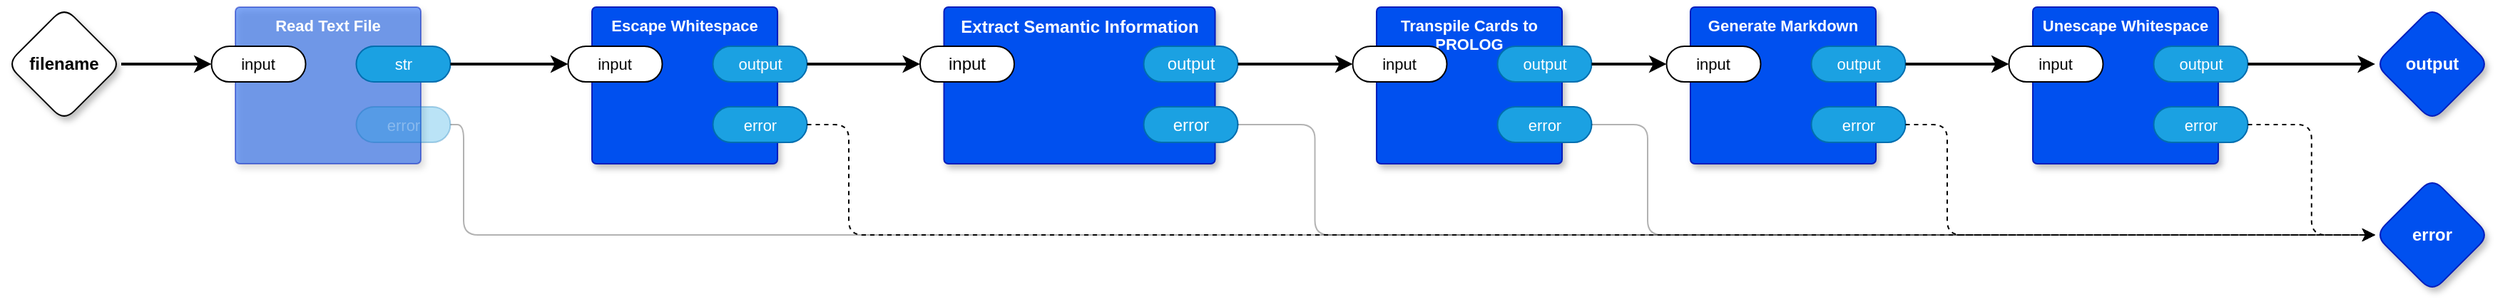 <mxfile version="21.6.8" type="device" pages="12">
  <diagram name="main" id="4QlTtk_WPPcwoPzxX5HY">
    <mxGraphModel dx="2056" dy="733" grid="1" gridSize="10" guides="1" tooltips="1" connect="1" arrows="1" fold="1" page="1" pageScale="1" pageWidth="1100" pageHeight="850" math="0" shadow="0">
      <root>
        <mxCell id="0" />
        <mxCell id="1" parent="0" />
        <mxCell id="D-TMhodrZNGw0vwO8SEU-6" style="edgeStyle=orthogonalEdgeStyle;shape=connector;rounded=1;orthogonalLoop=1;jettySize=auto;html=1;exitX=1;exitY=0.5;exitDx=0;exitDy=0;exitPerimeter=0;entryX=0;entryY=0.5;entryDx=0;entryDy=0;entryPerimeter=0;labelBackgroundColor=default;strokeColor=default;fontFamily=Helvetica;fontSize=11;fontColor=default;endArrow=classic;strokeWidth=2;" parent="1" source="vMXB2hUwACe108pR5QHL-1" target="D-TMhodrZNGw0vwO8SEU-2" edge="1">
          <mxGeometry relative="1" as="geometry" />
        </mxCell>
        <mxCell id="vMXB2hUwACe108pR5QHL-1" value="filename" style="rhombus;whiteSpace=wrap;html=1;rounded=1;fontStyle=1;glass=0;sketch=0;fontSize=12;points=[[0,0.5,0,0,0],[0.5,0,0,0,0],[0.5,1,0,0,0],[1,0.5,0,0,0]];shadow=1;" parent="1" vertex="1">
          <mxGeometry x="-180" y="200" width="80" height="80" as="geometry" />
        </mxCell>
        <mxCell id="vMXB2hUwACe108pR5QHL-2" value="output" style="rhombus;whiteSpace=wrap;html=1;rounded=1;fillColor=#0050ef;fontColor=#ffffff;strokeColor=#001DBC;fontStyle=1;glass=0;sketch=0;fontSize=12;points=[[0,0.5,0,0,0],[0.5,0,0,0,0],[0.5,1,0,0,0],[1,0.5,0,0,0]];shadow=1;" parent="1" vertex="1">
          <mxGeometry x="1480" y="200" width="80" height="80" as="geometry" />
        </mxCell>
        <mxCell id="vMXB2hUwACe108pR5QHL-3" value="Extract Semantic Information" style="rounded=1;whiteSpace=wrap;html=1;sketch=0;container=1;recursiveResize=0;verticalAlign=top;arcSize=6;fontStyle=1;autosize=0;points=[];absoluteArcSize=1;shadow=1;strokeColor=#001DBC;fillColor=#0050ef;fontColor=#ffffff;" parent="1" vertex="1">
          <mxGeometry x="476.75" y="200" width="190" height="110" as="geometry">
            <mxRectangle x="-98" y="-1230" width="99" height="26" as="alternateBounds" />
          </mxGeometry>
        </mxCell>
        <mxCell id="vMXB2hUwACe108pR5QHL-4" value="input" style="rounded=1;whiteSpace=wrap;html=1;sketch=0;points=[[0,0.5,0,0,0],[1,0.5,0,0,0]];arcSize=50;" parent="vMXB2hUwACe108pR5QHL-3" vertex="1">
          <mxGeometry x="-16.75" y="27.5" width="66" height="25" as="geometry" />
        </mxCell>
        <mxCell id="vMXB2hUwACe108pR5QHL-6" value="error" style="rounded=1;whiteSpace=wrap;html=1;sketch=0;points=[[0,0.5,0,0,0],[1,0.5,0,0,0]];fillColor=#1ba1e2;fontColor=#ffffff;strokeColor=#006EAF;arcSize=50;" parent="vMXB2hUwACe108pR5QHL-3" vertex="1">
          <mxGeometry x="140" y="70" width="66" height="25" as="geometry" />
        </mxCell>
        <mxCell id="vMXB2hUwACe108pR5QHL-5" value="output" style="rounded=1;whiteSpace=wrap;html=1;sketch=0;points=[[0,0.5,0,0,0],[1,0.5,0,0,0]];fillColor=#1ba1e2;fontColor=#ffffff;strokeColor=#006EAF;arcSize=50;" parent="vMXB2hUwACe108pR5QHL-3" vertex="1">
          <mxGeometry x="140" y="27.5" width="66" height="25" as="geometry" />
        </mxCell>
        <mxCell id="vMXB2hUwACe108pR5QHL-8" value="error" style="rhombus;whiteSpace=wrap;html=1;rounded=1;fillColor=#0050ef;fontColor=#ffffff;strokeColor=#001DBC;fontStyle=1;glass=0;sketch=0;fontSize=12;points=[[0,0.5,0,0,0],[0.5,0,0,0,0],[0.5,1,0,0,0],[1,0.5,0,0,0]];shadow=1;" parent="1" vertex="1">
          <mxGeometry x="1480" y="320" width="80" height="80" as="geometry" />
        </mxCell>
        <mxCell id="vMXB2hUwACe108pR5QHL-10" style="edgeStyle=orthogonalEdgeStyle;rounded=1;orthogonalLoop=1;jettySize=auto;html=1;exitX=1;exitY=0.5;exitDx=0;exitDy=0;exitPerimeter=0;entryX=0;entryY=0.5;entryDx=0;entryDy=0;entryPerimeter=0;opacity=30;" parent="1" source="vMXB2hUwACe108pR5QHL-6" target="vMXB2hUwACe108pR5QHL-8" edge="1">
          <mxGeometry relative="1" as="geometry">
            <Array as="points">
              <mxPoint x="736.75" y="283" />
              <mxPoint x="736.75" y="360" />
            </Array>
          </mxGeometry>
        </mxCell>
        <mxCell id="D-TMhodrZNGw0vwO8SEU-1" value="Read Text File" style="rounded=1;whiteSpace=wrap;html=1;sketch=0;container=1;recursiveResize=0;verticalAlign=top;arcSize=6;fontStyle=1;autosize=0;points=[];absoluteArcSize=1;shadow=1;strokeColor=#001DBC;fillColor=#0050ef;fontColor=#ffffff;fontFamily=Helvetica;fontSize=11;opacity=50;" parent="1" vertex="1">
          <mxGeometry x="-20" y="200" width="130" height="110" as="geometry">
            <mxRectangle x="-98" y="-1230" width="99" height="26" as="alternateBounds" />
          </mxGeometry>
        </mxCell>
        <mxCell id="D-TMhodrZNGw0vwO8SEU-2" value="input" style="rounded=1;whiteSpace=wrap;html=1;sketch=0;points=[[0,0.5,0,0,0],[1,0.5,0,0,0]];arcSize=50;fontFamily=Helvetica;fontSize=11;fontColor=default;" parent="D-TMhodrZNGw0vwO8SEU-1" vertex="1">
          <mxGeometry x="-16.75" y="27.5" width="66" height="25" as="geometry" />
        </mxCell>
        <mxCell id="D-TMhodrZNGw0vwO8SEU-3" value="str" style="rounded=1;whiteSpace=wrap;html=1;sketch=0;points=[[0,0.5,0,0,0],[1,0.5,0,0,0]];fillColor=#1ba1e2;fontColor=#ffffff;strokeColor=#006EAF;arcSize=50;fontFamily=Helvetica;fontSize=11;" parent="D-TMhodrZNGw0vwO8SEU-1" vertex="1">
          <mxGeometry x="84.75" y="27.5" width="66" height="25" as="geometry" />
        </mxCell>
        <mxCell id="D-TMhodrZNGw0vwO8SEU-4" value="error" style="rounded=1;whiteSpace=wrap;html=1;sketch=0;points=[[0,0.5,0,0,0],[1,0.5,0,0,0]];fillColor=#1ba1e2;fontColor=#ffffff;strokeColor=#006EAF;arcSize=50;fontFamily=Helvetica;fontSize=11;textOpacity=30;opacity=30;" parent="D-TMhodrZNGw0vwO8SEU-1" vertex="1">
          <mxGeometry x="84.75" y="70" width="66" height="25" as="geometry" />
        </mxCell>
        <mxCell id="D-TMhodrZNGw0vwO8SEU-8" style="edgeStyle=orthogonalEdgeStyle;shape=connector;rounded=1;orthogonalLoop=1;jettySize=auto;html=1;exitX=1;exitY=0.5;exitDx=0;exitDy=0;exitPerimeter=0;entryX=0;entryY=0.5;entryDx=0;entryDy=0;entryPerimeter=0;labelBackgroundColor=default;strokeColor=default;fontFamily=Helvetica;fontSize=11;fontColor=default;endArrow=classic;opacity=30;" parent="1" source="D-TMhodrZNGw0vwO8SEU-4" target="vMXB2hUwACe108pR5QHL-8" edge="1">
          <mxGeometry relative="1" as="geometry">
            <Array as="points">
              <mxPoint x="140" y="283" />
              <mxPoint x="140" y="360" />
            </Array>
          </mxGeometry>
        </mxCell>
        <mxCell id="tcpZpr2PI8rBzga33bK--5" value="Transpile Cards to PROLOG" style="rounded=1;whiteSpace=wrap;html=1;sketch=0;container=1;recursiveResize=0;verticalAlign=top;arcSize=6;fontStyle=1;autosize=0;points=[];absoluteArcSize=1;shadow=1;strokeColor=#001DBC;fillColor=#0050ef;fontColor=#ffffff;fontFamily=Helvetica;fontSize=11;" parent="1" vertex="1">
          <mxGeometry x="780" y="200" width="130" height="110" as="geometry">
            <mxRectangle x="-98" y="-1230" width="99" height="26" as="alternateBounds" />
          </mxGeometry>
        </mxCell>
        <mxCell id="tcpZpr2PI8rBzga33bK--6" value="input" style="rounded=1;whiteSpace=wrap;html=1;sketch=0;points=[[0,0.5,0,0,0],[1,0.5,0,0,0]];arcSize=50;fontFamily=Helvetica;fontSize=11;fontColor=default;" parent="tcpZpr2PI8rBzga33bK--5" vertex="1">
          <mxGeometry x="-16.75" y="27.5" width="66" height="25" as="geometry" />
        </mxCell>
        <mxCell id="tcpZpr2PI8rBzga33bK--7" value="output" style="rounded=1;whiteSpace=wrap;html=1;sketch=0;points=[[0,0.5,0,0,0],[1,0.5,0,0,0]];fillColor=#1ba1e2;fontColor=#ffffff;strokeColor=#006EAF;arcSize=50;fontFamily=Helvetica;fontSize=11;" parent="tcpZpr2PI8rBzga33bK--5" vertex="1">
          <mxGeometry x="84.75" y="27.5" width="66" height="25" as="geometry" />
        </mxCell>
        <mxCell id="tcpZpr2PI8rBzga33bK--8" value="error" style="rounded=1;whiteSpace=wrap;html=1;sketch=0;points=[[0,0.5,0,0,0],[1,0.5,0,0,0]];fillColor=#1ba1e2;fontColor=#ffffff;strokeColor=#006EAF;arcSize=50;fontFamily=Helvetica;fontSize=11;" parent="tcpZpr2PI8rBzga33bK--5" vertex="1">
          <mxGeometry x="84.75" y="70" width="66" height="25" as="geometry" />
        </mxCell>
        <mxCell id="tcpZpr2PI8rBzga33bK--9" style="edgeStyle=orthogonalEdgeStyle;shape=connector;rounded=1;orthogonalLoop=1;jettySize=auto;html=1;exitX=1;exitY=0.5;exitDx=0;exitDy=0;exitPerimeter=0;entryX=0;entryY=0.5;entryDx=0;entryDy=0;entryPerimeter=0;labelBackgroundColor=default;strokeColor=default;fontFamily=Helvetica;fontSize=11;fontColor=default;endArrow=classic;strokeWidth=2;" parent="1" source="vMXB2hUwACe108pR5QHL-5" target="tcpZpr2PI8rBzga33bK--6" edge="1">
          <mxGeometry relative="1" as="geometry" />
        </mxCell>
        <mxCell id="tcpZpr2PI8rBzga33bK--11" style="edgeStyle=orthogonalEdgeStyle;shape=connector;rounded=1;orthogonalLoop=1;jettySize=auto;html=1;exitX=1;exitY=0.5;exitDx=0;exitDy=0;exitPerimeter=0;entryX=0;entryY=0.5;entryDx=0;entryDy=0;entryPerimeter=0;labelBackgroundColor=default;strokeColor=default;fontFamily=Helvetica;fontSize=11;fontColor=default;endArrow=classic;opacity=30;" parent="1" source="tcpZpr2PI8rBzga33bK--8" target="vMXB2hUwACe108pR5QHL-8" edge="1">
          <mxGeometry relative="1" as="geometry">
            <Array as="points">
              <mxPoint x="970" y="283" />
              <mxPoint x="970" y="360" />
            </Array>
          </mxGeometry>
        </mxCell>
        <mxCell id="fVaqOYg2FdzShZUJOlcm-1" value="Generate Markdown" style="rounded=1;whiteSpace=wrap;html=1;sketch=0;container=1;recursiveResize=0;verticalAlign=top;arcSize=6;fontStyle=1;autosize=0;points=[];absoluteArcSize=1;shadow=1;strokeColor=#001DBC;fillColor=#0050ef;fontColor=#ffffff;fontFamily=Helvetica;fontSize=11;" parent="1" vertex="1">
          <mxGeometry x="1000" y="200" width="130" height="110" as="geometry">
            <mxRectangle x="-98" y="-1230" width="99" height="26" as="alternateBounds" />
          </mxGeometry>
        </mxCell>
        <mxCell id="fVaqOYg2FdzShZUJOlcm-2" value="input" style="rounded=1;whiteSpace=wrap;html=1;sketch=0;points=[[0,0.5,0,0,0],[1,0.5,0,0,0]];arcSize=50;fontFamily=Helvetica;fontSize=11;fontColor=default;" parent="fVaqOYg2FdzShZUJOlcm-1" vertex="1">
          <mxGeometry x="-16.75" y="27.5" width="66" height="25" as="geometry" />
        </mxCell>
        <mxCell id="fVaqOYg2FdzShZUJOlcm-3" value="output" style="rounded=1;whiteSpace=wrap;html=1;sketch=0;points=[[0,0.5,0,0,0],[1,0.5,0,0,0]];fillColor=#1ba1e2;fontColor=#ffffff;strokeColor=#006EAF;arcSize=50;fontFamily=Helvetica;fontSize=11;" parent="fVaqOYg2FdzShZUJOlcm-1" vertex="1">
          <mxGeometry x="84.75" y="27.5" width="66" height="25" as="geometry" />
        </mxCell>
        <mxCell id="fVaqOYg2FdzShZUJOlcm-4" value="error" style="rounded=1;whiteSpace=wrap;html=1;sketch=0;points=[[0,0.5,0,0,0],[1,0.5,0,0,0]];fillColor=#1ba1e2;fontColor=#ffffff;strokeColor=#006EAF;arcSize=50;fontFamily=Helvetica;fontSize=11;" parent="fVaqOYg2FdzShZUJOlcm-1" vertex="1">
          <mxGeometry x="84.75" y="70" width="66" height="25" as="geometry" />
        </mxCell>
        <mxCell id="fVaqOYg2FdzShZUJOlcm-5" style="edgeStyle=orthogonalEdgeStyle;shape=connector;rounded=1;orthogonalLoop=1;jettySize=auto;html=1;exitX=1;exitY=0.5;exitDx=0;exitDy=0;exitPerimeter=0;entryX=0;entryY=0.5;entryDx=0;entryDy=0;entryPerimeter=0;labelBackgroundColor=default;strokeColor=default;fontFamily=Helvetica;fontSize=11;fontColor=default;endArrow=classic;strokeWidth=2;" parent="1" source="tcpZpr2PI8rBzga33bK--7" target="fVaqOYg2FdzShZUJOlcm-2" edge="1">
          <mxGeometry relative="1" as="geometry" />
        </mxCell>
        <mxCell id="fVaqOYg2FdzShZUJOlcm-6" style="edgeStyle=orthogonalEdgeStyle;shape=connector;rounded=1;orthogonalLoop=1;jettySize=auto;html=1;exitX=1;exitY=0.5;exitDx=0;exitDy=0;exitPerimeter=0;entryX=0;entryY=0.5;entryDx=0;entryDy=0;entryPerimeter=0;labelBackgroundColor=default;strokeColor=default;fontFamily=Helvetica;fontSize=11;fontColor=default;endArrow=classic;strokeWidth=2;" parent="1" source="fVaqOYg2FdzShZUJOlcm-3" target="i9XsvwzjZoDfAF7aB8B3-2" edge="1">
          <mxGeometry relative="1" as="geometry" />
        </mxCell>
        <mxCell id="fVaqOYg2FdzShZUJOlcm-7" style="edgeStyle=orthogonalEdgeStyle;shape=connector;rounded=1;orthogonalLoop=1;jettySize=auto;html=1;exitX=1;exitY=0.5;exitDx=0;exitDy=0;exitPerimeter=0;entryX=0;entryY=0.5;entryDx=0;entryDy=0;entryPerimeter=0;labelBackgroundColor=default;strokeColor=default;fontFamily=Helvetica;fontSize=11;fontColor=default;endArrow=classic;dashed=1;" parent="1" source="fVaqOYg2FdzShZUJOlcm-4" target="vMXB2hUwACe108pR5QHL-8" edge="1">
          <mxGeometry relative="1" as="geometry">
            <Array as="points">
              <mxPoint x="1180" y="283" />
              <mxPoint x="1180" y="360" />
            </Array>
          </mxGeometry>
        </mxCell>
        <mxCell id="uonk3Y1z1p2lszwZ1XN3-1" value="Escape Whitespace" style="rounded=1;whiteSpace=wrap;html=1;sketch=0;container=1;recursiveResize=0;verticalAlign=top;arcSize=6;fontStyle=1;autosize=0;points=[];absoluteArcSize=1;shadow=1;strokeColor=#001DBC;fillColor=#0050ef;fontColor=#ffffff;fontFamily=Helvetica;fontSize=11;" vertex="1" parent="1">
          <mxGeometry x="230" y="200" width="130" height="110" as="geometry">
            <mxRectangle x="-98" y="-1230" width="99" height="26" as="alternateBounds" />
          </mxGeometry>
        </mxCell>
        <mxCell id="uonk3Y1z1p2lszwZ1XN3-2" value="input" style="rounded=1;whiteSpace=wrap;html=1;sketch=0;points=[[0,0.5,0,0,0],[1,0.5,0,0,0]];arcSize=50;fontFamily=Helvetica;fontSize=11;fontColor=default;" vertex="1" parent="uonk3Y1z1p2lszwZ1XN3-1">
          <mxGeometry x="-16.75" y="27.5" width="66" height="25" as="geometry" />
        </mxCell>
        <mxCell id="uonk3Y1z1p2lszwZ1XN3-3" value="output" style="rounded=1;whiteSpace=wrap;html=1;sketch=0;points=[[0,0.5,0,0,0],[1,0.5,0,0,0]];fillColor=#1ba1e2;fontColor=#ffffff;strokeColor=#006EAF;arcSize=50;fontFamily=Helvetica;fontSize=11;" vertex="1" parent="uonk3Y1z1p2lszwZ1XN3-1">
          <mxGeometry x="84.75" y="27.5" width="66" height="25" as="geometry" />
        </mxCell>
        <mxCell id="uonk3Y1z1p2lszwZ1XN3-4" value="error" style="rounded=1;whiteSpace=wrap;html=1;sketch=0;points=[[0,0.5,0,0,0],[1,0.5,0,0,0]];fillColor=#1ba1e2;fontColor=#ffffff;strokeColor=#006EAF;arcSize=50;fontFamily=Helvetica;fontSize=11;" vertex="1" parent="uonk3Y1z1p2lszwZ1XN3-1">
          <mxGeometry x="84.75" y="70" width="66" height="25" as="geometry" />
        </mxCell>
        <mxCell id="BjsudrpDN3WWkf6ZF7f4-4" style="edgeStyle=orthogonalEdgeStyle;rounded=0;orthogonalLoop=1;jettySize=auto;html=1;exitX=1;exitY=0.5;exitDx=0;exitDy=0;exitPerimeter=0;entryX=0;entryY=0.5;entryDx=0;entryDy=0;entryPerimeter=0;strokeWidth=2;" edge="1" parent="1" source="D-TMhodrZNGw0vwO8SEU-3" target="uonk3Y1z1p2lszwZ1XN3-2">
          <mxGeometry relative="1" as="geometry" />
        </mxCell>
        <mxCell id="BjsudrpDN3WWkf6ZF7f4-5" style="edgeStyle=orthogonalEdgeStyle;rounded=0;orthogonalLoop=1;jettySize=auto;html=1;exitX=1;exitY=0.5;exitDx=0;exitDy=0;exitPerimeter=0;entryX=0;entryY=0.5;entryDx=0;entryDy=0;entryPerimeter=0;strokeWidth=2;" edge="1" parent="1" source="uonk3Y1z1p2lszwZ1XN3-3" target="vMXB2hUwACe108pR5QHL-4">
          <mxGeometry relative="1" as="geometry" />
        </mxCell>
        <mxCell id="BjsudrpDN3WWkf6ZF7f4-6" style="edgeStyle=orthogonalEdgeStyle;rounded=1;orthogonalLoop=1;jettySize=auto;html=1;entryX=0;entryY=0.5;entryDx=0;entryDy=0;entryPerimeter=0;dashed=1;" edge="1" parent="1" source="uonk3Y1z1p2lszwZ1XN3-4" target="vMXB2hUwACe108pR5QHL-8">
          <mxGeometry relative="1" as="geometry">
            <Array as="points">
              <mxPoint x="410" y="283" />
              <mxPoint x="410" y="360" />
            </Array>
          </mxGeometry>
        </mxCell>
        <mxCell id="i9XsvwzjZoDfAF7aB8B3-1" value="Unescape Whitespace" style="rounded=1;whiteSpace=wrap;html=1;sketch=0;container=1;recursiveResize=0;verticalAlign=top;arcSize=6;fontStyle=1;autosize=0;points=[];absoluteArcSize=1;shadow=1;strokeColor=#001DBC;fillColor=#0050ef;fontColor=#ffffff;fontFamily=Helvetica;fontSize=11;" vertex="1" parent="1">
          <mxGeometry x="1240" y="200" width="130" height="110" as="geometry">
            <mxRectangle x="-98" y="-1230" width="99" height="26" as="alternateBounds" />
          </mxGeometry>
        </mxCell>
        <mxCell id="i9XsvwzjZoDfAF7aB8B3-2" value="input" style="rounded=1;whiteSpace=wrap;html=1;sketch=0;points=[[0,0.5,0,0,0],[1,0.5,0,0,0]];arcSize=50;fontFamily=Helvetica;fontSize=11;fontColor=default;" vertex="1" parent="i9XsvwzjZoDfAF7aB8B3-1">
          <mxGeometry x="-16.75" y="27.5" width="66" height="25" as="geometry" />
        </mxCell>
        <mxCell id="i9XsvwzjZoDfAF7aB8B3-3" value="output" style="rounded=1;whiteSpace=wrap;html=1;sketch=0;points=[[0,0.5,0,0,0],[1,0.5,0,0,0]];fillColor=#1ba1e2;fontColor=#ffffff;strokeColor=#006EAF;arcSize=50;fontFamily=Helvetica;fontSize=11;" vertex="1" parent="i9XsvwzjZoDfAF7aB8B3-1">
          <mxGeometry x="84.75" y="27.5" width="66" height="25" as="geometry" />
        </mxCell>
        <mxCell id="i9XsvwzjZoDfAF7aB8B3-4" value="error" style="rounded=1;whiteSpace=wrap;html=1;sketch=0;points=[[0,0.5,0,0,0],[1,0.5,0,0,0]];fillColor=#1ba1e2;fontColor=#ffffff;strokeColor=#006EAF;arcSize=50;fontFamily=Helvetica;fontSize=11;" vertex="1" parent="i9XsvwzjZoDfAF7aB8B3-1">
          <mxGeometry x="84.75" y="70" width="66" height="25" as="geometry" />
        </mxCell>
        <mxCell id="i9XsvwzjZoDfAF7aB8B3-5" style="edgeStyle=orthogonalEdgeStyle;rounded=0;orthogonalLoop=1;jettySize=auto;html=1;exitX=1;exitY=0.5;exitDx=0;exitDy=0;exitPerimeter=0;strokeWidth=2;" edge="1" parent="1" source="i9XsvwzjZoDfAF7aB8B3-3" target="vMXB2hUwACe108pR5QHL-2">
          <mxGeometry relative="1" as="geometry" />
        </mxCell>
        <mxCell id="i9XsvwzjZoDfAF7aB8B3-6" style="edgeStyle=orthogonalEdgeStyle;rounded=1;orthogonalLoop=1;jettySize=auto;html=1;exitX=1;exitY=0.5;exitDx=0;exitDy=0;exitPerimeter=0;entryX=0;entryY=0.5;entryDx=0;entryDy=0;entryPerimeter=0;dashed=1;" edge="1" parent="1" source="i9XsvwzjZoDfAF7aB8B3-4" target="vMXB2hUwACe108pR5QHL-8">
          <mxGeometry relative="1" as="geometry" />
        </mxCell>
      </root>
    </mxGraphModel>
  </diagram>
  <diagram id="jflEDXvlpnOX6kIIgqs5" name="Extract Semantic Information">
    <mxGraphModel dx="956" dy="674" grid="1" gridSize="10" guides="1" tooltips="1" connect="1" arrows="1" fold="1" page="1" pageScale="1" pageWidth="1100" pageHeight="850" math="0" shadow="0">
      <root>
        <mxCell id="0" />
        <mxCell id="1" parent="0" />
        <mxCell id="KymcoiE100HpltypdEuB-2" value="" style="edgeStyle=orthogonalEdgeStyle;shape=connector;rounded=1;orthogonalLoop=1;jettySize=auto;html=1;exitX=1;exitY=0.5;exitDx=0;exitDy=0;exitPerimeter=0;entryX=0;entryY=0.5;entryDx=0;entryDy=0;entryPerimeter=0;labelBackgroundColor=default;strokeColor=default;fontFamily=Helvetica;fontSize=11;fontColor=default;endArrow=classic;strokeWidth=2;" parent="1" source="0kkaEhKYJO9ycfcuFOVt-1" target="0kkaEhKYJO9ycfcuFOVt-4" edge="1">
          <mxGeometry x="-0.039" relative="1" as="geometry">
            <mxPoint as="offset" />
          </mxGeometry>
        </mxCell>
        <mxCell id="0kkaEhKYJO9ycfcuFOVt-1" value="input" style="rhombus;whiteSpace=wrap;html=1;rounded=1;fontStyle=1;glass=0;sketch=0;fontSize=12;points=[[0,0.5,0,0,0],[0.5,0,0,0,0],[0.5,1,0,0,0],[1,0.5,0,0,0]];shadow=1;fontFamily=Helvetica;fontColor=default;" parent="1" vertex="1">
          <mxGeometry x="80" y="160" width="80" height="80" as="geometry" />
        </mxCell>
        <mxCell id="0kkaEhKYJO9ycfcuFOVt-2" value="output" style="rhombus;whiteSpace=wrap;html=1;rounded=1;fillColor=#0050ef;fontColor=#ffffff;strokeColor=#001DBC;fontStyle=1;glass=0;sketch=0;fontSize=12;points=[[0,0.5,0,0,0],[0.5,0,0,0,0],[0.5,1,0,0,0],[1,0.5,0,0,0]];shadow=1;fontFamily=Helvetica;" parent="1" vertex="1">
          <mxGeometry x="480" y="160" width="80" height="80" as="geometry" />
        </mxCell>
        <mxCell id="0kkaEhKYJO9ycfcuFOVt-3" value="$python3 cull.py" style="rounded=1;whiteSpace=wrap;html=1;sketch=0;container=1;recursiveResize=0;verticalAlign=top;arcSize=6;fontStyle=1;autosize=0;points=[];absoluteArcSize=1;shadow=1;strokeColor=#001DBC;fillColor=#0050ef;fontColor=#ffffff;fontFamily=Helvetica;fontSize=11;" parent="1" vertex="1">
          <mxGeometry x="260" y="160" width="130" height="110" as="geometry">
            <mxRectangle x="-98" y="-1230" width="99" height="26" as="alternateBounds" />
          </mxGeometry>
        </mxCell>
        <mxCell id="0kkaEhKYJO9ycfcuFOVt-4" value="input" style="rounded=1;whiteSpace=wrap;html=1;sketch=0;points=[[0,0.5,0,0,0],[1,0.5,0,0,0]];arcSize=50;fontFamily=Helvetica;fontSize=11;fontColor=default;" parent="0kkaEhKYJO9ycfcuFOVt-3" vertex="1">
          <mxGeometry x="-16.75" y="27.5" width="66" height="25" as="geometry" />
        </mxCell>
        <mxCell id="0kkaEhKYJO9ycfcuFOVt-5" value="output" style="rounded=1;whiteSpace=wrap;html=1;sketch=0;points=[[0,0.5,0,0,0],[1,0.5,0,0,0]];fillColor=#1ba1e2;fontColor=#ffffff;strokeColor=#006EAF;arcSize=50;fontFamily=Helvetica;fontSize=11;" parent="0kkaEhKYJO9ycfcuFOVt-3" vertex="1">
          <mxGeometry x="84.75" y="27.5" width="66" height="25" as="geometry" />
        </mxCell>
        <mxCell id="0kkaEhKYJO9ycfcuFOVt-6" value="error" style="rounded=1;whiteSpace=wrap;html=1;sketch=0;points=[[0,0.5,0,0,0],[1,0.5,0,0,0]];fillColor=#1ba1e2;fontColor=#ffffff;strokeColor=#006EAF;arcSize=50;fontFamily=Helvetica;fontSize=11;" parent="0kkaEhKYJO9ycfcuFOVt-3" vertex="1">
          <mxGeometry x="84.75" y="70" width="66" height="25" as="geometry" />
        </mxCell>
        <mxCell id="0kkaEhKYJO9ycfcuFOVt-8" value="output" style="rhombus;whiteSpace=wrap;html=1;rounded=1;fillColor=#0050ef;fontColor=#ffffff;strokeColor=#001DBC;fontStyle=1;glass=0;sketch=0;fontSize=12;points=[[0,0.5,0,0,0],[0.5,0,0,0,0],[0.5,1,0,0,0],[1,0.5,0,0,0]];shadow=1;fontFamily=Helvetica;" parent="1" vertex="1">
          <mxGeometry x="480" y="280" width="80" height="80" as="geometry" />
        </mxCell>
        <mxCell id="0kkaEhKYJO9ycfcuFOVt-10" style="edgeStyle=orthogonalEdgeStyle;shape=connector;rounded=1;orthogonalLoop=1;jettySize=auto;html=1;exitX=1;exitY=0.5;exitDx=0;exitDy=0;exitPerimeter=0;entryX=0;entryY=0.5;entryDx=0;entryDy=0;entryPerimeter=0;labelBackgroundColor=default;strokeColor=default;fontFamily=Helvetica;fontSize=11;fontColor=default;endArrow=classic;" parent="1" source="0kkaEhKYJO9ycfcuFOVt-6" target="0kkaEhKYJO9ycfcuFOVt-8" edge="1">
          <mxGeometry relative="1" as="geometry">
            <Array as="points">
              <mxPoint x="445" y="243" />
              <mxPoint x="445" y="320" />
            </Array>
          </mxGeometry>
        </mxCell>
        <mxCell id="0kkaEhKYJO9ycfcuFOVt-11" value="shell out to cull.py to&lt;br&gt;read JSON and spit out only certain fields" style="shape=note;whiteSpace=wrap;html=1;backgroundOutline=1;fontColor=#000000;darkOpacity=0.05;fillColor=#FFF9B2;strokeColor=none;fillStyle=solid;direction=west;gradientDirection=north;gradientColor=#FFF2A1;shadow=1;size=20;pointerEvents=1;fontFamily=Helvetica;fontSize=11;" parent="1" vertex="1">
          <mxGeometry x="140" y="320" width="140" height="90" as="geometry" />
        </mxCell>
        <mxCell id="0kkaEhKYJO9ycfcuFOVt-12" value="cards: name, id" style="shape=note;whiteSpace=wrap;html=1;backgroundOutline=1;fontColor=#000000;darkOpacity=0.05;fillColor=#FFF9B2;strokeColor=none;fillStyle=solid;direction=west;gradientDirection=north;gradientColor=#FFF2A1;shadow=1;size=20;pointerEvents=1;fontFamily=Helvetica;fontSize=11;" parent="1" vertex="1">
          <mxGeometry x="280" y="440" width="160" height="40" as="geometry" />
        </mxCell>
        <mxCell id="0kkaEhKYJO9ycfcuFOVt-13" value="connections: id, startCardId, endCardId, connectionType" style="shape=note;whiteSpace=wrap;html=1;backgroundOutline=1;fontColor=#000000;darkOpacity=0.05;fillColor=#FFF9B2;strokeColor=none;fillStyle=solid;direction=west;gradientDirection=north;gradientColor=#FFF2A1;shadow=1;size=20;pointerEvents=1;fontFamily=Helvetica;fontSize=11;" parent="1" vertex="1">
          <mxGeometry x="280" y="520" width="160" height="40" as="geometry" />
        </mxCell>
        <mxCell id="KymcoiE100HpltypdEuB-1" value="" style="edgeStyle=orthogonalEdgeStyle;shape=connector;rounded=1;orthogonalLoop=1;jettySize=auto;html=1;exitX=1;exitY=0.5;exitDx=0;exitDy=0;exitPerimeter=0;entryX=0;entryY=0.5;entryDx=0;entryDy=0;entryPerimeter=0;labelBackgroundColor=default;strokeColor=default;fontFamily=Helvetica;fontSize=11;fontColor=default;endArrow=classic;strokeWidth=2;" parent="1" source="0kkaEhKYJO9ycfcuFOVt-5" target="0kkaEhKYJO9ycfcuFOVt-2" edge="1">
          <mxGeometry x="0.011" relative="1" as="geometry">
            <Array as="points">
              <mxPoint x="450" y="200" />
              <mxPoint x="450" y="200" />
            </Array>
            <mxPoint as="offset" />
          </mxGeometry>
        </mxCell>
      </root>
    </mxGraphModel>
  </diagram>
  <diagram id="IyoCek1Ftv5er1QVjnlv" name="Transpile Cards to PROLOG">
    <mxGraphModel dx="956" dy="733" grid="1" gridSize="10" guides="1" tooltips="1" connect="1" arrows="1" fold="1" page="1" pageScale="1" pageWidth="1100" pageHeight="850" math="0" shadow="0">
      <root>
        <mxCell id="0" />
        <mxCell id="1" parent="0" />
        <mxCell id="EwtuMpdcLxF9iWKjXxH7-1" style="edgeStyle=orthogonalEdgeStyle;shape=connector;rounded=1;jumpStyle=arc;orthogonalLoop=1;jettySize=auto;html=1;exitX=1;exitY=0.5;exitDx=0;exitDy=0;exitPerimeter=0;entryX=0;entryY=0.5;entryDx=0;entryDy=0;entryPerimeter=0;labelBackgroundColor=default;strokeColor=#666666;strokeWidth=2;fontFamily=Helvetica;fontSize=11;fontColor=default;endArrow=classic;fillColor=#f5f5f5;opacity=90;" parent="1" source="EwtuMpdcLxF9iWKjXxH7-6" target="EwtuMpdcLxF9iWKjXxH7-13" edge="1">
          <mxGeometry relative="1" as="geometry" />
        </mxCell>
        <mxCell id="EwtuMpdcLxF9iWKjXxH7-2" style="edgeStyle=orthogonalEdgeStyle;shape=connector;rounded=1;jumpStyle=arc;orthogonalLoop=1;jettySize=auto;html=1;exitX=1;exitY=0.5;exitDx=0;exitDy=0;exitPerimeter=0;entryX=0;entryY=0.5;entryDx=0;entryDy=0;entryPerimeter=0;labelBackgroundColor=default;strokeColor=#666666;strokeWidth=1;fontFamily=Helvetica;fontSize=11;fontColor=default;endArrow=classic;fillColor=#f5f5f5;opacity=30;" parent="1" source="EwtuMpdcLxF9iWKjXxH7-6" target="EwtuMpdcLxF9iWKjXxH7-20" edge="1">
          <mxGeometry relative="1" as="geometry" />
        </mxCell>
        <mxCell id="EwtuMpdcLxF9iWKjXxH7-3" style="edgeStyle=orthogonalEdgeStyle;shape=connector;rounded=1;jumpStyle=arc;orthogonalLoop=1;jettySize=auto;html=1;exitX=1;exitY=0.5;exitDx=0;exitDy=0;exitPerimeter=0;entryX=0;entryY=0.5;entryDx=0;entryDy=0;entryPerimeter=0;labelBackgroundColor=default;strokeColor=#666666;strokeWidth=1;fontFamily=Helvetica;fontSize=11;fontColor=default;endArrow=classic;fillColor=#f5f5f5;opacity=30;" parent="1" source="EwtuMpdcLxF9iWKjXxH7-6" target="EwtuMpdcLxF9iWKjXxH7-29" edge="1">
          <mxGeometry relative="1" as="geometry" />
        </mxCell>
        <mxCell id="EwtuMpdcLxF9iWKjXxH7-4" style="edgeStyle=orthogonalEdgeStyle;shape=connector;rounded=1;jumpStyle=arc;orthogonalLoop=1;jettySize=auto;html=1;exitX=1;exitY=0.5;exitDx=0;exitDy=0;exitPerimeter=0;entryX=0;entryY=0.5;entryDx=0;entryDy=0;entryPerimeter=0;labelBackgroundColor=default;strokeColor=#666666;strokeWidth=1;fontFamily=Helvetica;fontSize=11;fontColor=default;endArrow=classic;fillColor=#f5f5f5;opacity=30;" parent="1" source="EwtuMpdcLxF9iWKjXxH7-6" target="EwtuMpdcLxF9iWKjXxH7-25" edge="1">
          <mxGeometry relative="1" as="geometry" />
        </mxCell>
        <mxCell id="EwtuMpdcLxF9iWKjXxH7-5" style="edgeStyle=orthogonalEdgeStyle;shape=connector;rounded=1;orthogonalLoop=1;jettySize=auto;html=1;exitX=1;exitY=0.5;exitDx=0;exitDy=0;exitPerimeter=0;entryX=0;entryY=0.5;entryDx=0;entryDy=0;entryPerimeter=0;labelBackgroundColor=default;strokeColor=default;strokeWidth=1;fontFamily=Helvetica;fontSize=11;fontColor=default;endArrow=classic;opacity=30;" parent="1" source="EwtuMpdcLxF9iWKjXxH7-6" target="EwtuMpdcLxF9iWKjXxH7-32" edge="1">
          <mxGeometry relative="1" as="geometry" />
        </mxCell>
        <mxCell id="EwtuMpdcLxF9iWKjXxH7-6" value="input" style="rhombus;whiteSpace=wrap;html=1;rounded=1;fontStyle=1;glass=0;sketch=0;fontSize=12;points=[[0,0.5,0,0,0],[0.5,0,0,0,0],[0.5,1,0,0,0],[1,0.5,0,0,0]];shadow=1;fontFamily=Helvetica;fontColor=default;" parent="1" vertex="1">
          <mxGeometry x="30" y="397.5" width="80" height="80" as="geometry" />
        </mxCell>
        <mxCell id="EwtuMpdcLxF9iWKjXxH7-7" value="output" style="rhombus;whiteSpace=wrap;html=1;rounded=1;fillColor=#0050ef;fontColor=#ffffff;strokeColor=#001DBC;fontStyle=1;glass=0;sketch=0;fontSize=12;points=[[0,0.5,0,0,0],[0.5,0,0,0,0],[0.5,1,0,0,0],[1,0.5,0,0,0]];shadow=1;fontFamily=Helvetica;" parent="1" vertex="1">
          <mxGeometry x="727" y="240" width="80" height="80" as="geometry" />
        </mxCell>
        <mxCell id="EwtuMpdcLxF9iWKjXxH7-8" value="Rewriter" style="rounded=1;whiteSpace=wrap;html=1;sketch=0;container=1;recursiveResize=0;verticalAlign=top;arcSize=6;fontStyle=1;autosize=0;points=[];absoluteArcSize=1;shadow=1;strokeColor=#001DBC;fillColor=#0050ef;fontColor=#ffffff;fontFamily=Helvetica;fontSize=11;" parent="1" vertex="1">
          <mxGeometry x="477" y="240" width="130" height="240" as="geometry">
            <mxRectangle x="-98" y="-1230" width="99" height="26" as="alternateBounds" />
          </mxGeometry>
        </mxCell>
        <mxCell id="EwtuMpdcLxF9iWKjXxH7-9" value="ohmfn" style="rounded=1;whiteSpace=wrap;html=1;sketch=0;points=[[0,0.5,0,0,0],[1,0.5,0,0,0]];arcSize=50;fontFamily=Helvetica;fontSize=11;fontColor=default;fontStyle=0" parent="EwtuMpdcLxF9iWKjXxH7-8" vertex="1">
          <mxGeometry x="-17" y="57.5" width="66" height="25" as="geometry" />
        </mxCell>
        <mxCell id="EwtuMpdcLxF9iWKjXxH7-10" value="output" style="rounded=1;whiteSpace=wrap;html=1;sketch=0;points=[[0,0.5,0,0,0],[1,0.5,0,0,0]];fillColor=#1ba1e2;fontColor=#ffffff;strokeColor=#006EAF;arcSize=50;fontFamily=Helvetica;fontSize=11;" parent="EwtuMpdcLxF9iWKjXxH7-8" vertex="1">
          <mxGeometry x="84.75" y="27.5" width="66" height="25" as="geometry" />
        </mxCell>
        <mxCell id="EwtuMpdcLxF9iWKjXxH7-11" value="error" style="rounded=1;whiteSpace=wrap;html=1;sketch=0;points=[[0,0.5,0,0,0],[1,0.5,0,0,0]];fillColor=#1ba1e2;fontColor=#ffffff;strokeColor=#006EAF;arcSize=50;fontFamily=Helvetica;fontSize=11;opacity=30;textOpacity=30;" parent="EwtuMpdcLxF9iWKjXxH7-8" vertex="1">
          <mxGeometry x="84.75" y="70" width="66" height="25" as="geometry" />
        </mxCell>
        <mxCell id="EwtuMpdcLxF9iWKjXxH7-12" value="rwrfn" style="rounded=1;whiteSpace=wrap;html=1;sketch=0;points=[[0,0.5,0,0,0],[1,0.5,0,0,0]];arcSize=50;fontFamily=Helvetica;fontSize=11;fontColor=default;" parent="EwtuMpdcLxF9iWKjXxH7-8" vertex="1">
          <mxGeometry x="-17" y="90" width="66" height="25" as="geometry" />
        </mxCell>
        <mxCell id="EwtuMpdcLxF9iWKjXxH7-13" value="input" style="rounded=1;whiteSpace=wrap;html=1;sketch=0;points=[[0,0.5,0,0,0],[1,0.5,0,0,0]];arcSize=50;fontFamily=Helvetica;fontSize=11;fontColor=default;" parent="EwtuMpdcLxF9iWKjXxH7-8" vertex="1">
          <mxGeometry x="-17" y="185" width="66" height="25" as="geometry" />
        </mxCell>
        <mxCell id="EwtuMpdcLxF9iWKjXxH7-14" value="grammar name" style="rounded=1;whiteSpace=wrap;html=1;sketch=0;points=[[0,0.5,0,0,0],[1,0.5,0,0,0]];arcSize=50;fontFamily=Helvetica;fontSize=11;fontColor=default;" parent="EwtuMpdcLxF9iWKjXxH7-8" vertex="1">
          <mxGeometry x="-16" y="27.5" width="66" height="25" as="geometry" />
        </mxCell>
        <mxCell id="EwtuMpdcLxF9iWKjXxH7-15" value="rwrsupportfn" style="rounded=1;whiteSpace=wrap;html=1;sketch=0;points=[[0,0.5,0,0,0],[1,0.5,0,0,0]];arcSize=50;fontFamily=Helvetica;fontSize=11;fontColor=default;" parent="EwtuMpdcLxF9iWKjXxH7-8" vertex="1">
          <mxGeometry x="-17" y="127.5" width="66" height="25" as="geometry" />
        </mxCell>
        <mxCell id="EwtuMpdcLxF9iWKjXxH7-16" style="edgeStyle=orthogonalEdgeStyle;shape=connector;rounded=1;jumpStyle=arc;orthogonalLoop=1;jettySize=auto;html=1;exitX=1;exitY=0.5;exitDx=0;exitDy=0;exitPerimeter=0;entryX=0;entryY=0.5;entryDx=0;entryDy=0;entryPerimeter=0;labelBackgroundColor=default;strokeColor=#666666;strokeWidth=2;fontFamily=Helvetica;fontSize=11;fontColor=default;endArrow=classic;fillColor=#f5f5f5;opacity=90;" parent="1" source="EwtuMpdcLxF9iWKjXxH7-10" target="EwtuMpdcLxF9iWKjXxH7-7" edge="1">
          <mxGeometry relative="1" as="geometry" />
        </mxCell>
        <mxCell id="EwtuMpdcLxF9iWKjXxH7-17" value="error" style="rhombus;whiteSpace=wrap;html=1;rounded=1;fillColor=#0050ef;fontColor=#ffffff;strokeColor=#001DBC;fontStyle=1;glass=0;sketch=0;fontSize=12;points=[[0,0.5,0,0,0],[0.5,0,0,0,0],[0.5,1,0,0,0],[1,0.5,0,0,0]];shadow=1;fontFamily=Helvetica;" parent="1" vertex="1">
          <mxGeometry x="727" y="417.5" width="80" height="80" as="geometry" />
        </mxCell>
        <mxCell id="EwtuMpdcLxF9iWKjXxH7-18" style="edgeStyle=orthogonalEdgeStyle;shape=connector;rounded=1;jumpStyle=arc;orthogonalLoop=1;jettySize=auto;html=1;exitX=1;exitY=0.5;exitDx=0;exitDy=0;exitPerimeter=0;entryX=0;entryY=0.5;entryDx=0;entryDy=0;entryPerimeter=0;labelBackgroundColor=default;strokeColor=#666666;strokeWidth=1;fontFamily=Helvetica;fontSize=11;fontColor=default;endArrow=classic;fillColor=#f5f5f5;opacity=30;" parent="1" source="EwtuMpdcLxF9iWKjXxH7-11" target="EwtuMpdcLxF9iWKjXxH7-17" edge="1">
          <mxGeometry relative="1" as="geometry">
            <Array as="points">
              <mxPoint x="677" y="323" />
              <mxPoint x="677" y="458" />
            </Array>
          </mxGeometry>
        </mxCell>
        <mxCell id="EwtuMpdcLxF9iWKjXxH7-19" value="&#39;KinopioCards&#39;" style="rounded=1;whiteSpace=wrap;html=1;sketch=0;container=1;recursiveResize=0;verticalAlign=top;arcSize=6;fontStyle=1;autosize=0;points=[];absoluteArcSize=1;shadow=1;strokeColor=#001DBC;fillColor=#0050ef;fontColor=#ffffff;fontFamily=Helvetica;fontSize=11;dashed=1;opacity=30;textOpacity=30;" parent="1" vertex="1">
          <mxGeometry x="191.62" y="70" width="130" height="70" as="geometry">
            <mxRectangle x="-98" y="-1230" width="99" height="26" as="alternateBounds" />
          </mxGeometry>
        </mxCell>
        <mxCell id="EwtuMpdcLxF9iWKjXxH7-20" value="go" style="rounded=1;whiteSpace=wrap;html=1;sketch=0;points=[[0,0.5,0,0,0],[1,0.5,0,0,0]];arcSize=50;fontFamily=Helvetica;fontSize=11;fontColor=default;dashed=1;textOpacity=30;opacity=30;" parent="EwtuMpdcLxF9iWKjXxH7-19" vertex="1">
          <mxGeometry x="-16.75" y="27.5" width="66" height="25" as="geometry" />
        </mxCell>
        <mxCell id="EwtuMpdcLxF9iWKjXxH7-21" value="output" style="rounded=1;whiteSpace=wrap;html=1;sketch=0;points=[[0,0.5,0,0,0],[1,0.5,0,0,0]];fillColor=#1ba1e2;fontColor=#ffffff;strokeColor=#006EAF;arcSize=50;fontFamily=Helvetica;fontSize=11;opacity=30;textOpacity=30;" parent="EwtuMpdcLxF9iWKjXxH7-19" vertex="1">
          <mxGeometry x="84.75" y="27.5" width="66" height="25" as="geometry" />
        </mxCell>
        <mxCell id="EwtuMpdcLxF9iWKjXxH7-22" style="edgeStyle=orthogonalEdgeStyle;shape=connector;rounded=1;jumpStyle=arc;orthogonalLoop=1;jettySize=auto;html=1;exitX=1;exitY=0.5;exitDx=0;exitDy=0;exitPerimeter=0;entryX=0;entryY=0.5;entryDx=0;entryDy=0;entryPerimeter=0;labelBackgroundColor=default;strokeColor=#666666;strokeWidth=2;fontFamily=Helvetica;fontSize=11;fontColor=default;endArrow=classic;fillColor=#f5f5f5;opacity=90;" parent="1" source="EwtuMpdcLxF9iWKjXxH7-21" target="EwtuMpdcLxF9iWKjXxH7-14" edge="1">
          <mxGeometry relative="1" as="geometry">
            <Array as="points">
              <mxPoint x="430" y="110" />
              <mxPoint x="430" y="280" />
            </Array>
          </mxGeometry>
        </mxCell>
        <mxCell id="EwtuMpdcLxF9iWKjXxH7-23" value="&#39;cards.ohm&#39;" style="rounded=1;whiteSpace=wrap;html=1;sketch=0;container=1;recursiveResize=0;verticalAlign=top;arcSize=6;fontStyle=1;autosize=0;points=[];absoluteArcSize=1;shadow=1;strokeColor=#001DBC;fillColor=#0050ef;fontColor=#ffffff;fontFamily=Helvetica;fontSize=11;opacity=30;textOpacity=30;" parent="1" vertex="1">
          <mxGeometry x="191.62" y="160" width="130" height="70" as="geometry">
            <mxRectangle x="-98" y="-1230" width="99" height="26" as="alternateBounds" />
          </mxGeometry>
        </mxCell>
        <mxCell id="EwtuMpdcLxF9iWKjXxH7-24" value="output" style="rounded=1;whiteSpace=wrap;html=1;sketch=0;points=[[0,0.5,0,0,0],[1,0.5,0,0,0]];fillColor=#1ba1e2;fontColor=#ffffff;strokeColor=#006EAF;arcSize=50;fontFamily=Helvetica;fontSize=11;opacity=30;textOpacity=30;" parent="EwtuMpdcLxF9iWKjXxH7-23" vertex="1">
          <mxGeometry x="84.75" y="30" width="66" height="25" as="geometry" />
        </mxCell>
        <mxCell id="EwtuMpdcLxF9iWKjXxH7-25" value="go" style="rounded=1;whiteSpace=wrap;html=1;sketch=0;points=[[0,0.5,0,0,0],[1,0.5,0,0,0]];arcSize=50;fontFamily=Helvetica;fontSize=11;fontColor=default;opacity=30;textOpacity=30;" parent="EwtuMpdcLxF9iWKjXxH7-23" vertex="1">
          <mxGeometry x="-20" y="30" width="66" height="25" as="geometry" />
        </mxCell>
        <mxCell id="EwtuMpdcLxF9iWKjXxH7-26" style="edgeStyle=orthogonalEdgeStyle;shape=connector;rounded=1;jumpStyle=arc;orthogonalLoop=1;jettySize=auto;html=1;exitX=1;exitY=0.5;exitDx=0;exitDy=0;exitPerimeter=0;entryX=0;entryY=0.5;entryDx=0;entryDy=0;entryPerimeter=0;labelBackgroundColor=default;strokeColor=#666666;strokeWidth=2;fontFamily=Helvetica;fontSize=11;fontColor=default;endArrow=classic;fillColor=#f5f5f5;opacity=90;" parent="1" source="EwtuMpdcLxF9iWKjXxH7-24" target="EwtuMpdcLxF9iWKjXxH7-9" edge="1">
          <mxGeometry relative="1" as="geometry">
            <Array as="points">
              <mxPoint x="410" y="203" />
              <mxPoint x="410" y="310" />
            </Array>
          </mxGeometry>
        </mxCell>
        <mxCell id="EwtuMpdcLxF9iWKjXxH7-27" value="&#39;cards.rwr&#39;" style="rounded=1;whiteSpace=wrap;html=1;sketch=0;container=1;recursiveResize=0;verticalAlign=top;arcSize=6;fontStyle=1;autosize=0;points=[];absoluteArcSize=1;shadow=1;strokeColor=#001DBC;fillColor=#0050ef;fontColor=#ffffff;fontFamily=Helvetica;fontSize=11;textOpacity=30;opacity=30;" parent="1" vertex="1">
          <mxGeometry x="192" y="250" width="130" height="70" as="geometry">
            <mxRectangle x="-98" y="-1230" width="99" height="26" as="alternateBounds" />
          </mxGeometry>
        </mxCell>
        <mxCell id="EwtuMpdcLxF9iWKjXxH7-28" value="output" style="rounded=1;whiteSpace=wrap;html=1;sketch=0;points=[[0,0.5,0,0,0],[1,0.5,0,0,0]];fillColor=#1ba1e2;fontColor=#ffffff;strokeColor=#006EAF;arcSize=50;fontFamily=Helvetica;fontSize=11;textOpacity=30;opacity=30;" parent="EwtuMpdcLxF9iWKjXxH7-27" vertex="1">
          <mxGeometry x="84.75" y="30" width="66" height="25" as="geometry" />
        </mxCell>
        <mxCell id="EwtuMpdcLxF9iWKjXxH7-29" value="go" style="rounded=1;whiteSpace=wrap;html=1;sketch=0;points=[[0,0.5,0,0,0],[1,0.5,0,0,0]];arcSize=50;fontFamily=Helvetica;fontSize=11;fontColor=default;textOpacity=30;opacity=30;" parent="EwtuMpdcLxF9iWKjXxH7-27" vertex="1">
          <mxGeometry x="-16.75" y="30" width="66" height="25" as="geometry" />
        </mxCell>
        <mxCell id="EwtuMpdcLxF9iWKjXxH7-30" style="edgeStyle=orthogonalEdgeStyle;shape=connector;rounded=1;jumpStyle=arc;orthogonalLoop=1;jettySize=auto;html=1;exitX=1;exitY=0.5;exitDx=0;exitDy=0;exitPerimeter=0;entryX=0;entryY=0.5;entryDx=0;entryDy=0;entryPerimeter=0;labelBackgroundColor=default;strokeColor=#666666;strokeWidth=2;fontFamily=Helvetica;fontSize=11;fontColor=default;endArrow=classic;fillColor=#f5f5f5;opacity=90;" parent="1" source="EwtuMpdcLxF9iWKjXxH7-28" target="EwtuMpdcLxF9iWKjXxH7-12" edge="1">
          <mxGeometry relative="1" as="geometry">
            <Array as="points">
              <mxPoint x="390" y="293" />
              <mxPoint x="390" y="343" />
            </Array>
          </mxGeometry>
        </mxCell>
        <mxCell id="EwtuMpdcLxF9iWKjXxH7-31" value="&#39;support.js&#39;" style="rounded=1;whiteSpace=wrap;html=1;sketch=0;container=1;recursiveResize=0;verticalAlign=top;arcSize=6;fontStyle=1;autosize=0;points=[];absoluteArcSize=1;shadow=1;strokeColor=#001DBC;fillColor=#0050ef;fontColor=#ffffff;fontFamily=Helvetica;fontSize=11;dashed=1;opacity=30;textOpacity=30;" parent="1" vertex="1">
          <mxGeometry x="192" y="340" width="130" height="70" as="geometry">
            <mxRectangle x="-98" y="-1230" width="99" height="26" as="alternateBounds" />
          </mxGeometry>
        </mxCell>
        <mxCell id="EwtuMpdcLxF9iWKjXxH7-32" value="go" style="rounded=1;whiteSpace=wrap;html=1;sketch=0;points=[[0,0.5,0,0,0],[1,0.5,0,0,0]];arcSize=50;fontFamily=Helvetica;fontSize=11;fontColor=default;dashed=1;textOpacity=30;opacity=30;" parent="EwtuMpdcLxF9iWKjXxH7-31" vertex="1">
          <mxGeometry x="-16.75" y="27.5" width="66" height="25" as="geometry" />
        </mxCell>
        <mxCell id="EwtuMpdcLxF9iWKjXxH7-33" value="output" style="rounded=1;whiteSpace=wrap;html=1;sketch=0;points=[[0,0.5,0,0,0],[1,0.5,0,0,0]];fillColor=#1ba1e2;fontColor=#ffffff;strokeColor=#006EAF;arcSize=50;fontFamily=Helvetica;fontSize=11;opacity=30;textOpacity=30;" parent="EwtuMpdcLxF9iWKjXxH7-31" vertex="1">
          <mxGeometry x="84.75" y="27.5" width="66" height="25" as="geometry" />
        </mxCell>
        <mxCell id="EwtuMpdcLxF9iWKjXxH7-34" style="edgeStyle=orthogonalEdgeStyle;shape=connector;rounded=1;orthogonalLoop=1;jettySize=auto;html=1;exitX=1;exitY=0.5;exitDx=0;exitDy=0;exitPerimeter=0;entryX=0;entryY=0.5;entryDx=0;entryDy=0;entryPerimeter=0;labelBackgroundColor=default;strokeColor=default;strokeWidth=2;fontFamily=Helvetica;fontSize=11;fontColor=default;endArrow=classic;" parent="1" source="EwtuMpdcLxF9iWKjXxH7-33" target="EwtuMpdcLxF9iWKjXxH7-15" edge="1">
          <mxGeometry relative="1" as="geometry">
            <Array as="points">
              <mxPoint x="420" y="380" />
              <mxPoint x="420" y="380" />
            </Array>
          </mxGeometry>
        </mxCell>
      </root>
    </mxGraphModel>
  </diagram>
  <diagram id="huod-WaQgRKsrDWp1Nkr" name="Generate Markdown">
    <mxGraphModel dx="956" dy="733" grid="1" gridSize="10" guides="1" tooltips="1" connect="1" arrows="1" fold="1" page="1" pageScale="1" pageWidth="1100" pageHeight="850" math="0" shadow="0">
      <root>
        <mxCell id="0" />
        <mxCell id="1" parent="0" />
        <mxCell id="W3UDatw6g_3e_o3wNDA0-11" value="syncfilewrite" style="rounded=1;whiteSpace=wrap;html=1;sketch=0;container=1;recursiveResize=0;verticalAlign=top;arcSize=6;fontStyle=1;autosize=0;points=[];absoluteArcSize=1;shadow=1;strokeColor=#001DBC;fillColor=#0050ef;fontColor=#ffffff;fontFamily=Helvetica;fontSize=11;" parent="1" vertex="1">
          <mxGeometry x="676.75" y="120" width="130" height="110" as="geometry">
            <mxRectangle x="-98" y="-1230" width="99" height="26" as="alternateBounds" />
          </mxGeometry>
        </mxCell>
        <mxCell id="W3UDatw6g_3e_o3wNDA0-12" value="filename" style="rounded=1;whiteSpace=wrap;html=1;sketch=0;points=[[0,0.5,0,0,0],[1,0.5,0,0,0]];arcSize=50;fontFamily=Helvetica;fontSize=11;fontColor=default;" parent="W3UDatw6g_3e_o3wNDA0-11" vertex="1">
          <mxGeometry x="-16.75" y="27.5" width="66" height="25" as="geometry" />
        </mxCell>
        <mxCell id="W3UDatw6g_3e_o3wNDA0-13" value="done" style="rounded=1;whiteSpace=wrap;html=1;sketch=0;points=[[0,0.5,0,0,0],[1,0.5,0,0,0]];fillColor=#1ba1e2;fontColor=#ffffff;strokeColor=#006EAF;arcSize=50;fontFamily=Helvetica;fontSize=11;" parent="W3UDatw6g_3e_o3wNDA0-11" vertex="1">
          <mxGeometry x="84.75" y="27.5" width="66" height="25" as="geometry" />
        </mxCell>
        <mxCell id="W3UDatw6g_3e_o3wNDA0-14" value="error" style="rounded=1;whiteSpace=wrap;html=1;sketch=0;points=[[0,0.5,0,0,0],[1,0.5,0,0,0]];fillColor=#1ba1e2;fontColor=#ffffff;strokeColor=#006EAF;arcSize=50;fontFamily=Helvetica;fontSize=11;textOpacity=30;opacity=30;" parent="W3UDatw6g_3e_o3wNDA0-11" vertex="1">
          <mxGeometry x="84.75" y="70" width="66" height="25" as="geometry" />
        </mxCell>
        <mxCell id="W3UDatw6g_3e_o3wNDA0-15" value="input" style="rounded=1;whiteSpace=wrap;html=1;sketch=0;points=[[0,0.5,0,0,0],[1,0.5,0,0,0]];arcSize=50;fontFamily=Helvetica;fontSize=11;fontColor=default;" parent="W3UDatw6g_3e_o3wNDA0-11" vertex="1">
          <mxGeometry x="-16.75" y="70" width="66" height="25" as="geometry" />
        </mxCell>
        <mxCell id="fXxAGheO9Y5uoEV19Ykc-1" value="&#39;content.pl&#39;" style="rounded=1;whiteSpace=wrap;html=1;sketch=0;container=1;recursiveResize=0;verticalAlign=top;arcSize=6;fontStyle=1;autosize=0;points=[];absoluteArcSize=1;shadow=1;fontFamily=Helvetica;fontSize=11;dashed=1;fillColor=#f5f5f5;fontColor=#333333;strokeColor=#666666;" parent="1" vertex="1">
          <mxGeometry x="236.75" y="80" width="130" height="70" as="geometry">
            <mxRectangle x="-98" y="-1230" width="99" height="26" as="alternateBounds" />
          </mxGeometry>
        </mxCell>
        <mxCell id="fXxAGheO9Y5uoEV19Ykc-2" value="go" style="rounded=1;whiteSpace=wrap;html=1;sketch=0;points=[[0,0.5,0,0,0],[1,0.5,0,0,0]];arcSize=50;fontFamily=Helvetica;fontSize=11;fontColor=default;dashed=1;textOpacity=50;opacity=30;" parent="fXxAGheO9Y5uoEV19Ykc-1" vertex="1">
          <mxGeometry x="-16.75" y="27.5" width="66" height="25" as="geometry" />
        </mxCell>
        <mxCell id="fXxAGheO9Y5uoEV19Ykc-3" value="output" style="rounded=1;whiteSpace=wrap;html=1;sketch=0;points=[[0,0.5,0,0,0],[1,0.5,0,0,0]];fillColor=#1ba1e2;fontColor=#ffffff;strokeColor=#006EAF;arcSize=50;fontFamily=Helvetica;fontSize=11;opacity=30;dashed=1;" parent="fXxAGheO9Y5uoEV19Ykc-1" vertex="1">
          <mxGeometry x="84.75" y="27.5" width="66" height="25" as="geometry" />
        </mxCell>
        <mxCell id="fXxAGheO9Y5uoEV19Ykc-7" style="edgeStyle=orthogonalEdgeStyle;rounded=1;orthogonalLoop=1;jettySize=auto;html=1;entryX=0;entryY=0.5;entryDx=0;entryDy=0;entryPerimeter=0;strokeWidth=2;" parent="1" source="fXxAGheO9Y5uoEV19Ykc-5" target="VVJAxAMjsID62vvzPvNO-5" edge="1">
          <mxGeometry relative="1" as="geometry" />
        </mxCell>
        <mxCell id="fXxAGheO9Y5uoEV19Ykc-8" style="edgeStyle=orthogonalEdgeStyle;shape=connector;rounded=1;orthogonalLoop=1;jettySize=auto;html=1;exitX=1;exitY=0.5;exitDx=0;exitDy=0;exitPerimeter=0;entryX=0;entryY=0.5;entryDx=0;entryDy=0;entryPerimeter=0;labelBackgroundColor=default;strokeColor=default;fontFamily=Helvetica;fontSize=11;fontColor=default;endArrow=classic;dashed=1;" parent="1" source="fXxAGheO9Y5uoEV19Ykc-5" target="fXxAGheO9Y5uoEV19Ykc-2" edge="1">
          <mxGeometry relative="1" as="geometry" />
        </mxCell>
        <mxCell id="fXxAGheO9Y5uoEV19Ykc-5" value="input" style="rhombus;whiteSpace=wrap;html=1;rounded=1;fontStyle=1;glass=0;sketch=0;fontSize=12;points=[[0,0.5,0,0,0],[0.5,0,0,0,0],[0.5,1,0,0,0],[1,0.5,0,0,0]];shadow=1;" parent="1" vertex="1">
          <mxGeometry x="40" y="200" width="80" height="80" as="geometry" />
        </mxCell>
        <mxCell id="fXxAGheO9Y5uoEV19Ykc-6" value="output" style="rhombus;whiteSpace=wrap;html=1;rounded=1;fillColor=#0050ef;fontColor=#ffffff;strokeColor=#001DBC;fontStyle=1;glass=0;sketch=0;fontSize=12;points=[[0,0.5,0,0,0],[0.5,0,0,0,0],[0.5,1,0,0,0],[1,0.5,0,0,0]];shadow=1;" parent="1" vertex="1">
          <mxGeometry x="1191.75" y="120" width="80" height="80" as="geometry" />
        </mxCell>
        <mxCell id="fXxAGheO9Y5uoEV19Ykc-19" value="error" style="rhombus;whiteSpace=wrap;html=1;rounded=1;fillColor=#0050ef;fontColor=#ffffff;strokeColor=#001DBC;fontStyle=1;glass=0;sketch=0;fontSize=12;points=[[0,0.5,0,0,0],[0.5,0,0,0,0],[0.5,1,0,0,0],[1,0.5,0,0,0]];shadow=1;" parent="1" vertex="1">
          <mxGeometry x="1191.75" y="240" width="80" height="80" as="geometry" />
        </mxCell>
        <mxCell id="fXxAGheO9Y5uoEV19Ykc-21" style="edgeStyle=orthogonalEdgeStyle;shape=connector;rounded=1;orthogonalLoop=1;jettySize=auto;html=1;exitX=1;exitY=0.5;exitDx=0;exitDy=0;exitPerimeter=0;entryX=0;entryY=0.5;entryDx=0;entryDy=0;entryPerimeter=0;labelBackgroundColor=default;strokeColor=default;fontFamily=Helvetica;fontSize=11;fontColor=default;endArrow=classic;dashed=1;" parent="1" source="VVJAxAMjsID62vvzPvNO-16" target="fXxAGheO9Y5uoEV19Ykc-19" edge="1">
          <mxGeometry relative="1" as="geometry" />
        </mxCell>
        <mxCell id="SVeLE_JSAazHThDZ3EdF-1" style="edgeStyle=orthogonalEdgeStyle;shape=connector;rounded=1;orthogonalLoop=1;jettySize=auto;html=1;exitX=1;exitY=0.5;exitDx=0;exitDy=0;exitPerimeter=0;entryX=0;entryY=0.5;entryDx=0;entryDy=0;entryPerimeter=0;labelBackgroundColor=default;strokeColor=default;fontFamily=Helvetica;fontSize=11;fontColor=default;endArrow=classic;dashed=1;" parent="1" source="W3UDatw6g_3e_o3wNDA0-14" target="fXxAGheO9Y5uoEV19Ykc-19" edge="1">
          <mxGeometry relative="1" as="geometry">
            <Array as="points">
              <mxPoint x="871.75" y="203" />
              <mxPoint x="871.75" y="280" />
            </Array>
          </mxGeometry>
        </mxCell>
        <mxCell id="VVJAxAMjsID62vvzPvNO-1" value="1then2" style="rounded=1;whiteSpace=wrap;html=1;sketch=0;container=1;recursiveResize=0;verticalAlign=top;arcSize=6;fontStyle=1;autosize=0;points=[];absoluteArcSize=1;shadow=1;strokeColor=#001DBC;fillColor=#0050ef;fontColor=#ffffff;fontFamily=Helvetica;fontSize=11;" parent="1" vertex="1">
          <mxGeometry x="460" y="120" width="130" height="110" as="geometry">
            <mxRectangle x="-98" y="-1230" width="99" height="26" as="alternateBounds" />
          </mxGeometry>
        </mxCell>
        <mxCell id="VVJAxAMjsID62vvzPvNO-2" value="1" style="rounded=1;whiteSpace=wrap;html=1;sketch=0;points=[[0,0.5,0,0,0],[1,0.5,0,0,0]];arcSize=50;fontFamily=Helvetica;fontSize=11;fontColor=default;" parent="VVJAxAMjsID62vvzPvNO-1" vertex="1">
          <mxGeometry x="-16.75" y="27.5" width="66" height="25" as="geometry" />
        </mxCell>
        <mxCell id="VVJAxAMjsID62vvzPvNO-3" value="1" style="rounded=1;whiteSpace=wrap;html=1;sketch=0;points=[[0,0.5,0,0,0],[1,0.5,0,0,0]];fillColor=#1ba1e2;fontColor=#ffffff;strokeColor=#006EAF;arcSize=50;fontFamily=Helvetica;fontSize=11;" parent="VVJAxAMjsID62vvzPvNO-1" vertex="1">
          <mxGeometry x="84.75" y="27.5" width="66" height="25" as="geometry" />
        </mxCell>
        <mxCell id="VVJAxAMjsID62vvzPvNO-4" value="2" style="rounded=1;whiteSpace=wrap;html=1;sketch=0;points=[[0,0.5,0,0,0],[1,0.5,0,0,0]];fillColor=#1ba1e2;fontColor=#ffffff;strokeColor=#006EAF;arcSize=50;fontFamily=Helvetica;fontSize=11;" parent="VVJAxAMjsID62vvzPvNO-1" vertex="1">
          <mxGeometry x="84.75" y="70" width="66" height="25" as="geometry" />
        </mxCell>
        <mxCell id="VVJAxAMjsID62vvzPvNO-5" value="2" style="rounded=1;whiteSpace=wrap;html=1;sketch=0;points=[[0,0.5,0,0,0],[1,0.5,0,0,0]];arcSize=50;fontFamily=Helvetica;fontSize=11;fontColor=default;" parent="VVJAxAMjsID62vvzPvNO-1" vertex="1">
          <mxGeometry x="-16.75" y="70" width="66" height="25" as="geometry" />
        </mxCell>
        <mxCell id="VVJAxAMjsID62vvzPvNO-6" style="edgeStyle=orthogonalEdgeStyle;shape=connector;rounded=1;orthogonalLoop=1;jettySize=auto;html=1;exitX=1;exitY=0.5;exitDx=0;exitDy=0;exitPerimeter=0;entryX=0;entryY=0.5;entryDx=0;entryDy=0;entryPerimeter=0;labelBackgroundColor=default;strokeColor=default;fontFamily=Helvetica;fontSize=11;fontColor=default;endArrow=classic;dashed=1;" parent="1" source="VVJAxAMjsID62vvzPvNO-3" target="W3UDatw6g_3e_o3wNDA0-12" edge="1">
          <mxGeometry relative="1" as="geometry" />
        </mxCell>
        <mxCell id="VVJAxAMjsID62vvzPvNO-7" style="edgeStyle=orthogonalEdgeStyle;shape=connector;rounded=1;orthogonalLoop=1;jettySize=auto;html=1;exitX=1;exitY=0.5;exitDx=0;exitDy=0;exitPerimeter=0;entryX=0;entryY=0.5;entryDx=0;entryDy=0;entryPerimeter=0;labelBackgroundColor=default;strokeColor=default;fontFamily=Helvetica;fontSize=11;fontColor=default;endArrow=classic;strokeWidth=2;" parent="1" source="VVJAxAMjsID62vvzPvNO-4" target="W3UDatw6g_3e_o3wNDA0-15" edge="1">
          <mxGeometry relative="1" as="geometry" />
        </mxCell>
        <mxCell id="VVJAxAMjsID62vvzPvNO-8" style="edgeStyle=orthogonalEdgeStyle;shape=connector;rounded=1;orthogonalLoop=1;jettySize=auto;html=1;entryX=0;entryY=0.5;entryDx=0;entryDy=0;entryPerimeter=0;labelBackgroundColor=default;strokeColor=default;fontFamily=Helvetica;fontSize=11;fontColor=default;endArrow=classic;dashed=1;" parent="1" source="fXxAGheO9Y5uoEV19Ykc-3" target="VVJAxAMjsID62vvzPvNO-2" edge="1">
          <mxGeometry relative="1" as="geometry" />
        </mxCell>
        <mxCell id="VVJAxAMjsID62vvzPvNO-13" value="$ swipl -g &#39;consult(md).&#39; -g &#39;main.&#39; -g &#39;halt.&#39;" style="rounded=1;whiteSpace=wrap;html=1;sketch=0;container=1;recursiveResize=0;verticalAlign=top;arcSize=6;fontStyle=1;autosize=0;points=[];absoluteArcSize=1;shadow=1;strokeColor=#001DBC;fillColor=#0050ef;fontColor=#ffffff;fontFamily=Helvetica;fontSize=11;" parent="1" vertex="1">
          <mxGeometry x="911.75" y="120" width="198.25" height="110" as="geometry">
            <mxRectangle x="-98" y="-1230" width="99" height="26" as="alternateBounds" />
          </mxGeometry>
        </mxCell>
        <mxCell id="VVJAxAMjsID62vvzPvNO-14" value="input" style="rounded=1;whiteSpace=wrap;html=1;sketch=0;points=[[0,0.5,0,0,0],[1,0.5,0,0,0]];arcSize=50;fontFamily=Helvetica;fontSize=11;fontColor=default;" parent="VVJAxAMjsID62vvzPvNO-13" vertex="1">
          <mxGeometry x="-16.75" y="27.5" width="66" height="25" as="geometry" />
        </mxCell>
        <mxCell id="VVJAxAMjsID62vvzPvNO-15" value="output" style="rounded=1;whiteSpace=wrap;html=1;sketch=0;points=[[0,0.5,0,0,0],[1,0.5,0,0,0]];fillColor=#1ba1e2;fontColor=#ffffff;strokeColor=#006EAF;arcSize=50;fontFamily=Helvetica;fontSize=11;" parent="VVJAxAMjsID62vvzPvNO-13" vertex="1">
          <mxGeometry x="148.25" y="27.5" width="66" height="25" as="geometry" />
        </mxCell>
        <mxCell id="VVJAxAMjsID62vvzPvNO-16" value="error" style="rounded=1;whiteSpace=wrap;html=1;sketch=0;points=[[0,0.5,0,0,0],[1,0.5,0,0,0]];fillColor=#1ba1e2;fontColor=#ffffff;strokeColor=#006EAF;arcSize=50;fontFamily=Helvetica;fontSize=11;" parent="VVJAxAMjsID62vvzPvNO-13" vertex="1">
          <mxGeometry x="148.25" y="70" width="66" height="25" as="geometry" />
        </mxCell>
        <mxCell id="VVJAxAMjsID62vvzPvNO-17" style="edgeStyle=orthogonalEdgeStyle;shape=connector;rounded=1;orthogonalLoop=1;jettySize=auto;html=1;exitX=1;exitY=0.5;exitDx=0;exitDy=0;exitPerimeter=0;entryX=0.091;entryY=0.538;entryDx=0;entryDy=0;entryPerimeter=0;labelBackgroundColor=default;strokeColor=default;fontFamily=Helvetica;fontSize=11;fontColor=default;endArrow=classic;strokeWidth=2;" parent="1" source="VVJAxAMjsID62vvzPvNO-15" target="fXxAGheO9Y5uoEV19Ykc-6" edge="1">
          <mxGeometry relative="1" as="geometry" />
        </mxCell>
        <mxCell id="VVJAxAMjsID62vvzPvNO-18" style="edgeStyle=orthogonalEdgeStyle;shape=connector;rounded=1;orthogonalLoop=1;jettySize=auto;html=1;exitX=1;exitY=0.5;exitDx=0;exitDy=0;exitPerimeter=0;entryX=0;entryY=0.5;entryDx=0;entryDy=0;entryPerimeter=0;labelBackgroundColor=default;strokeColor=default;fontFamily=Helvetica;fontSize=11;fontColor=default;endArrow=classic;strokeWidth=2;" parent="1" source="W3UDatw6g_3e_o3wNDA0-13" target="VVJAxAMjsID62vvzPvNO-14" edge="1">
          <mxGeometry relative="1" as="geometry" />
        </mxCell>
      </root>
    </mxGraphModel>
  </diagram>
  <diagram id="TzhyhwoCGxmxSk6MBQJ_" name="...">
    <mxGraphModel dx="956" dy="674" grid="1" gridSize="10" guides="1" tooltips="1" connect="1" arrows="1" fold="1" page="1" pageScale="1" pageWidth="1100" pageHeight="850" math="0" shadow="0">
      <root>
        <mxCell id="0" />
        <mxCell id="1" parent="0" />
      </root>
    </mxGraphModel>
  </diagram>
  <diagram id="5rlN7YMh9lQn9SdD3NVE" name="Rewriter">
    <mxGraphModel dx="956" dy="733" grid="1" gridSize="10" guides="1" tooltips="1" connect="1" arrows="1" fold="1" page="1" pageScale="1" pageWidth="1100" pageHeight="850" math="0" shadow="0">
      <root>
        <mxCell id="0" />
        <mxCell id="1" parent="0" />
        <mxCell id="t50RvDUTWNj1ndVDYCcY-1" value="output" style="rhombus;whiteSpace=wrap;html=1;rounded=1;fillColor=#0050ef;fontColor=#ffffff;strokeColor=#001DBC;fontStyle=1;glass=0;sketch=0;fontSize=12;points=[[0,0.5,0,0,0],[0.5,0,0,0,0],[0.5,1,0,0,0],[1,0.5,0,0,0]];shadow=1;" parent="1" vertex="1">
          <mxGeometry x="1520" y="440" width="80" height="80" as="geometry" />
        </mxCell>
        <mxCell id="t50RvDUTWNj1ndVDYCcY-2" value="Transpiler" style="rounded=1;whiteSpace=wrap;html=1;sketch=0;container=1;recursiveResize=0;verticalAlign=top;arcSize=6;fontStyle=1;autosize=0;points=[];absoluteArcSize=1;shadow=1;strokeColor=#001DBC;fillColor=#0050ef;fontColor=#ffffff;" parent="1" vertex="1">
          <mxGeometry x="735" y="320" width="130" height="210" as="geometry">
            <mxRectangle x="-98" y="-1230" width="99" height="26" as="alternateBounds" />
          </mxGeometry>
        </mxCell>
        <mxCell id="t50RvDUTWNj1ndVDYCcY-3" value="grammarfn" style="rounded=1;whiteSpace=wrap;html=1;sketch=0;points=[[0,0.5,0,0,0],[1,0.5,0,0,0]];arcSize=50;" parent="t50RvDUTWNj1ndVDYCcY-2" vertex="1">
          <mxGeometry x="-20" y="77.5" width="66" height="25" as="geometry" />
        </mxCell>
        <mxCell id="t50RvDUTWNj1ndVDYCcY-4" value="semanticsfn" style="rounded=1;whiteSpace=wrap;html=1;sketch=0;points=[[0,0.5,0,0,0],[1,0.5,0,0,0]];arcSize=50;" parent="t50RvDUTWNj1ndVDYCcY-2" vertex="1">
          <mxGeometry x="-20" y="110" width="66" height="25" as="geometry" />
        </mxCell>
        <mxCell id="t50RvDUTWNj1ndVDYCcY-5" value="grammar name" style="rounded=1;whiteSpace=wrap;html=1;sketch=0;points=[[0,0.5,0,0,0],[1,0.5,0,0,0]];arcSize=50;" parent="t50RvDUTWNj1ndVDYCcY-2" vertex="1">
          <mxGeometry x="-20" y="40" width="100" height="25" as="geometry" />
        </mxCell>
        <mxCell id="t50RvDUTWNj1ndVDYCcY-6" value="input" style="rounded=1;whiteSpace=wrap;html=1;sketch=0;points=[[0,0.5,0,0,0],[1,0.5,0,0,0]];arcSize=50;" parent="t50RvDUTWNj1ndVDYCcY-2" vertex="1">
          <mxGeometry x="-20" y="150" width="66" height="25" as="geometry" />
        </mxCell>
        <mxCell id="t50RvDUTWNj1ndVDYCcY-7" value="output" style="rounded=1;whiteSpace=wrap;html=1;sketch=0;points=[[0,0.5,0,0,0],[1,0.5,0,0,0]];fillColor=#1ba1e2;fontColor=#ffffff;strokeColor=#006EAF;arcSize=50;" parent="t50RvDUTWNj1ndVDYCcY-2" vertex="1">
          <mxGeometry x="90" y="130" width="66" height="25" as="geometry" />
        </mxCell>
        <mxCell id="t50RvDUTWNj1ndVDYCcY-8" value="error" style="rounded=1;whiteSpace=wrap;html=1;sketch=0;points=[[0,0.5,0,0,0],[1,0.5,0,0,0]];fillColor=#1ba1e2;fontColor=#ffffff;strokeColor=#006EAF;arcSize=50;opacity=30;textOpacity=30;" parent="t50RvDUTWNj1ndVDYCcY-2" vertex="1">
          <mxGeometry x="90" y="172.5" width="66" height="25" as="geometry" />
        </mxCell>
        <mxCell id="t50RvDUTWNj1ndVDYCcY-9" value="error" style="rhombus;whiteSpace=wrap;html=1;rounded=1;fillColor=#0050ef;fontColor=#ffffff;strokeColor=#001DBC;fontStyle=1;glass=0;sketch=0;fontSize=12;points=[[0,0.5,0,0,0],[0.5,0,0,0,0],[0.5,1,0,0,0],[1,0.5,0,0,0]];shadow=1;" parent="1" vertex="1">
          <mxGeometry x="1520" y="762.5" width="80" height="80" as="geometry" />
        </mxCell>
        <mxCell id="t50RvDUTWNj1ndVDYCcY-10" style="edgeStyle=orthogonalEdgeStyle;shape=connector;rounded=1;jumpStyle=arc;orthogonalLoop=1;jettySize=auto;html=1;exitX=1;exitY=0.5;exitDx=0;exitDy=0;exitPerimeter=0;entryX=0;entryY=0.5;entryDx=0;entryDy=0;entryPerimeter=0;labelBackgroundColor=default;strokeColor=#666666;strokeWidth=1;fontFamily=Helvetica;fontSize=11;fontColor=default;endArrow=classic;fillColor=#f5f5f5;opacity=30;" parent="1" source="t50RvDUTWNj1ndVDYCcY-14" target="t50RvDUTWNj1ndVDYCcY-16" edge="1">
          <mxGeometry relative="1" as="geometry" />
        </mxCell>
        <mxCell id="t50RvDUTWNj1ndVDYCcY-11" style="edgeStyle=orthogonalEdgeStyle;shape=connector;rounded=1;jumpStyle=arc;orthogonalLoop=1;jettySize=auto;html=1;exitX=1;exitY=0.5;exitDx=0;exitDy=0;exitPerimeter=0;entryX=0;entryY=0.5;entryDx=0;entryDy=0;entryPerimeter=0;labelBackgroundColor=default;strokeColor=#666666;strokeWidth=1;fontFamily=Helvetica;fontSize=11;fontColor=default;endArrow=classic;fillColor=#f5f5f5;opacity=30;" parent="1" source="t50RvDUTWNj1ndVDYCcY-14" target="t50RvDUTWNj1ndVDYCcY-19" edge="1">
          <mxGeometry relative="1" as="geometry" />
        </mxCell>
        <mxCell id="t50RvDUTWNj1ndVDYCcY-12" style="edgeStyle=orthogonalEdgeStyle;shape=connector;rounded=1;jumpStyle=arc;orthogonalLoop=1;jettySize=auto;html=1;exitX=1;exitY=0.5;exitDx=0;exitDy=0;exitPerimeter=0;entryX=0;entryY=0.5;entryDx=0;entryDy=0;entryPerimeter=0;labelBackgroundColor=default;strokeColor=#666666;strokeWidth=1;fontFamily=Helvetica;fontSize=11;fontColor=default;endArrow=classic;fillColor=#f5f5f5;opacity=30;" parent="1" source="t50RvDUTWNj1ndVDYCcY-14" target="t50RvDUTWNj1ndVDYCcY-22" edge="1">
          <mxGeometry relative="1" as="geometry" />
        </mxCell>
        <mxCell id="t50RvDUTWNj1ndVDYCcY-13" style="edgeStyle=orthogonalEdgeStyle;shape=connector;rounded=1;jumpStyle=arc;orthogonalLoop=1;jettySize=auto;html=1;exitX=1;exitY=0.5;exitDx=0;exitDy=0;exitPerimeter=0;entryX=0;entryY=0.5;entryDx=0;entryDy=0;entryPerimeter=0;labelBackgroundColor=default;strokeColor=#666666;strokeWidth=2;fontFamily=Helvetica;fontSize=11;fontColor=default;endArrow=classic;fillColor=#f5f5f5;opacity=90;" parent="1" source="t50RvDUTWNj1ndVDYCcY-14" target="t50RvDUTWNj1ndVDYCcY-31" edge="1">
          <mxGeometry relative="1" as="geometry">
            <Array as="points">
              <mxPoint x="960" y="210" />
              <mxPoint x="960" y="503" />
            </Array>
          </mxGeometry>
        </mxCell>
        <mxCell id="t50RvDUTWNj1ndVDYCcY-14" value="input" style="rhombus;whiteSpace=wrap;html=1;rounded=1;fontStyle=1;glass=0;sketch=0;fontSize=12;points=[[0,0.5,0,0,0],[0.5,0,0,0,0],[0.5,1,0,0,0],[1,0.5,0,0,0]];shadow=1;" parent="1" vertex="1">
          <mxGeometry x="280" y="170" width="80" height="80" as="geometry" />
        </mxCell>
        <mxCell id="t50RvDUTWNj1ndVDYCcY-15" value="&#39;RWR&#39;" style="rounded=1;whiteSpace=wrap;html=1;sketch=0;container=1;recursiveResize=0;verticalAlign=top;arcSize=6;fontStyle=1;autosize=0;points=[];absoluteArcSize=1;shadow=1;strokeColor=#001DBC;fillColor=#0050ef;fontColor=#ffffff;fontFamily=Helvetica;fontSize=11;dashed=1;opacity=30;" parent="1" vertex="1">
          <mxGeometry x="480" y="260" width="130" height="70" as="geometry">
            <mxRectangle x="-98" y="-1230" width="99" height="26" as="alternateBounds" />
          </mxGeometry>
        </mxCell>
        <mxCell id="t50RvDUTWNj1ndVDYCcY-16" value="go" style="rounded=1;whiteSpace=wrap;html=1;sketch=0;points=[[0,0.5,0,0,0],[1,0.5,0,0,0]];arcSize=50;fontFamily=Helvetica;fontSize=11;fontColor=default;dashed=1;textOpacity=50;opacity=30;" parent="t50RvDUTWNj1ndVDYCcY-15" vertex="1">
          <mxGeometry x="-16.75" y="27.5" width="66" height="25" as="geometry" />
        </mxCell>
        <mxCell id="t50RvDUTWNj1ndVDYCcY-17" value="output" style="rounded=1;whiteSpace=wrap;html=1;sketch=0;points=[[0,0.5,0,0,0],[1,0.5,0,0,0]];fillColor=#1ba1e2;fontColor=#ffffff;strokeColor=#006EAF;arcSize=50;fontFamily=Helvetica;fontSize=11;opacity=30;" parent="t50RvDUTWNj1ndVDYCcY-15" vertex="1">
          <mxGeometry x="84.75" y="27.5" width="66" height="25" as="geometry" />
        </mxCell>
        <mxCell id="t50RvDUTWNj1ndVDYCcY-18" value="&#39;rwr/rwr.ohm&#39;" style="rounded=1;whiteSpace=wrap;html=1;sketch=0;container=1;recursiveResize=0;verticalAlign=top;arcSize=6;fontStyle=1;autosize=0;points=[];absoluteArcSize=1;shadow=1;strokeColor=#001DBC;fillColor=#0050ef;fontColor=#ffffff;fontFamily=Helvetica;fontSize=11;dashed=1;opacity=30;" parent="1" vertex="1">
          <mxGeometry x="480" y="370" width="130" height="70" as="geometry">
            <mxRectangle x="-98" y="-1230" width="99" height="26" as="alternateBounds" />
          </mxGeometry>
        </mxCell>
        <mxCell id="t50RvDUTWNj1ndVDYCcY-19" value="go" style="rounded=1;whiteSpace=wrap;html=1;sketch=0;points=[[0,0.5,0,0,0],[1,0.5,0,0,0]];arcSize=50;fontFamily=Helvetica;fontSize=11;fontColor=default;dashed=1;textOpacity=50;opacity=30;" parent="t50RvDUTWNj1ndVDYCcY-18" vertex="1">
          <mxGeometry x="-16.75" y="27.5" width="66" height="25" as="geometry" />
        </mxCell>
        <mxCell id="t50RvDUTWNj1ndVDYCcY-20" value="output" style="rounded=1;whiteSpace=wrap;html=1;sketch=0;points=[[0,0.5,0,0,0],[1,0.5,0,0,0]];fillColor=#1ba1e2;fontColor=#ffffff;strokeColor=#006EAF;arcSize=50;fontFamily=Helvetica;fontSize=11;opacity=30;" parent="t50RvDUTWNj1ndVDYCcY-18" vertex="1">
          <mxGeometry x="84.75" y="27.5" width="66" height="25" as="geometry" />
        </mxCell>
        <mxCell id="t50RvDUTWNj1ndVDYCcY-21" value="&#39;rwr/rwr.sem.js&#39;" style="rounded=1;whiteSpace=wrap;html=1;sketch=0;container=1;recursiveResize=0;verticalAlign=top;arcSize=6;fontStyle=1;autosize=0;points=[];absoluteArcSize=1;shadow=1;strokeColor=#001DBC;fillColor=#0050ef;fontColor=#ffffff;fontFamily=Helvetica;fontSize=11;dashed=1;opacity=30;" parent="1" vertex="1">
          <mxGeometry x="480" y="480" width="130" height="70" as="geometry">
            <mxRectangle x="-98" y="-1230" width="99" height="26" as="alternateBounds" />
          </mxGeometry>
        </mxCell>
        <mxCell id="t50RvDUTWNj1ndVDYCcY-22" value="go" style="rounded=1;whiteSpace=wrap;html=1;sketch=0;points=[[0,0.5,0,0,0],[1,0.5,0,0,0]];arcSize=50;fontFamily=Helvetica;fontSize=11;fontColor=default;dashed=1;textOpacity=50;opacity=30;" parent="t50RvDUTWNj1ndVDYCcY-21" vertex="1">
          <mxGeometry x="-16.75" y="27.5" width="66" height="25" as="geometry" />
        </mxCell>
        <mxCell id="t50RvDUTWNj1ndVDYCcY-23" value="output" style="rounded=1;whiteSpace=wrap;html=1;sketch=0;points=[[0,0.5,0,0,0],[1,0.5,0,0,0]];fillColor=#1ba1e2;fontColor=#ffffff;strokeColor=#006EAF;arcSize=50;fontFamily=Helvetica;fontSize=11;opacity=30;" parent="t50RvDUTWNj1ndVDYCcY-21" vertex="1">
          <mxGeometry x="84.75" y="27.5" width="66" height="25" as="geometry" />
        </mxCell>
        <mxCell id="t50RvDUTWNj1ndVDYCcY-24" style="edgeStyle=orthogonalEdgeStyle;shape=connector;rounded=1;jumpStyle=arc;orthogonalLoop=1;jettySize=auto;html=1;exitX=1;exitY=0.5;exitDx=0;exitDy=0;exitPerimeter=0;entryX=0;entryY=0.5;entryDx=0;entryDy=0;entryPerimeter=0;labelBackgroundColor=default;strokeColor=#666666;fontFamily=Helvetica;fontSize=11;fontColor=default;endArrow=classic;fillColor=#f5f5f5;strokeWidth=2;" parent="1" source="t50RvDUTWNj1ndVDYCcY-17" target="t50RvDUTWNj1ndVDYCcY-5" edge="1">
          <mxGeometry relative="1" as="geometry">
            <Array as="points">
              <mxPoint x="650" y="300" />
              <mxPoint x="650" y="373" />
            </Array>
          </mxGeometry>
        </mxCell>
        <mxCell id="t50RvDUTWNj1ndVDYCcY-25" style="edgeStyle=orthogonalEdgeStyle;shape=connector;rounded=1;jumpStyle=arc;orthogonalLoop=1;jettySize=auto;html=1;exitX=1;exitY=0.5;exitDx=0;exitDy=0;exitPerimeter=0;entryX=0;entryY=0.5;entryDx=0;entryDy=0;entryPerimeter=0;labelBackgroundColor=default;strokeColor=#666666;strokeWidth=2;fontFamily=Helvetica;fontSize=11;fontColor=default;endArrow=classic;fillColor=#f5f5f5;" parent="1" source="t50RvDUTWNj1ndVDYCcY-20" target="t50RvDUTWNj1ndVDYCcY-3" edge="1">
          <mxGeometry relative="1" as="geometry" />
        </mxCell>
        <mxCell id="t50RvDUTWNj1ndVDYCcY-26" style="edgeStyle=orthogonalEdgeStyle;shape=connector;rounded=1;jumpStyle=arc;orthogonalLoop=1;jettySize=auto;html=1;exitX=1;exitY=0.5;exitDx=0;exitDy=0;exitPerimeter=0;entryX=0;entryY=0.5;entryDx=0;entryDy=0;entryPerimeter=0;labelBackgroundColor=default;strokeColor=#666666;strokeWidth=2;fontFamily=Helvetica;fontSize=11;fontColor=default;endArrow=classic;fillColor=#f5f5f5;" parent="1" source="t50RvDUTWNj1ndVDYCcY-23" target="t50RvDUTWNj1ndVDYCcY-4" edge="1">
          <mxGeometry relative="1" as="geometry">
            <Array as="points">
              <mxPoint x="650" y="520" />
              <mxPoint x="650" y="443" />
            </Array>
          </mxGeometry>
        </mxCell>
        <mxCell id="t50RvDUTWNj1ndVDYCcY-27" value="Transpiler" style="rounded=1;whiteSpace=wrap;html=1;sketch=0;container=1;recursiveResize=0;verticalAlign=top;arcSize=6;fontStyle=1;autosize=0;points=[];absoluteArcSize=1;shadow=1;strokeColor=#001DBC;fillColor=#0050ef;fontColor=#ffffff;" parent="1" vertex="1">
          <mxGeometry x="1250" y="340" width="130" height="210" as="geometry">
            <mxRectangle x="-98" y="-1230" width="99" height="26" as="alternateBounds" />
          </mxGeometry>
        </mxCell>
        <mxCell id="t50RvDUTWNj1ndVDYCcY-28" value="grammarfn" style="rounded=1;whiteSpace=wrap;html=1;sketch=0;points=[[0,0.5,0,0,0],[1,0.5,0,0,0]];arcSize=50;" parent="t50RvDUTWNj1ndVDYCcY-27" vertex="1">
          <mxGeometry x="-20" y="77.5" width="66" height="25" as="geometry" />
        </mxCell>
        <mxCell id="t50RvDUTWNj1ndVDYCcY-29" value="semantics" style="rounded=1;whiteSpace=wrap;html=1;sketch=0;points=[[0,0.5,0,0,0],[1,0.5,0,0,0]];arcSize=50;" parent="t50RvDUTWNj1ndVDYCcY-27" vertex="1">
          <mxGeometry x="-20" y="110" width="66" height="25" as="geometry" />
        </mxCell>
        <mxCell id="t50RvDUTWNj1ndVDYCcY-30" value="grammar name" style="rounded=1;whiteSpace=wrap;html=1;sketch=0;points=[[0,0.5,0,0,0],[1,0.5,0,0,0]];arcSize=50;" parent="t50RvDUTWNj1ndVDYCcY-27" vertex="1">
          <mxGeometry x="-20" y="40" width="100" height="25" as="geometry" />
        </mxCell>
        <mxCell id="t50RvDUTWNj1ndVDYCcY-31" value="input" style="rounded=1;whiteSpace=wrap;html=1;sketch=0;points=[[0,0.5,0,0,0],[1,0.5,0,0,0]];arcSize=50;" parent="t50RvDUTWNj1ndVDYCcY-27" vertex="1">
          <mxGeometry x="-20" y="150" width="66" height="25" as="geometry" />
        </mxCell>
        <mxCell id="t50RvDUTWNj1ndVDYCcY-32" value="output" style="rounded=1;whiteSpace=wrap;html=1;sketch=0;points=[[0,0.5,0,0,0],[1,0.5,0,0,0]];fillColor=#1ba1e2;fontColor=#ffffff;strokeColor=#006EAF;arcSize=50;" parent="t50RvDUTWNj1ndVDYCcY-27" vertex="1">
          <mxGeometry x="90" y="130" width="66" height="25" as="geometry" />
        </mxCell>
        <mxCell id="t50RvDUTWNj1ndVDYCcY-33" value="error" style="rounded=1;whiteSpace=wrap;html=1;sketch=0;points=[[0,0.5,0,0,0],[1,0.5,0,0,0]];fillColor=#1ba1e2;fontColor=#ffffff;strokeColor=#006EAF;arcSize=50;opacity=30;textOpacity=30;" parent="t50RvDUTWNj1ndVDYCcY-27" vertex="1">
          <mxGeometry x="90" y="172.5" width="66" height="25" as="geometry" />
        </mxCell>
        <mxCell id="t50RvDUTWNj1ndVDYCcY-34" style="edgeStyle=orthogonalEdgeStyle;shape=connector;rounded=1;jumpStyle=arc;orthogonalLoop=1;jettySize=auto;html=1;exitX=1;exitY=0.5;exitDx=0;exitDy=0;exitPerimeter=0;entryX=0;entryY=0.5;entryDx=0;entryDy=0;entryPerimeter=0;labelBackgroundColor=default;strokeColor=#666666;fontFamily=Helvetica;fontSize=11;fontColor=default;endArrow=classic;fillColor=#f5f5f5;strokeWidth=2;" parent="1" source="t50RvDUTWNj1ndVDYCcY-37" target="t50RvDUTWNj1ndVDYCcY-30" edge="1">
          <mxGeometry relative="1" as="geometry">
            <Array as="points">
              <mxPoint x="1190" y="200" />
              <mxPoint x="1190" y="393" />
            </Array>
            <mxPoint x="1145.75" y="300" as="sourcePoint" />
          </mxGeometry>
        </mxCell>
        <mxCell id="t50RvDUTWNj1ndVDYCcY-35" style="edgeStyle=orthogonalEdgeStyle;shape=connector;rounded=1;jumpStyle=arc;orthogonalLoop=1;jettySize=auto;html=1;exitX=1;exitY=0.5;exitDx=0;exitDy=0;exitPerimeter=0;entryX=0;entryY=0.5;entryDx=0;entryDy=0;entryPerimeter=0;labelBackgroundColor=default;strokeColor=#666666;strokeWidth=2;fontFamily=Helvetica;fontSize=11;fontColor=default;endArrow=classic;fillColor=#f5f5f5;" parent="1" source="t50RvDUTWNj1ndVDYCcY-38" target="t50RvDUTWNj1ndVDYCcY-28" edge="1">
          <mxGeometry relative="1" as="geometry">
            <Array as="points">
              <mxPoint x="1170" y="295" />
              <mxPoint x="1170" y="430" />
            </Array>
          </mxGeometry>
        </mxCell>
        <mxCell id="t50RvDUTWNj1ndVDYCcY-36" style="edgeStyle=orthogonalEdgeStyle;shape=connector;rounded=1;jumpStyle=arc;orthogonalLoop=1;jettySize=auto;html=1;exitX=1;exitY=0.5;exitDx=0;exitDy=0;exitPerimeter=0;labelBackgroundColor=default;strokeColor=#666666;strokeWidth=2;fontFamily=Helvetica;fontSize=11;fontColor=default;endArrow=classic;fillColor=#f5f5f5;opacity=90;" parent="1" source="t50RvDUTWNj1ndVDYCcY-32" target="t50RvDUTWNj1ndVDYCcY-1" edge="1">
          <mxGeometry relative="1" as="geometry" />
        </mxCell>
        <mxCell id="t50RvDUTWNj1ndVDYCcY-37" value="grammar name" style="rhombus;whiteSpace=wrap;html=1;rounded=1;fontStyle=1;glass=0;sketch=0;fontSize=12;points=[[0,0.5,0,0,0],[0.5,0,0,0,0],[0.5,1,0,0,0],[1,0.5,0,0,0]];shadow=1;" parent="1" vertex="1">
          <mxGeometry x="1000" y="160" width="80" height="80" as="geometry" />
        </mxCell>
        <mxCell id="t50RvDUTWNj1ndVDYCcY-38" value="ohmfn" style="rhombus;whiteSpace=wrap;html=1;rounded=1;fontStyle=1;glass=0;sketch=0;fontSize=12;points=[[0,0.5,0,0,0],[0.5,0,0,0,0],[0.5,1,0,0,0],[1,0.5,0,0,0]];shadow=1;" parent="1" vertex="1">
          <mxGeometry x="1000" y="255" width="80" height="80" as="geometry" />
        </mxCell>
        <mxCell id="ZGlOzIA73n0wn4PaN3mE-6" style="edgeStyle=orthogonalEdgeStyle;shape=connector;rounded=1;orthogonalLoop=1;jettySize=auto;html=1;exitX=1;exitY=0.5;exitDx=0;exitDy=0;exitPerimeter=0;entryX=0;entryY=0.5;entryDx=0;entryDy=0;entryPerimeter=0;labelBackgroundColor=default;strokeColor=default;fontFamily=Helvetica;fontSize=11;fontColor=default;endArrow=classic;strokeWidth=2;" parent="1" source="t50RvDUTWNj1ndVDYCcY-40" target="ZGlOzIA73n0wn4PaN3mE-3" edge="1">
          <mxGeometry relative="1" as="geometry" />
        </mxCell>
        <mxCell id="t50RvDUTWNj1ndVDYCcY-40" value="rwrfn" style="rhombus;whiteSpace=wrap;html=1;rounded=1;fontStyle=1;glass=0;sketch=0;fontSize=12;points=[[0,0.5,0,0,0],[0.5,0,0,0,0],[0.5,1,0,0,0],[1,0.5,0,0,0]];shadow=1;" parent="1" vertex="1">
          <mxGeometry x="290" y="600" width="80" height="80" as="geometry" />
        </mxCell>
        <mxCell id="t50RvDUTWNj1ndVDYCcY-42" value="Read Text File" style="rounded=1;whiteSpace=wrap;html=1;sketch=0;container=1;recursiveResize=0;verticalAlign=top;arcSize=6;fontStyle=1;autosize=0;points=[];absoluteArcSize=1;shadow=1;strokeColor=#001DBC;fillColor=#0050ef;fontColor=#ffffff;fontFamily=Helvetica;fontSize=11;" parent="1" vertex="1">
          <mxGeometry x="750" y="720" width="130" height="110" as="geometry">
            <mxRectangle x="-98" y="-1230" width="99" height="26" as="alternateBounds" />
          </mxGeometry>
        </mxCell>
        <mxCell id="t50RvDUTWNj1ndVDYCcY-43" value="input" style="rounded=1;whiteSpace=wrap;html=1;sketch=0;points=[[0,0.5,0,0,0],[1,0.5,0,0,0]];arcSize=50;fontFamily=Helvetica;fontSize=11;fontColor=default;" parent="t50RvDUTWNj1ndVDYCcY-42" vertex="1">
          <mxGeometry x="-16.75" y="27.5" width="66" height="25" as="geometry" />
        </mxCell>
        <mxCell id="t50RvDUTWNj1ndVDYCcY-44" value="str" style="rounded=1;whiteSpace=wrap;html=1;sketch=0;points=[[0,0.5,0,0,0],[1,0.5,0,0,0]];fillColor=#1ba1e2;fontColor=#ffffff;strokeColor=#006EAF;arcSize=50;fontFamily=Helvetica;fontSize=11;" parent="t50RvDUTWNj1ndVDYCcY-42" vertex="1">
          <mxGeometry x="84.75" y="27.5" width="66" height="25" as="geometry" />
        </mxCell>
        <mxCell id="t50RvDUTWNj1ndVDYCcY-45" value="error" style="rounded=1;whiteSpace=wrap;html=1;sketch=0;points=[[0,0.5,0,0,0],[1,0.5,0,0,0]];fillColor=#1ba1e2;fontColor=#ffffff;strokeColor=#006EAF;arcSize=50;fontFamily=Helvetica;fontSize=11;textOpacity=30;opacity=30;" parent="t50RvDUTWNj1ndVDYCcY-42" vertex="1">
          <mxGeometry x="84.75" y="70" width="66" height="25" as="geometry" />
        </mxCell>
        <mxCell id="t50RvDUTWNj1ndVDYCcY-46" value="stringconcat" style="rounded=1;whiteSpace=wrap;html=1;sketch=0;container=1;recursiveResize=0;verticalAlign=top;arcSize=6;fontStyle=1;autosize=0;points=[];absoluteArcSize=1;shadow=1;strokeColor=#001DBC;fillColor=#0050ef;fontColor=#ffffff;fontFamily=Helvetica;fontSize=11;" parent="1" vertex="1">
          <mxGeometry x="1010" y="660" width="130" height="100" as="geometry">
            <mxRectangle x="-98" y="-1230" width="99" height="26" as="alternateBounds" />
          </mxGeometry>
        </mxCell>
        <mxCell id="t50RvDUTWNj1ndVDYCcY-47" value="2" style="rounded=1;whiteSpace=wrap;html=1;sketch=0;points=[[0,0.5,0,0,0],[1,0.5,0,0,0]];arcSize=50;fontFamily=Helvetica;fontSize=11;fontColor=default;" parent="t50RvDUTWNj1ndVDYCcY-46" vertex="1">
          <mxGeometry x="-16.75" y="27.5" width="66" height="25" as="geometry" />
        </mxCell>
        <mxCell id="t50RvDUTWNj1ndVDYCcY-48" value="output" style="rounded=1;whiteSpace=wrap;html=1;sketch=0;points=[[0,0.5,0,0,0],[1,0.5,0,0,0]];fillColor=#1ba1e2;fontColor=#ffffff;strokeColor=#006EAF;arcSize=50;fontFamily=Helvetica;fontSize=11;" parent="t50RvDUTWNj1ndVDYCcY-46" vertex="1">
          <mxGeometry x="84.75" y="27.5" width="66" height="25" as="geometry" />
        </mxCell>
        <mxCell id="t50RvDUTWNj1ndVDYCcY-49" value="error" style="rounded=1;whiteSpace=wrap;html=1;sketch=0;points=[[0,0.5,0,0,0],[1,0.5,0,0,0]];fillColor=#1ba1e2;fontColor=#ffffff;strokeColor=#006EAF;arcSize=50;fontFamily=Helvetica;fontSize=11;textOpacity=30;opacity=30;" parent="t50RvDUTWNj1ndVDYCcY-46" vertex="1">
          <mxGeometry x="84.75" y="60" width="66" height="25" as="geometry" />
        </mxCell>
        <mxCell id="t50RvDUTWNj1ndVDYCcY-50" value="1" style="rounded=1;whiteSpace=wrap;html=1;sketch=0;points=[[0,0.5,0,0,0],[1,0.5,0,0,0]];arcSize=50;fontFamily=Helvetica;fontSize=11;fontColor=default;" parent="t50RvDUTWNj1ndVDYCcY-46" vertex="1">
          <mxGeometry x="-16.75" y="60" width="66" height="25" as="geometry" />
        </mxCell>
        <mxCell id="ZGlOzIA73n0wn4PaN3mE-1" style="edgeStyle=orthogonalEdgeStyle;shape=connector;rounded=1;orthogonalLoop=1;jettySize=auto;html=1;exitX=1;exitY=0.5;exitDx=0;exitDy=0;exitPerimeter=0;labelBackgroundColor=default;strokeColor=default;fontFamily=Helvetica;fontSize=11;fontColor=default;endArrow=classic;strokeWidth=2;" parent="1" source="t50RvDUTWNj1ndVDYCcY-52" target="t50RvDUTWNj1ndVDYCcY-43" edge="1">
          <mxGeometry relative="1" as="geometry" />
        </mxCell>
        <mxCell id="t50RvDUTWNj1ndVDYCcY-52" value="rwrsupportfn" style="rhombus;whiteSpace=wrap;html=1;rounded=1;fontStyle=1;glass=0;sketch=0;fontSize=12;points=[[0,0.5,0,0,0],[0.5,0,0,0,0],[0.5,1,0,0,0],[1,0.5,0,0,0]];shadow=1;" parent="1" vertex="1">
          <mxGeometry x="290" y="720" width="80" height="80" as="geometry" />
        </mxCell>
        <mxCell id="t50RvDUTWNj1ndVDYCcY-53" style="edgeStyle=orthogonalEdgeStyle;shape=connector;rounded=1;jumpStyle=arc;orthogonalLoop=1;jettySize=auto;html=1;exitX=1;exitY=0.5;exitDx=0;exitDy=0;exitPerimeter=0;entryX=0;entryY=0.5;entryDx=0;entryDy=0;entryPerimeter=0;labelBackgroundColor=default;strokeColor=#666666;strokeWidth=2;fontFamily=Helvetica;fontSize=11;fontColor=default;endArrow=classic;fillColor=#f5f5f5;opacity=90;" parent="1" source="t50RvDUTWNj1ndVDYCcY-7" target="t50RvDUTWNj1ndVDYCcY-47" edge="1">
          <mxGeometry relative="1" as="geometry">
            <Array as="points">
              <mxPoint x="940" y="463" />
              <mxPoint x="940" y="700" />
            </Array>
          </mxGeometry>
        </mxCell>
        <mxCell id="t50RvDUTWNj1ndVDYCcY-54" style="edgeStyle=orthogonalEdgeStyle;shape=connector;rounded=1;jumpStyle=arc;orthogonalLoop=1;jettySize=auto;html=1;exitX=1;exitY=0.5;exitDx=0;exitDy=0;exitPerimeter=0;entryX=0;entryY=0.5;entryDx=0;entryDy=0;entryPerimeter=0;labelBackgroundColor=default;strokeColor=#666666;strokeWidth=2;fontFamily=Helvetica;fontSize=11;fontColor=default;endArrow=classic;fillColor=#f5f5f5;opacity=90;" parent="1" source="t50RvDUTWNj1ndVDYCcY-48" target="t50RvDUTWNj1ndVDYCcY-29" edge="1">
          <mxGeometry relative="1" as="geometry">
            <Array as="points">
              <mxPoint x="1190" y="700" />
              <mxPoint x="1190" y="463" />
            </Array>
          </mxGeometry>
        </mxCell>
        <mxCell id="t50RvDUTWNj1ndVDYCcY-55" style="edgeStyle=orthogonalEdgeStyle;shape=connector;rounded=1;jumpStyle=arc;orthogonalLoop=1;jettySize=auto;html=1;exitX=1;exitY=0.5;exitDx=0;exitDy=0;exitPerimeter=0;entryX=0;entryY=0.5;entryDx=0;entryDy=0;entryPerimeter=0;labelBackgroundColor=default;strokeColor=#666666;strokeWidth=2;fontFamily=Helvetica;fontSize=11;fontColor=default;endArrow=classic;fillColor=#f5f5f5;opacity=90;" parent="1" source="t50RvDUTWNj1ndVDYCcY-44" target="t50RvDUTWNj1ndVDYCcY-50" edge="1">
          <mxGeometry relative="1" as="geometry" />
        </mxCell>
        <mxCell id="t50RvDUTWNj1ndVDYCcY-56" style="edgeStyle=orthogonalEdgeStyle;shape=connector;rounded=1;jumpStyle=arc;orthogonalLoop=1;jettySize=auto;html=1;exitX=1;exitY=0.5;exitDx=0;exitDy=0;exitPerimeter=0;entryX=0;entryY=0.5;entryDx=0;entryDy=0;entryPerimeter=0;labelBackgroundColor=default;strokeColor=#666666;strokeWidth=1;fontFamily=Helvetica;fontSize=11;fontColor=default;endArrow=classic;fillColor=#f5f5f5;opacity=30;" parent="1" source="t50RvDUTWNj1ndVDYCcY-8" target="t50RvDUTWNj1ndVDYCcY-9" edge="1">
          <mxGeometry relative="1" as="geometry">
            <Array as="points">
              <mxPoint x="920" y="505" />
              <mxPoint x="920" y="803" />
            </Array>
          </mxGeometry>
        </mxCell>
        <mxCell id="t50RvDUTWNj1ndVDYCcY-57" style="edgeStyle=orthogonalEdgeStyle;shape=connector;rounded=1;jumpStyle=arc;orthogonalLoop=1;jettySize=auto;html=1;exitX=1;exitY=0.5;exitDx=0;exitDy=0;exitPerimeter=0;entryX=0;entryY=0.5;entryDx=0;entryDy=0;entryPerimeter=0;labelBackgroundColor=default;strokeColor=#666666;strokeWidth=1;fontFamily=Helvetica;fontSize=11;fontColor=default;endArrow=classic;fillColor=#f5f5f5;opacity=30;" parent="1" source="t50RvDUTWNj1ndVDYCcY-49" target="t50RvDUTWNj1ndVDYCcY-9" edge="1">
          <mxGeometry relative="1" as="geometry">
            <Array as="points">
              <mxPoint x="1200" y="733" />
              <mxPoint x="1200" y="803" />
            </Array>
          </mxGeometry>
        </mxCell>
        <mxCell id="t50RvDUTWNj1ndVDYCcY-58" style="edgeStyle=orthogonalEdgeStyle;shape=connector;rounded=1;jumpStyle=arc;orthogonalLoop=1;jettySize=auto;html=1;exitX=1;exitY=0.5;exitDx=0;exitDy=0;exitPerimeter=0;entryX=0;entryY=0.5;entryDx=0;entryDy=0;entryPerimeter=0;labelBackgroundColor=default;strokeColor=#666666;strokeWidth=1;fontFamily=Helvetica;fontSize=11;fontColor=default;endArrow=classic;fillColor=#f5f5f5;opacity=30;" parent="1" source="t50RvDUTWNj1ndVDYCcY-33" target="t50RvDUTWNj1ndVDYCcY-9" edge="1">
          <mxGeometry relative="1" as="geometry" />
        </mxCell>
        <mxCell id="t50RvDUTWNj1ndVDYCcY-59" style="edgeStyle=orthogonalEdgeStyle;shape=connector;rounded=1;jumpStyle=arc;orthogonalLoop=1;jettySize=auto;html=1;exitX=1;exitY=0.5;exitDx=0;exitDy=0;exitPerimeter=0;entryX=0;entryY=0.5;entryDx=0;entryDy=0;entryPerimeter=0;labelBackgroundColor=default;strokeColor=#666666;strokeWidth=1;fontFamily=Helvetica;fontSize=11;fontColor=default;endArrow=classic;fillColor=#f5f5f5;opacity=30;" parent="1" source="t50RvDUTWNj1ndVDYCcY-45" target="t50RvDUTWNj1ndVDYCcY-9" edge="1">
          <mxGeometry relative="1" as="geometry">
            <Array as="points">
              <mxPoint x="801" y="800" />
              <mxPoint x="920" y="800" />
              <mxPoint x="920" y="803" />
            </Array>
          </mxGeometry>
        </mxCell>
        <mxCell id="ZGlOzIA73n0wn4PaN3mE-2" value="Read Text File" style="rounded=1;whiteSpace=wrap;html=1;sketch=0;container=1;recursiveResize=0;verticalAlign=top;arcSize=6;fontStyle=1;autosize=0;points=[];absoluteArcSize=1;shadow=1;strokeColor=#001DBC;fillColor=#0050ef;fontColor=#ffffff;fontFamily=Helvetica;fontSize=11;" parent="1" vertex="1">
          <mxGeometry x="480" y="600" width="130" height="110" as="geometry">
            <mxRectangle x="-98" y="-1230" width="99" height="26" as="alternateBounds" />
          </mxGeometry>
        </mxCell>
        <mxCell id="ZGlOzIA73n0wn4PaN3mE-3" value="input" style="rounded=1;whiteSpace=wrap;html=1;sketch=0;points=[[0,0.5,0,0,0],[1,0.5,0,0,0]];arcSize=50;fontFamily=Helvetica;fontSize=11;fontColor=default;" parent="ZGlOzIA73n0wn4PaN3mE-2" vertex="1">
          <mxGeometry x="-16.75" y="27.5" width="66" height="25" as="geometry" />
        </mxCell>
        <mxCell id="ZGlOzIA73n0wn4PaN3mE-4" value="str" style="rounded=1;whiteSpace=wrap;html=1;sketch=0;points=[[0,0.5,0,0,0],[1,0.5,0,0,0]];fillColor=#1ba1e2;fontColor=#ffffff;strokeColor=#006EAF;arcSize=50;fontFamily=Helvetica;fontSize=11;" parent="ZGlOzIA73n0wn4PaN3mE-2" vertex="1">
          <mxGeometry x="84.75" y="27.5" width="66" height="25" as="geometry" />
        </mxCell>
        <mxCell id="ZGlOzIA73n0wn4PaN3mE-5" value="error" style="rounded=1;whiteSpace=wrap;html=1;sketch=0;points=[[0,0.5,0,0,0],[1,0.5,0,0,0]];fillColor=#1ba1e2;fontColor=#ffffff;strokeColor=#006EAF;arcSize=50;fontFamily=Helvetica;fontSize=11;textOpacity=30;opacity=30;" parent="ZGlOzIA73n0wn4PaN3mE-2" vertex="1">
          <mxGeometry x="84.75" y="70" width="66" height="25" as="geometry" />
        </mxCell>
        <mxCell id="ZGlOzIA73n0wn4PaN3mE-7" style="edgeStyle=orthogonalEdgeStyle;shape=connector;rounded=1;orthogonalLoop=1;jettySize=auto;html=1;exitX=1;exitY=0.5;exitDx=0;exitDy=0;exitPerimeter=0;entryX=0;entryY=0.5;entryDx=0;entryDy=0;entryPerimeter=0;labelBackgroundColor=default;strokeColor=default;fontFamily=Helvetica;fontSize=11;fontColor=default;endArrow=classic;strokeWidth=2;" parent="1" source="ZGlOzIA73n0wn4PaN3mE-4" target="t50RvDUTWNj1ndVDYCcY-6" edge="1">
          <mxGeometry relative="1" as="geometry" />
        </mxCell>
        <mxCell id="ZGlOzIA73n0wn4PaN3mE-8" style="edgeStyle=orthogonalEdgeStyle;shape=connector;rounded=1;orthogonalLoop=1;jettySize=auto;html=1;exitX=1;exitY=0.5;exitDx=0;exitDy=0;exitPerimeter=0;entryX=0;entryY=0.5;entryDx=0;entryDy=0;entryPerimeter=0;labelBackgroundColor=default;strokeColor=default;fontFamily=Helvetica;fontSize=11;fontColor=default;endArrow=classic;opacity=30;" parent="1" source="ZGlOzIA73n0wn4PaN3mE-5" target="t50RvDUTWNj1ndVDYCcY-9" edge="1">
          <mxGeometry relative="1" as="geometry">
            <Array as="points">
              <mxPoint x="680" y="683" />
              <mxPoint x="680" y="880" />
              <mxPoint x="1410" y="880" />
              <mxPoint x="1410" y="803" />
            </Array>
          </mxGeometry>
        </mxCell>
      </root>
    </mxGraphModel>
  </diagram>
  <diagram id="k_u6DSRZfv3xUzNtpXiA" name="Transpiler">
    <mxGraphModel dx="956" dy="733" grid="1" gridSize="10" guides="1" tooltips="1" connect="1" arrows="1" fold="1" page="1" pageScale="1" pageWidth="1100" pageHeight="850" math="0" shadow="0">
      <root>
        <mxCell id="0" />
        <mxCell id="1" parent="0" />
        <mxCell id="P2deILbOwz8G9gKsYQF1-1" value="OhmJS" style="rounded=1;whiteSpace=wrap;html=1;sketch=0;container=1;recursiveResize=0;verticalAlign=top;arcSize=6;fontStyle=1;autosize=0;points=[];absoluteArcSize=1;shadow=1;strokeColor=#001DBC;fillColor=#0050ef;fontColor=#ffffff;" parent="1" vertex="1">
          <mxGeometry x="1040" y="140" width="130" height="210" as="geometry">
            <mxRectangle x="-98" y="-1230" width="99" height="26" as="alternateBounds" />
          </mxGeometry>
        </mxCell>
        <mxCell id="P2deILbOwz8G9gKsYQF1-2" value="grammar" style="rounded=1;whiteSpace=wrap;html=1;sketch=0;points=[[0,0.5,0,0,0],[1,0.5,0,0,0]];arcSize=50;" parent="P2deILbOwz8G9gKsYQF1-1" vertex="1">
          <mxGeometry x="-20" y="77.5" width="66" height="25" as="geometry" />
        </mxCell>
        <mxCell id="P2deILbOwz8G9gKsYQF1-3" value="semantics" style="rounded=1;whiteSpace=wrap;html=1;sketch=0;points=[[0,0.5,0,0,0],[1,0.5,0,0,0]];arcSize=50;" parent="P2deILbOwz8G9gKsYQF1-1" vertex="1">
          <mxGeometry x="-20" y="110" width="66" height="25" as="geometry" />
        </mxCell>
        <mxCell id="P2deILbOwz8G9gKsYQF1-4" value="grammar name" style="rounded=1;whiteSpace=wrap;html=1;sketch=0;points=[[0,0.5,0,0,0],[1,0.5,0,0,0]];arcSize=50;" parent="P2deILbOwz8G9gKsYQF1-1" vertex="1">
          <mxGeometry x="-20" y="40" width="100" height="25" as="geometry" />
        </mxCell>
        <mxCell id="P2deILbOwz8G9gKsYQF1-5" value="input" style="rounded=1;whiteSpace=wrap;html=1;sketch=0;points=[[0,0.5,0,0,0],[1,0.5,0,0,0]];arcSize=50;" parent="P2deILbOwz8G9gKsYQF1-1" vertex="1">
          <mxGeometry x="-20" y="150" width="66" height="25" as="geometry" />
        </mxCell>
        <mxCell id="P2deILbOwz8G9gKsYQF1-6" value="output" style="rounded=1;whiteSpace=wrap;html=1;sketch=0;points=[[0,0.5,0,0,0],[1,0.5,0,0,0]];fillColor=#1ba1e2;fontColor=#ffffff;strokeColor=#006EAF;arcSize=50;" parent="P2deILbOwz8G9gKsYQF1-1" vertex="1">
          <mxGeometry x="90" y="130" width="66" height="25" as="geometry" />
        </mxCell>
        <mxCell id="P2deILbOwz8G9gKsYQF1-7" value="error" style="rounded=1;whiteSpace=wrap;html=1;sketch=0;points=[[0,0.5,0,0,0],[1,0.5,0,0,0]];fillColor=#1ba1e2;fontColor=#ffffff;strokeColor=#006EAF;arcSize=50;opacity=30;textOpacity=30;" parent="P2deILbOwz8G9gKsYQF1-1" vertex="1">
          <mxGeometry x="90" y="172.5" width="66" height="25" as="geometry" />
        </mxCell>
        <mxCell id="P2deILbOwz8G9gKsYQF1-8" style="edgeStyle=orthogonalEdgeStyle;shape=connector;rounded=1;jumpStyle=arc;orthogonalLoop=1;jettySize=auto;html=1;exitX=1;exitY=0.5;exitDx=0;exitDy=0;exitPerimeter=0;entryX=0;entryY=0.5;entryDx=0;entryDy=0;entryPerimeter=0;labelBackgroundColor=default;strokeColor=#666666;strokeWidth=2;fontFamily=Helvetica;fontSize=11;fontColor=default;endArrow=classic;fillColor=#f5f5f5;opacity=90;" parent="1" source="P2deILbOwz8G9gKsYQF1-9" target="P2deILbOwz8G9gKsYQF1-35" edge="1">
          <mxGeometry relative="1" as="geometry">
            <Array as="points">
              <mxPoint x="462" y="280" />
              <mxPoint x="462" y="223" />
            </Array>
          </mxGeometry>
        </mxCell>
        <mxCell id="P2deILbOwz8G9gKsYQF1-9" value="grammarfn" style="rhombus;whiteSpace=wrap;html=1;rounded=1;fontStyle=1;glass=0;sketch=0;fontSize=12;points=[[0,0.5,0,0,0],[0.5,0,0,0,0],[0.5,1,0,0,0],[1,0.5,0,0,0]];shadow=1;fontFamily=Helvetica;fontColor=default;" parent="1" vertex="1">
          <mxGeometry x="40" y="240" width="80" height="80" as="geometry" />
        </mxCell>
        <mxCell id="P2deILbOwz8G9gKsYQF1-10" value="output" style="rhombus;whiteSpace=wrap;html=1;rounded=1;fillColor=#0050ef;fontColor=#ffffff;strokeColor=#001DBC;fontStyle=1;glass=0;sketch=0;fontSize=12;points=[[0,0.5,0,0,0],[0.5,0,0,0,0],[0.5,1,0,0,0],[1,0.5,0,0,0]];shadow=1;fontFamily=Helvetica;" parent="1" vertex="1">
          <mxGeometry x="1250" y="220" width="80" height="80" as="geometry" />
        </mxCell>
        <mxCell id="P2deILbOwz8G9gKsYQF1-11" style="edgeStyle=orthogonalEdgeStyle;shape=connector;rounded=1;jumpStyle=arc;orthogonalLoop=1;jettySize=auto;html=1;exitX=1;exitY=0.5;exitDx=0;exitDy=0;exitPerimeter=0;entryX=0;entryY=0.5;entryDx=0;entryDy=0;entryPerimeter=0;labelBackgroundColor=default;strokeColor=#666666;strokeWidth=2;fontFamily=Helvetica;fontSize=11;fontColor=default;endArrow=classic;fillColor=#f5f5f5;opacity=90;" parent="1" source="P2deILbOwz8G9gKsYQF1-12" target="P2deILbOwz8G9gKsYQF1-21" edge="1">
          <mxGeometry relative="1" as="geometry" />
        </mxCell>
        <mxCell id="P2deILbOwz8G9gKsYQF1-12" value="grammar" style="rhombus;whiteSpace=wrap;html=1;rounded=1;fontStyle=1;glass=0;sketch=0;fontSize=12;points=[[0,0.5,0,0,0],[0.5,0,0,0,0],[0.5,1,0,0,0],[1,0.5,0,0,0]];shadow=1;fontFamily=Helvetica;fontColor=default;" parent="1" vertex="1">
          <mxGeometry x="40" y="340" width="80" height="80" as="geometry" />
        </mxCell>
        <mxCell id="P2deILbOwz8G9gKsYQF1-13" style="edgeStyle=orthogonalEdgeStyle;shape=connector;rounded=1;jumpStyle=arc;orthogonalLoop=1;jettySize=auto;html=1;exitX=1;exitY=0.5;exitDx=0;exitDy=0;exitPerimeter=0;entryX=0;entryY=0.5;entryDx=0;entryDy=0;entryPerimeter=0;labelBackgroundColor=default;strokeColor=#666666;strokeWidth=2;fontFamily=Helvetica;fontSize=11;fontColor=default;endArrow=classic;fillColor=#f5f5f5;opacity=90;" parent="1" source="P2deILbOwz8G9gKsYQF1-14" target="P2deILbOwz8G9gKsYQF1-38" edge="1">
          <mxGeometry relative="1" as="geometry">
            <Array as="points">
              <mxPoint x="580" y="480" />
              <mxPoint x="580" y="263" />
            </Array>
          </mxGeometry>
        </mxCell>
        <mxCell id="P2deILbOwz8G9gKsYQF1-14" value="semanticsfn" style="rhombus;whiteSpace=wrap;html=1;rounded=1;fontStyle=1;glass=0;sketch=0;fontSize=12;points=[[0,0.5,0,0,0],[0.5,0,0,0,0],[0.5,1,0,0,0],[1,0.5,0,0,0]];shadow=1;fontFamily=Helvetica;fontColor=default;" parent="1" vertex="1">
          <mxGeometry x="40" y="440" width="80" height="80" as="geometry" />
        </mxCell>
        <mxCell id="P2deILbOwz8G9gKsYQF1-15" style="edgeStyle=orthogonalEdgeStyle;shape=connector;rounded=1;jumpStyle=arc;orthogonalLoop=1;jettySize=auto;html=1;exitX=1;exitY=0.5;exitDx=0;exitDy=0;exitPerimeter=0;labelBackgroundColor=default;strokeColor=#666666;strokeWidth=2;fontFamily=Helvetica;fontSize=11;fontColor=default;endArrow=classic;fillColor=#f5f5f5;opacity=90;" parent="1" source="P2deILbOwz8G9gKsYQF1-16" target="P2deILbOwz8G9gKsYQF1-25" edge="1">
          <mxGeometry relative="1" as="geometry" />
        </mxCell>
        <mxCell id="P2deILbOwz8G9gKsYQF1-16" value="semantics" style="rhombus;whiteSpace=wrap;html=1;rounded=1;fontStyle=1;glass=0;sketch=0;fontSize=12;points=[[0,0.5,0,0,0],[0.5,0,0,0,0],[0.5,1,0,0,0],[1,0.5,0,0,0]];shadow=1;fontFamily=Helvetica;fontColor=default;" parent="1" vertex="1">
          <mxGeometry x="40" y="540" width="80" height="80" as="geometry" />
        </mxCell>
        <mxCell id="P2deILbOwz8G9gKsYQF1-17" style="edgeStyle=orthogonalEdgeStyle;shape=connector;rounded=1;jumpStyle=arc;orthogonalLoop=1;jettySize=auto;html=1;exitX=1;exitY=0.5;exitDx=0;exitDy=0;exitPerimeter=0;entryX=0;entryY=0.5;entryDx=0;entryDy=0;entryPerimeter=0;labelBackgroundColor=default;strokeColor=#666666;strokeWidth=2;fontFamily=Helvetica;fontSize=11;fontColor=default;endArrow=classic;fillColor=#f5f5f5;opacity=90;" parent="1" source="P2deILbOwz8G9gKsYQF1-18" target="P2deILbOwz8G9gKsYQF1-34" edge="1">
          <mxGeometry relative="1" as="geometry" />
        </mxCell>
        <mxCell id="P2deILbOwz8G9gKsYQF1-18" value="grammar name" style="rhombus;whiteSpace=wrap;html=1;rounded=1;fontStyle=1;glass=0;sketch=0;fontSize=12;points=[[0,0.5,0,0,0],[0.5,0,0,0,0],[0.5,1,0,0,0],[1,0.5,0,0,0]];shadow=1;fontFamily=Helvetica;fontColor=default;" parent="1" vertex="1">
          <mxGeometry x="40" y="140" width="80" height="80" as="geometry" />
        </mxCell>
        <mxCell id="P2deILbOwz8G9gKsYQF1-19" value="input" style="rhombus;whiteSpace=wrap;html=1;rounded=1;fontStyle=1;glass=0;sketch=0;fontSize=12;points=[[0,0.5,0,0,0],[0.5,0,0,0,0],[0.5,1,0,0,0],[1,0.5,0,0,0]];shadow=1;fontFamily=Helvetica;fontColor=default;" parent="1" vertex="1">
          <mxGeometry x="40" y="640" width="80" height="80" as="geometry" />
        </mxCell>
        <mxCell id="P2deILbOwz8G9gKsYQF1-20" value="fakepipe" style="rounded=1;whiteSpace=wrap;html=1;sketch=0;container=1;recursiveResize=0;verticalAlign=top;arcSize=6;fontStyle=1;autosize=0;points=[];absoluteArcSize=1;shadow=1;strokeColor=#001DBC;fillColor=#0050ef;fontColor=#ffffff;fontFamily=Helvetica;fontSize=11;" parent="1" vertex="1">
          <mxGeometry x="260" y="340" width="140" height="100" as="geometry">
            <mxRectangle x="-98" y="-1230" width="99" height="26" as="alternateBounds" />
          </mxGeometry>
        </mxCell>
        <mxCell id="P2deILbOwz8G9gKsYQF1-21" value="input" style="rounded=1;whiteSpace=wrap;html=1;sketch=0;points=[[0,0.5,0,0,0],[1,0.5,0,0,0]];arcSize=50;fontFamily=Helvetica;fontSize=11;fontColor=default;" parent="P2deILbOwz8G9gKsYQF1-20" vertex="1">
          <mxGeometry x="-16.75" y="27.5" width="66" height="25" as="geometry" />
        </mxCell>
        <mxCell id="P2deILbOwz8G9gKsYQF1-22" value="filename" style="rounded=1;whiteSpace=wrap;html=1;sketch=0;points=[[0,0.5,0,0,0],[1,0.5,0,0,0]];fillColor=#1ba1e2;fontColor=#ffffff;strokeColor=#006EAF;arcSize=50;fontFamily=Helvetica;fontSize=11;" parent="P2deILbOwz8G9gKsYQF1-20" vertex="1">
          <mxGeometry x="90" y="27.5" width="66" height="25" as="geometry" />
        </mxCell>
        <mxCell id="P2deILbOwz8G9gKsYQF1-23" value="error" style="rounded=1;whiteSpace=wrap;html=1;sketch=0;points=[[0,0.5,0,0,0],[1,0.5,0,0,0]];fillColor=#1ba1e2;fontColor=#ffffff;strokeColor=#006EAF;arcSize=50;opacity=30;textOpacity=30;" parent="P2deILbOwz8G9gKsYQF1-20" vertex="1">
          <mxGeometry x="90" y="60" width="66" height="25" as="geometry" />
        </mxCell>
        <mxCell id="P2deILbOwz8G9gKsYQF1-24" value="fakepipe" style="rounded=1;whiteSpace=wrap;html=1;sketch=0;container=1;recursiveResize=0;verticalAlign=top;arcSize=6;fontStyle=1;autosize=0;points=[];absoluteArcSize=1;shadow=1;strokeColor=#001DBC;fillColor=#0050ef;fontColor=#ffffff;fontFamily=Helvetica;fontSize=11;" parent="1" vertex="1">
          <mxGeometry x="260" y="500" width="140" height="100" as="geometry">
            <mxRectangle x="-98" y="-1230" width="99" height="26" as="alternateBounds" />
          </mxGeometry>
        </mxCell>
        <mxCell id="P2deILbOwz8G9gKsYQF1-25" value="input" style="rounded=1;whiteSpace=wrap;html=1;sketch=0;points=[[0,0.5,0,0,0],[1,0.5,0,0,0]];arcSize=50;fontFamily=Helvetica;fontSize=11;fontColor=default;" parent="P2deILbOwz8G9gKsYQF1-24" vertex="1">
          <mxGeometry x="-16.75" y="27.5" width="66" height="25" as="geometry" />
        </mxCell>
        <mxCell id="P2deILbOwz8G9gKsYQF1-26" value="filename" style="rounded=1;whiteSpace=wrap;html=1;sketch=0;points=[[0,0.5,0,0,0],[1,0.5,0,0,0]];fillColor=#1ba1e2;fontColor=#ffffff;strokeColor=#006EAF;arcSize=50;fontFamily=Helvetica;fontSize=11;" parent="P2deILbOwz8G9gKsYQF1-24" vertex="1">
          <mxGeometry x="90" y="27.5" width="66" height="25" as="geometry" />
        </mxCell>
        <mxCell id="P2deILbOwz8G9gKsYQF1-27" value="error" style="rounded=1;whiteSpace=wrap;html=1;sketch=0;points=[[0,0.5,0,0,0],[1,0.5,0,0,0]];fillColor=#1ba1e2;fontColor=#ffffff;strokeColor=#006EAF;arcSize=50;opacity=30;textOpacity=30;" parent="P2deILbOwz8G9gKsYQF1-24" vertex="1">
          <mxGeometry x="90" y="60" width="66" height="25" as="geometry" />
        </mxCell>
        <mxCell id="P2deILbOwz8G9gKsYQF1-28" value="error" style="rhombus;whiteSpace=wrap;html=1;rounded=1;fillColor=#0050ef;fontColor=#ffffff;strokeColor=#001DBC;fontStyle=1;glass=0;sketch=0;fontSize=12;points=[[0,0.5,0,0,0],[0.5,0,0,0,0],[0.5,1,0,0,0],[1,0.5,0,0,0]];shadow=1;fontFamily=Helvetica;" parent="1" vertex="1">
          <mxGeometry x="1250" y="440" width="80" height="80" as="geometry" />
        </mxCell>
        <mxCell id="P2deILbOwz8G9gKsYQF1-29" style="edgeStyle=orthogonalEdgeStyle;shape=connector;rounded=1;jumpStyle=arc;orthogonalLoop=1;jettySize=auto;html=1;exitX=1;exitY=0.5;exitDx=0;exitDy=0;exitPerimeter=0;entryX=0.088;entryY=0.55;entryDx=0;entryDy=0;entryPerimeter=0;labelBackgroundColor=default;strokeColor=#666666;strokeWidth=2;fontFamily=Helvetica;fontSize=11;fontColor=default;endArrow=classic;fillColor=#f5f5f5;opacity=90;" parent="1" source="P2deILbOwz8G9gKsYQF1-6" target="P2deILbOwz8G9gKsYQF1-10" edge="1">
          <mxGeometry relative="1" as="geometry" />
        </mxCell>
        <mxCell id="P2deILbOwz8G9gKsYQF1-30" style="edgeStyle=orthogonalEdgeStyle;shape=connector;rounded=1;jumpStyle=arc;orthogonalLoop=1;jettySize=auto;html=1;exitX=1;exitY=0.5;exitDx=0;exitDy=0;exitPerimeter=0;entryX=0;entryY=0.5;entryDx=0;entryDy=0;entryPerimeter=0;labelBackgroundColor=default;strokeColor=#666666;strokeWidth=2;fontFamily=Helvetica;fontSize=1;fontColor=default;endArrow=classic;fillColor=#f5f5f5;opacity=30;textOpacity=30;" parent="1" source="P2deILbOwz8G9gKsYQF1-7" target="P2deILbOwz8G9gKsYQF1-28" edge="1">
          <mxGeometry relative="1" as="geometry">
            <Array as="points">
              <mxPoint x="1223" y="325" />
              <mxPoint x="1223" y="480" />
            </Array>
          </mxGeometry>
        </mxCell>
        <mxCell id="P2deILbOwz8G9gKsYQF1-31" style="edgeStyle=orthogonalEdgeStyle;shape=connector;rounded=1;jumpStyle=arc;orthogonalLoop=1;jettySize=auto;html=1;exitX=1;exitY=0.5;exitDx=0;exitDy=0;exitPerimeter=0;entryX=0;entryY=0.5;entryDx=0;entryDy=0;entryPerimeter=0;labelBackgroundColor=default;strokeColor=#666666;strokeWidth=1;fontFamily=Helvetica;fontSize=11;fontColor=default;endArrow=classic;fillColor=#f5f5f5;opacity=30;" parent="1" source="P2deILbOwz8G9gKsYQF1-23" target="P2deILbOwz8G9gKsYQF1-28" edge="1">
          <mxGeometry relative="1" as="geometry">
            <Array as="points">
              <mxPoint x="833" y="413" />
              <mxPoint x="833" y="480" />
            </Array>
          </mxGeometry>
        </mxCell>
        <mxCell id="P2deILbOwz8G9gKsYQF1-32" style="edgeStyle=orthogonalEdgeStyle;shape=connector;rounded=1;jumpStyle=arc;orthogonalLoop=1;jettySize=auto;html=1;exitX=1;exitY=0.5;exitDx=0;exitDy=0;exitPerimeter=0;entryX=0;entryY=0.5;entryDx=0;entryDy=0;entryPerimeter=0;labelBackgroundColor=default;strokeColor=#666666;strokeWidth=1;fontFamily=Helvetica;fontSize=11;fontColor=default;endArrow=classic;fillColor=#f5f5f5;opacity=30;" parent="1" source="P2deILbOwz8G9gKsYQF1-27" target="P2deILbOwz8G9gKsYQF1-28" edge="1">
          <mxGeometry relative="1" as="geometry" />
        </mxCell>
        <mxCell id="P2deILbOwz8G9gKsYQF1-33" value="All Before 4" style="rounded=1;whiteSpace=wrap;html=1;sketch=0;container=1;recursiveResize=0;verticalAlign=top;arcSize=6;fontStyle=1;autosize=0;points=[];absoluteArcSize=1;shadow=1;strokeColor=#001DBC;fillColor=#0050ef;fontColor=#ffffff;fontFamily=Helvetica;fontSize=11;" parent="1" vertex="1">
          <mxGeometry x="820" y="140" width="140" height="190" as="geometry">
            <mxRectangle x="-98" y="-1230" width="99" height="26" as="alternateBounds" />
          </mxGeometry>
        </mxCell>
        <mxCell id="P2deILbOwz8G9gKsYQF1-34" value="1" style="rounded=1;whiteSpace=wrap;html=1;sketch=0;points=[[0,0.5,0,0,0],[1,0.5,0,0,0]];arcSize=50;fontFamily=Helvetica;fontSize=11;fontColor=default;" parent="P2deILbOwz8G9gKsYQF1-33" vertex="1">
          <mxGeometry x="-17" y="30" width="66" height="25" as="geometry" />
        </mxCell>
        <mxCell id="P2deILbOwz8G9gKsYQF1-35" value="2" style="rounded=1;whiteSpace=wrap;html=1;sketch=0;points=[[0,0.5,0,0,0],[1,0.5,0,0,0]];arcSize=50;fontFamily=Helvetica;fontSize=11;fontColor=default;" parent="P2deILbOwz8G9gKsYQF1-33" vertex="1">
          <mxGeometry x="-17" y="70" width="66" height="25" as="geometry" />
        </mxCell>
        <mxCell id="P2deILbOwz8G9gKsYQF1-36" value="2" style="rounded=1;whiteSpace=wrap;html=1;sketch=0;points=[[0,0.5,0,0,0],[1,0.5,0,0,0]];fillColor=#1ba1e2;fontColor=#ffffff;strokeColor=#006EAF;arcSize=50;fontFamily=Helvetica;fontSize=11;" parent="P2deILbOwz8G9gKsYQF1-33" vertex="1">
          <mxGeometry x="94.75" y="77.5" width="66" height="25" as="geometry" />
        </mxCell>
        <mxCell id="P2deILbOwz8G9gKsYQF1-37" value="1" style="rounded=1;whiteSpace=wrap;html=1;sketch=0;points=[[0,0.5,0,0,0],[1,0.5,0,0,0]];fillColor=#1ba1e2;fontColor=#ffffff;strokeColor=#006EAF;arcSize=50;fontFamily=Helvetica;fontSize=11;" parent="P2deILbOwz8G9gKsYQF1-33" vertex="1">
          <mxGeometry x="94.75" y="40" width="66" height="25" as="geometry" />
        </mxCell>
        <mxCell id="P2deILbOwz8G9gKsYQF1-38" value="3" style="rounded=1;whiteSpace=wrap;html=1;sketch=0;points=[[0,0.5,0,0,0],[1,0.5,0,0,0]];arcSize=50;fontFamily=Helvetica;fontSize=11;fontColor=default;" parent="P2deILbOwz8G9gKsYQF1-33" vertex="1">
          <mxGeometry x="-20" y="110" width="66" height="25" as="geometry" />
        </mxCell>
        <mxCell id="P2deILbOwz8G9gKsYQF1-39" value="4" style="rounded=1;whiteSpace=wrap;html=1;sketch=0;points=[[0,0.5,0,0,0],[1,0.5,0,0,0]];arcSize=50;fontFamily=Helvetica;fontSize=11;fontColor=default;" parent="P2deILbOwz8G9gKsYQF1-33" vertex="1">
          <mxGeometry x="-20" y="150" width="66" height="25" as="geometry" />
        </mxCell>
        <mxCell id="P2deILbOwz8G9gKsYQF1-40" value="4" style="rounded=1;whiteSpace=wrap;html=1;sketch=0;points=[[0,0.5,0,0,0],[1,0.5,0,0,0]];fillColor=#1ba1e2;fontColor=#ffffff;strokeColor=#006EAF;arcSize=50;fontFamily=Helvetica;fontSize=11;" parent="P2deILbOwz8G9gKsYQF1-33" vertex="1">
          <mxGeometry x="94.75" y="150" width="66" height="25" as="geometry" />
        </mxCell>
        <mxCell id="P2deILbOwz8G9gKsYQF1-41" value="3" style="rounded=1;whiteSpace=wrap;html=1;sketch=0;points=[[0,0.5,0,0,0],[1,0.5,0,0,0]];fillColor=#1ba1e2;fontColor=#ffffff;strokeColor=#006EAF;arcSize=50;fontFamily=Helvetica;fontSize=11;" parent="P2deILbOwz8G9gKsYQF1-33" vertex="1">
          <mxGeometry x="94.75" y="110" width="66" height="25" as="geometry" />
        </mxCell>
        <mxCell id="P2deILbOwz8G9gKsYQF1-42" style="edgeStyle=orthogonalEdgeStyle;shape=connector;rounded=1;jumpStyle=arc;orthogonalLoop=1;jettySize=auto;html=1;exitX=1;exitY=0.5;exitDx=0;exitDy=0;exitPerimeter=0;entryX=0;entryY=0.5;entryDx=0;entryDy=0;entryPerimeter=0;labelBackgroundColor=default;strokeColor=#666666;strokeWidth=2;fontFamily=Helvetica;fontSize=11;fontColor=default;endArrow=classic;fillColor=#f5f5f5;opacity=90;" parent="1" source="P2deILbOwz8G9gKsYQF1-37" target="P2deILbOwz8G9gKsYQF1-4" edge="1">
          <mxGeometry relative="1" as="geometry" />
        </mxCell>
        <mxCell id="P2deILbOwz8G9gKsYQF1-43" style="edgeStyle=orthogonalEdgeStyle;shape=connector;rounded=1;jumpStyle=arc;orthogonalLoop=1;jettySize=auto;html=1;exitX=1;exitY=0.5;exitDx=0;exitDy=0;exitPerimeter=0;entryX=0;entryY=0.5;entryDx=0;entryDy=0;entryPerimeter=0;labelBackgroundColor=default;strokeColor=#666666;strokeWidth=2;fontFamily=Helvetica;fontSize=11;fontColor=default;endArrow=classic;fillColor=#f5f5f5;opacity=90;" parent="1" source="P2deILbOwz8G9gKsYQF1-26" target="P2deILbOwz8G9gKsYQF1-38" edge="1">
          <mxGeometry relative="1" as="geometry" />
        </mxCell>
        <mxCell id="P2deILbOwz8G9gKsYQF1-44" style="edgeStyle=orthogonalEdgeStyle;shape=connector;rounded=1;jumpStyle=arc;orthogonalLoop=1;jettySize=auto;html=1;exitX=1;exitY=0.5;exitDx=0;exitDy=0;exitPerimeter=0;entryX=0;entryY=0.5;entryDx=0;entryDy=0;entryPerimeter=0;labelBackgroundColor=default;strokeColor=#666666;strokeWidth=2;fontFamily=Helvetica;fontSize=11;fontColor=default;endArrow=classic;fillColor=#f5f5f5;opacity=90;" parent="1" source="P2deILbOwz8G9gKsYQF1-41" target="P2deILbOwz8G9gKsYQF1-3" edge="1">
          <mxGeometry relative="1" as="geometry" />
        </mxCell>
        <mxCell id="P2deILbOwz8G9gKsYQF1-45" style="edgeStyle=orthogonalEdgeStyle;shape=connector;rounded=1;jumpStyle=arc;orthogonalLoop=1;jettySize=auto;html=1;exitX=1;exitY=0.5;exitDx=0;exitDy=0;exitPerimeter=0;entryX=0;entryY=0.5;entryDx=0;entryDy=0;entryPerimeter=0;labelBackgroundColor=default;strokeColor=#666666;strokeWidth=2;fontFamily=Helvetica;fontSize=11;fontColor=default;endArrow=classic;fillColor=#f5f5f5;opacity=90;" parent="1" source="P2deILbOwz8G9gKsYQF1-40" target="P2deILbOwz8G9gKsYQF1-5" edge="1">
          <mxGeometry relative="1" as="geometry" />
        </mxCell>
        <mxCell id="P2deILbOwz8G9gKsYQF1-46" style="edgeStyle=orthogonalEdgeStyle;shape=connector;rounded=1;jumpStyle=arc;orthogonalLoop=1;jettySize=auto;html=1;exitX=1;exitY=0.5;exitDx=0;exitDy=0;exitPerimeter=0;entryX=0;entryY=0.5;entryDx=0;entryDy=0;entryPerimeter=0;labelBackgroundColor=default;strokeColor=#666666;strokeWidth=2;fontFamily=Helvetica;fontSize=11;fontColor=default;endArrow=classic;fillColor=#f5f5f5;opacity=90;" parent="1" source="P2deILbOwz8G9gKsYQF1-22" target="P2deILbOwz8G9gKsYQF1-35" edge="1">
          <mxGeometry relative="1" as="geometry">
            <Array as="points">
              <mxPoint x="490" y="380" />
              <mxPoint x="490" y="223" />
            </Array>
          </mxGeometry>
        </mxCell>
        <mxCell id="P2deILbOwz8G9gKsYQF1-47" style="edgeStyle=orthogonalEdgeStyle;shape=connector;rounded=1;jumpStyle=arc;orthogonalLoop=1;jettySize=auto;html=1;exitX=1;exitY=0.5;exitDx=0;exitDy=0;exitPerimeter=0;entryX=0;entryY=0.5;entryDx=0;entryDy=0;entryPerimeter=0;labelBackgroundColor=default;strokeColor=#666666;strokeWidth=2;fontFamily=Helvetica;fontSize=11;fontColor=default;endArrow=classic;fillColor=#f5f5f5;opacity=90;" parent="1" source="P2deILbOwz8G9gKsYQF1-36" target="P2deILbOwz8G9gKsYQF1-2" edge="1">
          <mxGeometry relative="1" as="geometry" />
        </mxCell>
        <mxCell id="P2deILbOwz8G9gKsYQF1-48" style="edgeStyle=orthogonalEdgeStyle;shape=connector;rounded=1;orthogonalLoop=1;jettySize=auto;html=1;exitX=1;exitY=0.5;exitDx=0;exitDy=0;exitPerimeter=0;entryX=0;entryY=0.5;entryDx=0;entryDy=0;entryPerimeter=0;labelBackgroundColor=default;strokeColor=default;fontFamily=Helvetica;fontSize=11;fontColor=default;endArrow=classic;strokeWidth=2;" parent="1" source="P2deILbOwz8G9gKsYQF1-19" target="P2deILbOwz8G9gKsYQF1-39" edge="1">
          <mxGeometry relative="1" as="geometry">
            <mxPoint x="416" y="680" as="sourcePoint" />
            <Array as="points">
              <mxPoint x="710" y="680" />
              <mxPoint x="710" y="303" />
            </Array>
          </mxGeometry>
        </mxCell>
      </root>
    </mxGraphModel>
  </diagram>
  <diagram id="1B2Yy9ODIwGuvBk_HM-Y" name="All Before 4 ">
    <mxGraphModel dx="956" dy="674" grid="1" gridSize="10" guides="1" tooltips="1" connect="1" arrows="1" fold="1" page="1" pageScale="1" pageWidth="1100" pageHeight="850" math="0" shadow="0">
      <root>
        <mxCell id="0" />
        <mxCell id="1" parent="0" />
        <mxCell id="ISKw8dOsTINqugSjVqon-1" style="edgeStyle=orthogonalEdgeStyle;shape=connector;rounded=1;jumpStyle=arc;orthogonalLoop=1;jettySize=auto;html=1;exitX=1;exitY=0.5;exitDx=0;exitDy=0;exitPerimeter=0;entryX=0;entryY=0.5;entryDx=0;entryDy=0;entryPerimeter=0;labelBackgroundColor=default;strokeColor=#666666;strokeWidth=2;fontFamily=Helvetica;fontSize=11;fontColor=default;endArrow=classic;fillColor=#f5f5f5;opacity=90;" parent="1" source="ISKw8dOsTINqugSjVqon-2" target="ISKw8dOsTINqugSjVqon-14" edge="1">
          <mxGeometry relative="1" as="geometry" />
        </mxCell>
        <mxCell id="ISKw8dOsTINqugSjVqon-2" value="1" style="rhombus;whiteSpace=wrap;html=1;rounded=1;fontStyle=1;glass=0;sketch=0;fontSize=12;points=[[0,0.5,0,0,0],[0.5,0,0,0,0],[0.5,1,0,0,0],[1,0.5,0,0,0]];shadow=1;fontFamily=Helvetica;fontColor=default;" parent="1" vertex="1">
          <mxGeometry x="80" y="120" width="80" height="80" as="geometry" />
        </mxCell>
        <mxCell id="ISKw8dOsTINqugSjVqon-3" value="1" style="rhombus;whiteSpace=wrap;html=1;rounded=1;fillColor=#0050ef;fontColor=#ffffff;strokeColor=#001DBC;fontStyle=1;glass=0;sketch=0;fontSize=12;points=[[0,0.5,0,0,0],[0.5,0,0,0,0],[0.5,1,0,0,0],[1,0.5,0,0,0]];shadow=1;fontFamily=Helvetica;" parent="1" vertex="1">
          <mxGeometry x="1000" y="120" width="80" height="80" as="geometry" />
        </mxCell>
        <mxCell id="ISKw8dOsTINqugSjVqon-4" style="edgeStyle=orthogonalEdgeStyle;shape=connector;rounded=1;jumpStyle=arc;orthogonalLoop=1;jettySize=auto;html=1;exitX=1;exitY=0.5;exitDx=0;exitDy=0;exitPerimeter=0;entryX=0;entryY=0.5;entryDx=0;entryDy=0;entryPerimeter=0;labelBackgroundColor=default;strokeColor=#666666;strokeWidth=2;fontFamily=Helvetica;fontSize=11;fontColor=default;endArrow=classic;fillColor=#f5f5f5;opacity=90;" parent="1" source="ISKw8dOsTINqugSjVqon-5" target="ISKw8dOsTINqugSjVqon-17" edge="1">
          <mxGeometry relative="1" as="geometry" />
        </mxCell>
        <mxCell id="ISKw8dOsTINqugSjVqon-5" value="2" style="rhombus;whiteSpace=wrap;html=1;rounded=1;fontStyle=1;glass=0;sketch=0;fontSize=12;points=[[0,0.5,0,0,0],[0.5,0,0,0,0],[0.5,1,0,0,0],[1,0.5,0,0,0]];shadow=1;fontFamily=Helvetica;fontColor=default;" parent="1" vertex="1">
          <mxGeometry x="80" y="280" width="80" height="80" as="geometry" />
        </mxCell>
        <mxCell id="ISKw8dOsTINqugSjVqon-6" value="2" style="rhombus;whiteSpace=wrap;html=1;rounded=1;fillColor=#0050ef;fontColor=#ffffff;strokeColor=#001DBC;fontStyle=1;glass=0;sketch=0;fontSize=12;points=[[0,0.5,0,0,0],[0.5,0,0,0,0],[0.5,1,0,0,0],[1,0.5,0,0,0]];shadow=1;fontFamily=Helvetica;" parent="1" vertex="1">
          <mxGeometry x="1000" y="280" width="80" height="80" as="geometry" />
        </mxCell>
        <mxCell id="ISKw8dOsTINqugSjVqon-7" style="edgeStyle=orthogonalEdgeStyle;shape=connector;rounded=1;jumpStyle=arc;orthogonalLoop=1;jettySize=auto;html=1;exitX=1;exitY=0.5;exitDx=0;exitDy=0;exitPerimeter=0;entryX=0;entryY=0.5;entryDx=0;entryDy=0;entryPerimeter=0;labelBackgroundColor=default;strokeColor=#666666;strokeWidth=2;fontFamily=Helvetica;fontSize=11;fontColor=default;endArrow=classic;fillColor=#f5f5f5;opacity=90;" parent="1" source="ISKw8dOsTINqugSjVqon-8" target="ISKw8dOsTINqugSjVqon-23" edge="1">
          <mxGeometry relative="1" as="geometry" />
        </mxCell>
        <mxCell id="ISKw8dOsTINqugSjVqon-8" value="3" style="rhombus;whiteSpace=wrap;html=1;rounded=1;fontStyle=1;glass=0;sketch=0;fontSize=12;points=[[0,0.5,0,0,0],[0.5,0,0,0,0],[0.5,1,0,0,0],[1,0.5,0,0,0]];shadow=1;fontFamily=Helvetica;fontColor=default;" parent="1" vertex="1">
          <mxGeometry x="80" y="440" width="80" height="80" as="geometry" />
        </mxCell>
        <mxCell id="ISKw8dOsTINqugSjVqon-9" value="3" style="rhombus;whiteSpace=wrap;html=1;rounded=1;fillColor=#0050ef;fontColor=#ffffff;strokeColor=#001DBC;fontStyle=1;glass=0;sketch=0;fontSize=12;points=[[0,0.5,0,0,0],[0.5,0,0,0,0],[0.5,1,0,0,0],[1,0.5,0,0,0]];shadow=1;fontFamily=Helvetica;" parent="1" vertex="1">
          <mxGeometry x="1000" y="440" width="80" height="80" as="geometry" />
        </mxCell>
        <mxCell id="ISKw8dOsTINqugSjVqon-10" style="edgeStyle=orthogonalEdgeStyle;shape=connector;rounded=1;jumpStyle=arc;orthogonalLoop=1;jettySize=auto;html=1;exitX=1;exitY=0.5;exitDx=0;exitDy=0;exitPerimeter=0;entryX=0;entryY=0.5;entryDx=0;entryDy=0;entryPerimeter=0;labelBackgroundColor=default;strokeColor=#666666;strokeWidth=2;fontFamily=Helvetica;fontSize=11;fontColor=default;endArrow=classic;fillColor=#f5f5f5;opacity=90;" parent="1" source="ISKw8dOsTINqugSjVqon-11" target="ISKw8dOsTINqugSjVqon-30" edge="1">
          <mxGeometry relative="1" as="geometry" />
        </mxCell>
        <mxCell id="ISKw8dOsTINqugSjVqon-11" value="4" style="rhombus;whiteSpace=wrap;html=1;rounded=1;fontStyle=1;glass=0;sketch=0;fontSize=12;points=[[0,0.5,0,0,0],[0.5,0,0,0,0],[0.5,1,0,0,0],[1,0.5,0,0,0]];shadow=1;fontFamily=Helvetica;fontColor=default;" parent="1" vertex="1">
          <mxGeometry x="80" y="600" width="80" height="80" as="geometry" />
        </mxCell>
        <mxCell id="ISKw8dOsTINqugSjVqon-12" value="4" style="rhombus;whiteSpace=wrap;html=1;rounded=1;fillColor=#0050ef;fontColor=#ffffff;strokeColor=#001DBC;fontStyle=1;glass=0;sketch=0;fontSize=12;points=[[0,0.5,0,0,0],[0.5,0,0,0,0],[0.5,1,0,0,0],[1,0.5,0,0,0]];shadow=1;fontFamily=Helvetica;" parent="1" vertex="1">
          <mxGeometry x="1000" y="590" width="80" height="80" as="geometry" />
        </mxCell>
        <mxCell id="ISKw8dOsTINqugSjVqon-13" value="1then2" style="rounded=1;whiteSpace=wrap;html=1;sketch=0;container=1;recursiveResize=0;verticalAlign=top;arcSize=6;fontStyle=1;autosize=0;points=[];absoluteArcSize=1;shadow=1;strokeColor=#001DBC;fillColor=#0050ef;fontColor=#ffffff;fontFamily=Helvetica;fontSize=11;" parent="1" vertex="1">
          <mxGeometry x="260" y="120" width="130" height="110" as="geometry">
            <mxRectangle x="-98" y="-1230" width="99" height="26" as="alternateBounds" />
          </mxGeometry>
        </mxCell>
        <mxCell id="ISKw8dOsTINqugSjVqon-14" value="1" style="rounded=1;whiteSpace=wrap;html=1;sketch=0;points=[[0,0.5,0,0,0],[1,0.5,0,0,0]];arcSize=50;fontFamily=Helvetica;fontSize=11;fontColor=default;" parent="ISKw8dOsTINqugSjVqon-13" vertex="1">
          <mxGeometry x="-16.75" y="27.5" width="66" height="25" as="geometry" />
        </mxCell>
        <mxCell id="ISKw8dOsTINqugSjVqon-15" value="1" style="rounded=1;whiteSpace=wrap;html=1;sketch=0;points=[[0,0.5,0,0,0],[1,0.5,0,0,0]];fillColor=#1ba1e2;fontColor=#ffffff;strokeColor=#006EAF;arcSize=50;fontFamily=Helvetica;fontSize=11;" parent="ISKw8dOsTINqugSjVqon-13" vertex="1">
          <mxGeometry x="84.75" y="27.5" width="66" height="25" as="geometry" />
        </mxCell>
        <mxCell id="ISKw8dOsTINqugSjVqon-16" value="2" style="rounded=1;whiteSpace=wrap;html=1;sketch=0;points=[[0,0.5,0,0,0],[1,0.5,0,0,0]];fillColor=#1ba1e2;fontColor=#ffffff;strokeColor=#006EAF;arcSize=50;fontFamily=Helvetica;fontSize=11;" parent="ISKw8dOsTINqugSjVqon-13" vertex="1">
          <mxGeometry x="84.75" y="70" width="66" height="25" as="geometry" />
        </mxCell>
        <mxCell id="ISKw8dOsTINqugSjVqon-17" value="2" style="rounded=1;whiteSpace=wrap;html=1;sketch=0;points=[[0,0.5,0,0,0],[1,0.5,0,0,0]];arcSize=50;fontFamily=Helvetica;fontSize=11;fontColor=default;" parent="ISKw8dOsTINqugSjVqon-13" vertex="1">
          <mxGeometry x="-16.75" y="70" width="66" height="25" as="geometry" />
        </mxCell>
        <mxCell id="ISKw8dOsTINqugSjVqon-18" style="edgeStyle=orthogonalEdgeStyle;shape=connector;rounded=1;jumpStyle=arc;orthogonalLoop=1;jettySize=auto;html=1;exitX=1;exitY=0.5;exitDx=0;exitDy=0;exitPerimeter=0;entryX=0.125;entryY=0.5;entryDx=0;entryDy=0;entryPerimeter=0;labelBackgroundColor=default;strokeColor=#666666;strokeWidth=2;fontFamily=Helvetica;fontSize=11;fontColor=default;endArrow=classic;fillColor=#f5f5f5;opacity=90;" parent="1" source="ISKw8dOsTINqugSjVqon-15" target="ISKw8dOsTINqugSjVqon-3" edge="1">
          <mxGeometry relative="1" as="geometry" />
        </mxCell>
        <mxCell id="ISKw8dOsTINqugSjVqon-19" value="1then2" style="rounded=1;whiteSpace=wrap;html=1;sketch=0;container=1;recursiveResize=0;verticalAlign=top;arcSize=6;fontStyle=1;autosize=0;points=[];absoluteArcSize=1;shadow=1;strokeColor=#001DBC;fillColor=#0050ef;fontColor=#ffffff;fontFamily=Helvetica;fontSize=11;" parent="1" vertex="1">
          <mxGeometry x="480" y="280" width="130" height="110" as="geometry">
            <mxRectangle x="-98" y="-1230" width="99" height="26" as="alternateBounds" />
          </mxGeometry>
        </mxCell>
        <mxCell id="ISKw8dOsTINqugSjVqon-20" value="1" style="rounded=1;whiteSpace=wrap;html=1;sketch=0;points=[[0,0.5,0,0,0],[1,0.5,0,0,0]];arcSize=50;fontFamily=Helvetica;fontSize=11;fontColor=default;" parent="ISKw8dOsTINqugSjVqon-19" vertex="1">
          <mxGeometry x="-16.75" y="27.5" width="66" height="25" as="geometry" />
        </mxCell>
        <mxCell id="ISKw8dOsTINqugSjVqon-21" value="1" style="rounded=1;whiteSpace=wrap;html=1;sketch=0;points=[[0,0.5,0,0,0],[1,0.5,0,0,0]];fillColor=#1ba1e2;fontColor=#ffffff;strokeColor=#006EAF;arcSize=50;fontFamily=Helvetica;fontSize=11;" parent="ISKw8dOsTINqugSjVqon-19" vertex="1">
          <mxGeometry x="84.75" y="27.5" width="66" height="25" as="geometry" />
        </mxCell>
        <mxCell id="ISKw8dOsTINqugSjVqon-22" value="2" style="rounded=1;whiteSpace=wrap;html=1;sketch=0;points=[[0,0.5,0,0,0],[1,0.5,0,0,0]];fillColor=#1ba1e2;fontColor=#ffffff;strokeColor=#006EAF;arcSize=50;fontFamily=Helvetica;fontSize=11;" parent="ISKw8dOsTINqugSjVqon-19" vertex="1">
          <mxGeometry x="84.75" y="70" width="66" height="25" as="geometry" />
        </mxCell>
        <mxCell id="ISKw8dOsTINqugSjVqon-23" value="2" style="rounded=1;whiteSpace=wrap;html=1;sketch=0;points=[[0,0.5,0,0,0],[1,0.5,0,0,0]];arcSize=50;fontFamily=Helvetica;fontSize=11;fontColor=default;" parent="ISKw8dOsTINqugSjVqon-19" vertex="1">
          <mxGeometry x="-16.75" y="70" width="66" height="25" as="geometry" />
        </mxCell>
        <mxCell id="ISKw8dOsTINqugSjVqon-24" style="edgeStyle=orthogonalEdgeStyle;shape=connector;rounded=1;jumpStyle=arc;orthogonalLoop=1;jettySize=auto;html=1;exitX=1;exitY=0.5;exitDx=0;exitDy=0;exitPerimeter=0;entryX=0;entryY=0.5;entryDx=0;entryDy=0;entryPerimeter=0;labelBackgroundColor=default;strokeColor=#666666;strokeWidth=2;fontFamily=Helvetica;fontSize=11;fontColor=default;endArrow=classic;fillColor=#f5f5f5;opacity=90;" parent="1" source="ISKw8dOsTINqugSjVqon-16" target="ISKw8dOsTINqugSjVqon-20" edge="1">
          <mxGeometry relative="1" as="geometry" />
        </mxCell>
        <mxCell id="ISKw8dOsTINqugSjVqon-25" style="edgeStyle=orthogonalEdgeStyle;shape=connector;rounded=1;jumpStyle=arc;orthogonalLoop=1;jettySize=auto;html=1;exitX=1;exitY=0.5;exitDx=0;exitDy=0;exitPerimeter=0;labelBackgroundColor=default;strokeColor=#666666;strokeWidth=2;fontFamily=Helvetica;fontSize=11;fontColor=default;endArrow=classic;fillColor=#f5f5f5;opacity=90;" parent="1" source="ISKw8dOsTINqugSjVqon-21" target="ISKw8dOsTINqugSjVqon-6" edge="1">
          <mxGeometry relative="1" as="geometry" />
        </mxCell>
        <mxCell id="ISKw8dOsTINqugSjVqon-26" value="1then2" style="rounded=1;whiteSpace=wrap;html=1;sketch=0;container=1;recursiveResize=0;verticalAlign=top;arcSize=6;fontStyle=1;autosize=0;points=[];absoluteArcSize=1;shadow=1;strokeColor=#001DBC;fillColor=#0050ef;fontColor=#ffffff;fontFamily=Helvetica;fontSize=11;" parent="1" vertex="1">
          <mxGeometry x="690" y="440" width="130" height="110" as="geometry">
            <mxRectangle x="-98" y="-1230" width="99" height="26" as="alternateBounds" />
          </mxGeometry>
        </mxCell>
        <mxCell id="ISKw8dOsTINqugSjVqon-27" value="1" style="rounded=1;whiteSpace=wrap;html=1;sketch=0;points=[[0,0.5,0,0,0],[1,0.5,0,0,0]];arcSize=50;fontFamily=Helvetica;fontSize=11;fontColor=default;" parent="ISKw8dOsTINqugSjVqon-26" vertex="1">
          <mxGeometry x="-16.75" y="27.5" width="66" height="25" as="geometry" />
        </mxCell>
        <mxCell id="ISKw8dOsTINqugSjVqon-28" value="1" style="rounded=1;whiteSpace=wrap;html=1;sketch=0;points=[[0,0.5,0,0,0],[1,0.5,0,0,0]];fillColor=#1ba1e2;fontColor=#ffffff;strokeColor=#006EAF;arcSize=50;fontFamily=Helvetica;fontSize=11;" parent="ISKw8dOsTINqugSjVqon-26" vertex="1">
          <mxGeometry x="84.75" y="27.5" width="66" height="25" as="geometry" />
        </mxCell>
        <mxCell id="ISKw8dOsTINqugSjVqon-29" value="2" style="rounded=1;whiteSpace=wrap;html=1;sketch=0;points=[[0,0.5,0,0,0],[1,0.5,0,0,0]];fillColor=#1ba1e2;fontColor=#ffffff;strokeColor=#006EAF;arcSize=50;fontFamily=Helvetica;fontSize=11;" parent="ISKw8dOsTINqugSjVqon-26" vertex="1">
          <mxGeometry x="84.75" y="70" width="66" height="25" as="geometry" />
        </mxCell>
        <mxCell id="ISKw8dOsTINqugSjVqon-30" value="2" style="rounded=1;whiteSpace=wrap;html=1;sketch=0;points=[[0,0.5,0,0,0],[1,0.5,0,0,0]];arcSize=50;fontFamily=Helvetica;fontSize=11;fontColor=default;" parent="ISKw8dOsTINqugSjVqon-26" vertex="1">
          <mxGeometry x="-16.75" y="70" width="66" height="25" as="geometry" />
        </mxCell>
        <mxCell id="ISKw8dOsTINqugSjVqon-31" style="edgeStyle=orthogonalEdgeStyle;shape=connector;rounded=1;jumpStyle=arc;orthogonalLoop=1;jettySize=auto;html=1;exitX=1;exitY=0.5;exitDx=0;exitDy=0;exitPerimeter=0;entryX=0;entryY=0.5;entryDx=0;entryDy=0;entryPerimeter=0;labelBackgroundColor=default;strokeColor=#666666;strokeWidth=2;fontFamily=Helvetica;fontSize=11;fontColor=default;endArrow=classic;fillColor=#f5f5f5;opacity=90;" parent="1" source="ISKw8dOsTINqugSjVqon-22" target="ISKw8dOsTINqugSjVqon-27" edge="1">
          <mxGeometry relative="1" as="geometry" />
        </mxCell>
        <mxCell id="ISKw8dOsTINqugSjVqon-32" style="edgeStyle=orthogonalEdgeStyle;shape=connector;rounded=1;jumpStyle=arc;orthogonalLoop=1;jettySize=auto;html=1;exitX=1;exitY=0.5;exitDx=0;exitDy=0;exitPerimeter=0;labelBackgroundColor=default;strokeColor=#666666;strokeWidth=2;fontFamily=Helvetica;fontSize=11;fontColor=default;endArrow=classic;fillColor=#f5f5f5;opacity=90;" parent="1" source="ISKw8dOsTINqugSjVqon-28" target="ISKw8dOsTINqugSjVqon-9" edge="1">
          <mxGeometry relative="1" as="geometry" />
        </mxCell>
        <mxCell id="ISKw8dOsTINqugSjVqon-33" style="edgeStyle=orthogonalEdgeStyle;shape=connector;rounded=1;jumpStyle=arc;orthogonalLoop=1;jettySize=auto;html=1;exitX=1;exitY=0.5;exitDx=0;exitDy=0;exitPerimeter=0;entryX=0;entryY=0.5;entryDx=0;entryDy=0;entryPerimeter=0;labelBackgroundColor=default;strokeColor=#666666;strokeWidth=2;fontFamily=Helvetica;fontSize=11;fontColor=default;endArrow=classic;fillColor=#f5f5f5;opacity=90;" parent="1" source="ISKw8dOsTINqugSjVqon-29" target="ISKw8dOsTINqugSjVqon-12" edge="1">
          <mxGeometry relative="1" as="geometry" />
        </mxCell>
      </root>
    </mxGraphModel>
  </diagram>
  <diagram id="spBWseNtcg7DsG5ps187" name="fakepipe">
    <mxGraphModel dx="956" dy="733" grid="1" gridSize="10" guides="1" tooltips="1" connect="1" arrows="1" fold="1" page="1" pageScale="1" pageWidth="1100" pageHeight="850" math="0" shadow="0">
      <root>
        <mxCell id="0" />
        <mxCell id="1" parent="0" />
        <mxCell id="k3Cw0KChewOhXUqzjBDK-1" value="syncfilewrite" style="rounded=1;whiteSpace=wrap;html=1;sketch=0;container=1;recursiveResize=0;verticalAlign=top;arcSize=6;fontStyle=1;autosize=0;points=[];absoluteArcSize=1;shadow=1;strokeColor=#001DBC;fillColor=#0050ef;fontColor=#ffffff;fontFamily=Helvetica;fontSize=11;" parent="1" vertex="1">
          <mxGeometry x="640" y="120" width="130" height="110" as="geometry">
            <mxRectangle x="-98" y="-1230" width="99" height="26" as="alternateBounds" />
          </mxGeometry>
        </mxCell>
        <mxCell id="k3Cw0KChewOhXUqzjBDK-2" value="filename" style="rounded=1;whiteSpace=wrap;html=1;sketch=0;points=[[0,0.5,0,0,0],[1,0.5,0,0,0]];arcSize=50;fontFamily=Helvetica;fontSize=11;fontColor=default;" parent="k3Cw0KChewOhXUqzjBDK-1" vertex="1">
          <mxGeometry x="-16.75" y="27.5" width="66" height="25" as="geometry" />
        </mxCell>
        <mxCell id="k3Cw0KChewOhXUqzjBDK-3" value="error" style="rounded=1;whiteSpace=wrap;html=1;sketch=0;points=[[0,0.5,0,0,0],[1,0.5,0,0,0]];fillColor=#1ba1e2;fontColor=#ffffff;strokeColor=#006EAF;arcSize=50;fontFamily=Helvetica;fontSize=11;textOpacity=30;opacity=30;" parent="k3Cw0KChewOhXUqzjBDK-1" vertex="1">
          <mxGeometry x="84.75" y="70" width="66" height="25" as="geometry" />
        </mxCell>
        <mxCell id="k3Cw0KChewOhXUqzjBDK-4" value="input" style="rounded=1;whiteSpace=wrap;html=1;sketch=0;points=[[0,0.5,0,0,0],[1,0.5,0,0,0]];arcSize=50;fontFamily=Helvetica;fontSize=11;fontColor=default;" parent="k3Cw0KChewOhXUqzjBDK-1" vertex="1">
          <mxGeometry x="-16.75" y="73" width="66" height="25" as="geometry" />
        </mxCell>
        <mxCell id="k3Cw0KChewOhXUqzjBDK-5" value="done" style="rounded=1;whiteSpace=wrap;html=1;sketch=0;points=[[0,0.5,0,0,0],[1,0.5,0,0,0]];fillColor=#1ba1e2;fontColor=#ffffff;strokeColor=#006EAF;arcSize=50;fontFamily=Helvetica;fontSize=11;" parent="k3Cw0KChewOhXUqzjBDK-1" vertex="1">
          <mxGeometry x="84.75" y="27.5" width="66" height="25" as="geometry" />
        </mxCell>
        <mxCell id="k3Cw0KChewOhXUqzjBDK-6" value="fakepipename" style="rounded=1;whiteSpace=wrap;html=1;sketch=0;container=1;recursiveResize=0;verticalAlign=top;arcSize=6;fontStyle=1;autosize=0;points=[];absoluteArcSize=1;shadow=1;strokeColor=#001DBC;fillColor=#0050ef;fontColor=#ffffff;fontFamily=Helvetica;fontSize=11;dashed=1;opacity=30;" parent="1" vertex="1">
          <mxGeometry x="210" y="40" width="130" height="70" as="geometry">
            <mxRectangle x="-98" y="-1230" width="99" height="26" as="alternateBounds" />
          </mxGeometry>
        </mxCell>
        <mxCell id="k3Cw0KChewOhXUqzjBDK-7" value="go" style="rounded=1;whiteSpace=wrap;html=1;sketch=0;points=[[0,0.5,0,0,0],[1,0.5,0,0,0]];arcSize=50;fontFamily=Helvetica;fontSize=11;fontColor=default;dashed=1;textOpacity=50;opacity=30;" parent="k3Cw0KChewOhXUqzjBDK-6" vertex="1">
          <mxGeometry x="-16.75" y="27.5" width="66" height="25" as="geometry" />
        </mxCell>
        <mxCell id="k3Cw0KChewOhXUqzjBDK-8" value="output" style="rounded=1;whiteSpace=wrap;html=1;sketch=0;points=[[0,0.5,0,0,0],[1,0.5,0,0,0]];fillColor=#1ba1e2;fontColor=#ffffff;strokeColor=#006EAF;arcSize=50;fontFamily=Helvetica;fontSize=11;opacity=30;" parent="k3Cw0KChewOhXUqzjBDK-6" vertex="1">
          <mxGeometry x="84.75" y="27.5" width="66" height="25" as="geometry" />
        </mxCell>
        <mxCell id="k3Cw0KChewOhXUqzjBDK-9" style="edgeStyle=orthogonalEdgeStyle;shape=connector;rounded=1;jumpStyle=arc;orthogonalLoop=1;jettySize=auto;html=1;exitX=1;exitY=0.5;exitDx=0;exitDy=0;exitPerimeter=0;entryX=0;entryY=0.5;entryDx=0;entryDy=0;entryPerimeter=0;labelBackgroundColor=default;strokeColor=#666666;strokeWidth=1;fontFamily=Helvetica;fontSize=11;fontColor=default;endArrow=classic;fillColor=#f5f5f5;opacity=30;" parent="1" source="k3Cw0KChewOhXUqzjBDK-11" target="k3Cw0KChewOhXUqzjBDK-7" edge="1">
          <mxGeometry relative="1" as="geometry" />
        </mxCell>
        <mxCell id="k3Cw0KChewOhXUqzjBDK-10" style="edgeStyle=orthogonalEdgeStyle;shape=connector;rounded=1;jumpStyle=arc;orthogonalLoop=1;jettySize=auto;html=1;exitX=1;exitY=0.5;exitDx=0;exitDy=0;exitPerimeter=0;labelBackgroundColor=default;strokeColor=#666666;strokeWidth=2;fontFamily=Helvetica;fontSize=11;fontColor=default;endArrow=classic;fillColor=#f5f5f5;opacity=90;" parent="1" source="k3Cw0KChewOhXUqzjBDK-11" target="k3Cw0KChewOhXUqzjBDK-18" edge="1">
          <mxGeometry relative="1" as="geometry" />
        </mxCell>
        <mxCell id="k3Cw0KChewOhXUqzjBDK-11" value="input" style="rhombus;whiteSpace=wrap;html=1;rounded=1;fontStyle=1;glass=0;sketch=0;fontSize=12;points=[[0,0.5,0,0,0],[0.5,0,0,0,0],[0.5,1,0,0,0],[1,0.5,0,0,0]];shadow=1;fontFamily=Helvetica;fontColor=default;" parent="1" vertex="1">
          <mxGeometry x="50" y="160" width="80" height="80" as="geometry" />
        </mxCell>
        <mxCell id="k3Cw0KChewOhXUqzjBDK-12" value="filename" style="rhombus;whiteSpace=wrap;html=1;rounded=1;fillColor=#0050ef;fontColor=#ffffff;strokeColor=#001DBC;fontStyle=1;glass=0;sketch=0;fontSize=12;points=[[0,0.5,0,0,0],[0.5,0,0,0,0],[0.5,1,0,0,0],[1,0.5,0,0,0]];shadow=1;fontFamily=Helvetica;" parent="1" vertex="1">
          <mxGeometry x="1080" y="162.5" width="80" height="80" as="geometry" />
        </mxCell>
        <mxCell id="k3Cw0KChewOhXUqzjBDK-13" value="error" style="rhombus;whiteSpace=wrap;html=1;rounded=1;fillColor=#0050ef;fontColor=#ffffff;strokeColor=#001DBC;fontStyle=1;glass=0;sketch=0;fontSize=12;points=[[0,0.5,0,0,0],[0.5,0,0,0,0],[0.5,1,0,0,0],[1,0.5,0,0,0]];shadow=1;fontFamily=Helvetica;" parent="1" vertex="1">
          <mxGeometry x="1080" y="260" width="80" height="80" as="geometry" />
        </mxCell>
        <mxCell id="k3Cw0KChewOhXUqzjBDK-14" value="1then2" style="rounded=1;whiteSpace=wrap;html=1;sketch=0;container=1;recursiveResize=0;verticalAlign=top;arcSize=6;fontStyle=1;autosize=0;points=[];absoluteArcSize=1;shadow=1;strokeColor=#001DBC;fillColor=#0050ef;fontColor=#ffffff;fontFamily=Helvetica;fontSize=11;" parent="1" vertex="1">
          <mxGeometry x="420" y="120" width="130" height="110" as="geometry">
            <mxRectangle x="-98" y="-1230" width="99" height="26" as="alternateBounds" />
          </mxGeometry>
        </mxCell>
        <mxCell id="k3Cw0KChewOhXUqzjBDK-15" value="1" style="rounded=1;whiteSpace=wrap;html=1;sketch=0;points=[[0,0.5,0,0,0],[1,0.5,0,0,0]];arcSize=50;fontFamily=Helvetica;fontSize=11;fontColor=default;" parent="k3Cw0KChewOhXUqzjBDK-14" vertex="1">
          <mxGeometry x="-16.75" y="27.5" width="66" height="25" as="geometry" />
        </mxCell>
        <mxCell id="k3Cw0KChewOhXUqzjBDK-16" value="1" style="rounded=1;whiteSpace=wrap;html=1;sketch=0;points=[[0,0.5,0,0,0],[1,0.5,0,0,0]];fillColor=#1ba1e2;fontColor=#ffffff;strokeColor=#006EAF;arcSize=50;fontFamily=Helvetica;fontSize=11;" parent="k3Cw0KChewOhXUqzjBDK-14" vertex="1">
          <mxGeometry x="84.75" y="27.5" width="66" height="25" as="geometry" />
        </mxCell>
        <mxCell id="k3Cw0KChewOhXUqzjBDK-17" value="2" style="rounded=1;whiteSpace=wrap;html=1;sketch=0;points=[[0,0.5,0,0,0],[1,0.5,0,0,0]];fillColor=#1ba1e2;fontColor=#ffffff;strokeColor=#006EAF;arcSize=50;fontFamily=Helvetica;fontSize=11;" parent="k3Cw0KChewOhXUqzjBDK-14" vertex="1">
          <mxGeometry x="84.75" y="70" width="66" height="25" as="geometry" />
        </mxCell>
        <mxCell id="k3Cw0KChewOhXUqzjBDK-18" value="2" style="rounded=1;whiteSpace=wrap;html=1;sketch=0;points=[[0,0.5,0,0,0],[1,0.5,0,0,0]];arcSize=50;fontFamily=Helvetica;fontSize=11;fontColor=default;" parent="k3Cw0KChewOhXUqzjBDK-14" vertex="1">
          <mxGeometry x="-16.75" y="70" width="66" height="25" as="geometry" />
        </mxCell>
        <mxCell id="k3Cw0KChewOhXUqzjBDK-19" value="trash" style="rounded=1;whiteSpace=wrap;html=1;sketch=0;container=1;recursiveResize=0;verticalAlign=top;arcSize=6;fontStyle=1;autosize=0;points=[];absoluteArcSize=1;shadow=1;strokeColor=#001DBC;fillColor=#0050ef;fontColor=#ffffff;fontFamily=Helvetica;fontSize=11;dashed=1;opacity=30;" parent="1" vertex="1">
          <mxGeometry x="1080" y="40" width="80" height="70" as="geometry">
            <mxRectangle x="-98" y="-1230" width="99" height="26" as="alternateBounds" />
          </mxGeometry>
        </mxCell>
        <mxCell id="k3Cw0KChewOhXUqzjBDK-20" value="input" style="rounded=1;whiteSpace=wrap;html=1;sketch=0;points=[[0,0.5,0,0,0],[1,0.5,0,0,0]];arcSize=50;fontFamily=Helvetica;fontSize=11;fontColor=default;dashed=1;textOpacity=50;opacity=30;" parent="k3Cw0KChewOhXUqzjBDK-19" vertex="1">
          <mxGeometry x="-16.75" y="27.5" width="66" height="25" as="geometry" />
        </mxCell>
        <mxCell id="k3Cw0KChewOhXUqzjBDK-21" style="edgeStyle=orthogonalEdgeStyle;shape=connector;rounded=1;jumpStyle=arc;orthogonalLoop=1;jettySize=auto;html=1;exitX=1;exitY=0.5;exitDx=0;exitDy=0;exitPerimeter=0;entryX=0;entryY=0.5;entryDx=0;entryDy=0;entryPerimeter=0;labelBackgroundColor=default;strokeColor=#666666;strokeWidth=2;fontFamily=Helvetica;fontSize=11;fontColor=default;endArrow=classic;fillColor=#f5f5f5;opacity=90;" parent="1" source="k3Cw0KChewOhXUqzjBDK-8" target="k3Cw0KChewOhXUqzjBDK-15" edge="1">
          <mxGeometry relative="1" as="geometry" />
        </mxCell>
        <mxCell id="k3Cw0KChewOhXUqzjBDK-22" style="edgeStyle=orthogonalEdgeStyle;shape=connector;rounded=1;jumpStyle=arc;orthogonalLoop=1;jettySize=auto;html=1;exitX=1;exitY=0.5;exitDx=0;exitDy=0;exitPerimeter=0;entryX=0;entryY=0.5;entryDx=0;entryDy=0;entryPerimeter=0;labelBackgroundColor=default;strokeColor=#666666;strokeWidth=2;fontFamily=Helvetica;fontSize=11;fontColor=default;endArrow=classic;fillColor=#f5f5f5;opacity=90;" parent="1" source="k3Cw0KChewOhXUqzjBDK-16" target="k3Cw0KChewOhXUqzjBDK-2" edge="1">
          <mxGeometry relative="1" as="geometry" />
        </mxCell>
        <mxCell id="k3Cw0KChewOhXUqzjBDK-23" style="edgeStyle=orthogonalEdgeStyle;shape=connector;rounded=1;jumpStyle=arc;orthogonalLoop=1;jettySize=auto;html=1;exitX=1;exitY=0.5;exitDx=0;exitDy=0;exitPerimeter=0;entryX=0;entryY=0.5;entryDx=0;entryDy=0;entryPerimeter=0;labelBackgroundColor=default;strokeColor=#666666;strokeWidth=2;fontFamily=Helvetica;fontSize=11;fontColor=default;endArrow=classic;fillColor=#f5f5f5;opacity=90;" parent="1" source="k3Cw0KChewOhXUqzjBDK-17" target="k3Cw0KChewOhXUqzjBDK-4" edge="1">
          <mxGeometry relative="1" as="geometry" />
        </mxCell>
        <mxCell id="k3Cw0KChewOhXUqzjBDK-24" value="1then2" style="rounded=1;whiteSpace=wrap;html=1;sketch=0;container=1;recursiveResize=0;verticalAlign=top;arcSize=6;fontStyle=1;autosize=0;points=[];absoluteArcSize=1;shadow=1;strokeColor=#001DBC;fillColor=#0050ef;fontColor=#ffffff;fontFamily=Helvetica;fontSize=11;" parent="1" vertex="1">
          <mxGeometry x="870" y="120" width="130" height="110" as="geometry">
            <mxRectangle x="-98" y="-1230" width="99" height="26" as="alternateBounds" />
          </mxGeometry>
        </mxCell>
        <mxCell id="k3Cw0KChewOhXUqzjBDK-25" value="1" style="rounded=1;whiteSpace=wrap;html=1;sketch=0;points=[[0,0.5,0,0,0],[1,0.5,0,0,0]];arcSize=50;fontFamily=Helvetica;fontSize=11;fontColor=default;" parent="k3Cw0KChewOhXUqzjBDK-24" vertex="1">
          <mxGeometry x="-16.75" y="27.5" width="66" height="25" as="geometry" />
        </mxCell>
        <mxCell id="k3Cw0KChewOhXUqzjBDK-26" value="1" style="rounded=1;whiteSpace=wrap;html=1;sketch=0;points=[[0,0.5,0,0,0],[1,0.5,0,0,0]];fillColor=#1ba1e2;fontColor=#ffffff;strokeColor=#006EAF;arcSize=50;fontFamily=Helvetica;fontSize=11;" parent="k3Cw0KChewOhXUqzjBDK-24" vertex="1">
          <mxGeometry x="84.75" y="27.5" width="66" height="25" as="geometry" />
        </mxCell>
        <mxCell id="k3Cw0KChewOhXUqzjBDK-27" value="2" style="rounded=1;whiteSpace=wrap;html=1;sketch=0;points=[[0,0.5,0,0,0],[1,0.5,0,0,0]];fillColor=#1ba1e2;fontColor=#ffffff;strokeColor=#006EAF;arcSize=50;fontFamily=Helvetica;fontSize=11;" parent="k3Cw0KChewOhXUqzjBDK-24" vertex="1">
          <mxGeometry x="84.75" y="70" width="66" height="25" as="geometry" />
        </mxCell>
        <mxCell id="k3Cw0KChewOhXUqzjBDK-28" value="2" style="rounded=1;whiteSpace=wrap;html=1;sketch=0;points=[[0,0.5,0,0,0],[1,0.5,0,0,0]];arcSize=50;fontFamily=Helvetica;fontSize=11;fontColor=default;" parent="k3Cw0KChewOhXUqzjBDK-24" vertex="1">
          <mxGeometry x="-16.75" y="70" width="66" height="25" as="geometry" />
        </mxCell>
        <mxCell id="k3Cw0KChewOhXUqzjBDK-29" style="edgeStyle=orthogonalEdgeStyle;shape=connector;rounded=1;jumpStyle=arc;orthogonalLoop=1;jettySize=auto;html=1;exitX=1;exitY=0.5;exitDx=0;exitDy=0;exitPerimeter=0;entryX=0;entryY=0.5;entryDx=0;entryDy=0;entryPerimeter=0;labelBackgroundColor=default;strokeColor=#666666;strokeWidth=2;fontFamily=Helvetica;fontSize=11;fontColor=default;endArrow=classic;fillColor=#f5f5f5;opacity=90;" parent="1" source="k3Cw0KChewOhXUqzjBDK-5" target="k3Cw0KChewOhXUqzjBDK-25" edge="1">
          <mxGeometry relative="1" as="geometry" />
        </mxCell>
        <mxCell id="k3Cw0KChewOhXUqzjBDK-30" style="edgeStyle=orthogonalEdgeStyle;shape=connector;rounded=1;jumpStyle=arc;orthogonalLoop=1;jettySize=auto;html=1;exitX=1;exitY=0.5;exitDx=0;exitDy=0;exitPerimeter=0;entryX=0;entryY=0.5;entryDx=0;entryDy=0;entryPerimeter=0;labelBackgroundColor=default;strokeColor=#666666;strokeWidth=2;fontFamily=Helvetica;fontSize=11;fontColor=default;endArrow=classic;fillColor=#f5f5f5;opacity=90;" parent="1" source="k3Cw0KChewOhXUqzjBDK-27" target="k3Cw0KChewOhXUqzjBDK-12" edge="1">
          <mxGeometry relative="1" as="geometry" />
        </mxCell>
        <mxCell id="k3Cw0KChewOhXUqzjBDK-31" style="edgeStyle=orthogonalEdgeStyle;shape=connector;rounded=1;jumpStyle=arc;orthogonalLoop=1;jettySize=auto;html=1;exitX=1;exitY=0.5;exitDx=0;exitDy=0;exitPerimeter=0;entryX=0;entryY=0.5;entryDx=0;entryDy=0;entryPerimeter=0;labelBackgroundColor=default;strokeColor=#666666;strokeWidth=2;fontFamily=Helvetica;fontSize=11;fontColor=default;endArrow=classic;fillColor=#f5f5f5;opacity=90;" parent="1" source="k3Cw0KChewOhXUqzjBDK-26" target="k3Cw0KChewOhXUqzjBDK-20" edge="1">
          <mxGeometry relative="1" as="geometry" />
        </mxCell>
        <mxCell id="k3Cw0KChewOhXUqzjBDK-32" style="edgeStyle=orthogonalEdgeStyle;shape=connector;rounded=1;jumpStyle=arc;orthogonalLoop=1;jettySize=auto;html=1;exitX=1;exitY=0.5;exitDx=0;exitDy=0;exitPerimeter=0;entryX=0;entryY=0.5;entryDx=0;entryDy=0;entryPerimeter=0;labelBackgroundColor=default;strokeColor=#666666;strokeWidth=2;fontFamily=Helvetica;fontSize=11;fontColor=default;endArrow=classic;fillColor=#f5f5f5;opacity=90;" parent="1" source="k3Cw0KChewOhXUqzjBDK-3" target="k3Cw0KChewOhXUqzjBDK-13" edge="1">
          <mxGeometry relative="1" as="geometry">
            <Array as="points">
              <mxPoint x="810" y="203" />
              <mxPoint x="810" y="300" />
            </Array>
          </mxGeometry>
        </mxCell>
        <mxCell id="k3Cw0KChewOhXUqzjBDK-33" style="edgeStyle=orthogonalEdgeStyle;shape=connector;rounded=1;jumpStyle=arc;orthogonalLoop=1;jettySize=auto;html=1;exitX=1;exitY=0.5;exitDx=0;exitDy=0;exitPerimeter=0;entryX=0;entryY=0.5;entryDx=0;entryDy=0;entryPerimeter=0;labelBackgroundColor=default;strokeColor=#666666;strokeWidth=2;fontFamily=Helvetica;fontSize=11;fontColor=default;endArrow=classic;fillColor=#f5f5f5;opacity=90;" parent="1" source="k3Cw0KChewOhXUqzjBDK-8" target="k3Cw0KChewOhXUqzjBDK-28" edge="1">
          <mxGeometry relative="1" as="geometry">
            <Array as="points">
              <mxPoint x="820" y="80" />
              <mxPoint x="820" y="203" />
            </Array>
          </mxGeometry>
        </mxCell>
      </root>
    </mxGraphModel>
  </diagram>
  <diagram id="N250BZk--lVyyNe6N9WY" name="Read Text File">
    <mxGraphModel dx="956" dy="733" grid="1" gridSize="10" guides="1" tooltips="1" connect="1" arrows="1" fold="1" page="1" pageScale="1" pageWidth="1100" pageHeight="850" math="0" shadow="0">
      <root>
        <mxCell id="0" />
        <mxCell id="1" parent="0" />
        <mxCell id="wdaTVVTSQe4UNXu-c2Nc-1" value="Ensure String Datum" style="rounded=1;whiteSpace=wrap;html=1;sketch=0;container=1;recursiveResize=0;verticalAlign=top;arcSize=6;fontStyle=1;autosize=0;points=[];absoluteArcSize=1;shadow=1;strokeColor=#001DBC;fillColor=#0050ef;fontColor=#ffffff;" parent="1" vertex="1">
          <mxGeometry x="160" y="102.5" width="120" height="127.5" as="geometry">
            <mxRectangle x="-98" y="-1230" width="99" height="26" as="alternateBounds" />
          </mxGeometry>
        </mxCell>
        <mxCell id="wdaTVVTSQe4UNXu-c2Nc-2" value="operand" style="rounded=1;whiteSpace=wrap;html=1;sketch=0;points=[[0,0.5,0,0,0],[1,0.5,0,0,0]];arcSize=50;" parent="wdaTVVTSQe4UNXu-c2Nc-1" vertex="1">
          <mxGeometry x="-30" y="45" width="66" height="25" as="geometry" />
        </mxCell>
        <mxCell id="wdaTVVTSQe4UNXu-c2Nc-3" value="output" style="rounded=1;whiteSpace=wrap;html=1;sketch=0;points=[[0,0.5,0,0,0],[1,0.5,0,0,0]];fillColor=#1ba1e2;fontColor=#ffffff;strokeColor=#006EAF;arcSize=50;" parent="wdaTVVTSQe4UNXu-c2Nc-1" vertex="1">
          <mxGeometry x="80" y="45" width="66" height="25" as="geometry" />
        </mxCell>
        <mxCell id="wdaTVVTSQe4UNXu-c2Nc-4" value="Low Level Read &lt;br&gt;Text File" style="rounded=1;whiteSpace=wrap;html=1;sketch=0;container=1;recursiveResize=0;verticalAlign=top;arcSize=6;fontStyle=1;autosize=0;points=[];absoluteArcSize=1;shadow=1;strokeColor=#001DBC;fillColor=#0050ef;fontColor=#ffffff;fontFamily=Helvetica;fontSize=11;" parent="1" vertex="1">
          <mxGeometry x="360" y="120" width="130" height="110" as="geometry">
            <mxRectangle x="-98" y="-1230" width="99" height="26" as="alternateBounds" />
          </mxGeometry>
        </mxCell>
        <mxCell id="wdaTVVTSQe4UNXu-c2Nc-5" value="input" style="rounded=1;whiteSpace=wrap;html=1;sketch=0;points=[[0,0.5,0,0,0],[1,0.5,0,0,0]];arcSize=50;fontFamily=Helvetica;fontSize=11;fontColor=default;" parent="wdaTVVTSQe4UNXu-c2Nc-4" vertex="1">
          <mxGeometry x="-16.75" y="27.5" width="66" height="25" as="geometry" />
        </mxCell>
        <mxCell id="wdaTVVTSQe4UNXu-c2Nc-6" value="str" style="rounded=1;whiteSpace=wrap;html=1;sketch=0;points=[[0,0.5,0,0,0],[1,0.5,0,0,0]];fillColor=#1ba1e2;fontColor=#ffffff;strokeColor=#006EAF;arcSize=50;fontFamily=Helvetica;fontSize=11;" parent="wdaTVVTSQe4UNXu-c2Nc-4" vertex="1">
          <mxGeometry x="84.75" y="27.5" width="66" height="25" as="geometry" />
        </mxCell>
        <mxCell id="wdaTVVTSQe4UNXu-c2Nc-7" value="error" style="rounded=1;whiteSpace=wrap;html=1;sketch=0;points=[[0,0.5,0,0,0],[1,0.5,0,0,0]];fillColor=#1ba1e2;fontColor=#ffffff;strokeColor=#006EAF;arcSize=50;fontFamily=Helvetica;fontSize=11;textOpacity=30;opacity=30;" parent="wdaTVVTSQe4UNXu-c2Nc-4" vertex="1">
          <mxGeometry x="84.75" y="70" width="66" height="25" as="geometry" />
        </mxCell>
        <mxCell id="wdaTVVTSQe4UNXu-c2Nc-8" style="edgeStyle=orthogonalEdgeStyle;shape=connector;rounded=1;orthogonalLoop=1;jettySize=auto;html=1;exitX=1;exitY=0.5;exitDx=0;exitDy=0;exitPerimeter=0;labelBackgroundColor=default;strokeColor=default;strokeWidth=2;fontFamily=Helvetica;fontSize=11;fontColor=default;endArrow=classic;entryX=0;entryY=0.5;entryDx=0;entryDy=0;entryPerimeter=0;opacity=30;" parent="1" source="wdaTVVTSQe4UNXu-c2Nc-9" target="wdaTVVTSQe4UNXu-c2Nc-14" edge="1">
          <mxGeometry relative="1" as="geometry">
            <mxPoint x="530" y="360" as="targetPoint" />
            <Array as="points">
              <mxPoint x="330" y="203" />
              <mxPoint x="330" y="320" />
            </Array>
          </mxGeometry>
        </mxCell>
        <mxCell id="wdaTVVTSQe4UNXu-c2Nc-9" value="error" style="rounded=1;whiteSpace=wrap;html=1;sketch=0;points=[[0,0.5,0,0,0],[1,0.5,0,0,0]];fillColor=#1ba1e2;fontColor=#ffffff;strokeColor=#006EAF;arcSize=50;opacity=30;textOpacity=30;" parent="1" vertex="1">
          <mxGeometry x="240" y="190" width="66" height="25" as="geometry" />
        </mxCell>
        <mxCell id="wdaTVVTSQe4UNXu-c2Nc-10" style="edgeStyle=orthogonalEdgeStyle;shape=connector;rounded=1;orthogonalLoop=1;jettySize=auto;html=1;entryX=0;entryY=0.5;entryDx=0;entryDy=0;entryPerimeter=0;labelBackgroundColor=default;strokeColor=default;strokeWidth=2;fontFamily=Helvetica;fontSize=11;fontColor=default;endArrow=classic;" parent="1" source="wdaTVVTSQe4UNXu-c2Nc-11" target="wdaTVVTSQe4UNXu-c2Nc-2" edge="1">
          <mxGeometry relative="1" as="geometry" />
        </mxCell>
        <mxCell id="wdaTVVTSQe4UNXu-c2Nc-11" value="input" style="rhombus;whiteSpace=wrap;html=1;rounded=1;fontStyle=1;glass=0;sketch=0;fontSize=12;points=[[0,0.5,0,0,0],[0.5,0,0,0,0],[0.5,1,0,0,0],[1,0.5,0,0,0]];shadow=1;fontFamily=Helvetica;fontColor=default;" parent="1" vertex="1">
          <mxGeometry y="120" width="80" height="80" as="geometry" />
        </mxCell>
        <mxCell id="wdaTVVTSQe4UNXu-c2Nc-12" value="str" style="rhombus;whiteSpace=wrap;html=1;rounded=1;fillColor=#0050ef;fontColor=#ffffff;strokeColor=#001DBC;fontStyle=1;glass=0;sketch=0;fontSize=12;points=[[0,0.5,0,0,0],[0.5,0,0,0,0],[0.5,1,0,0,0],[1,0.5,0,0,0]];shadow=1;fontFamily=Helvetica;" parent="1" vertex="1">
          <mxGeometry x="560" y="120" width="80" height="80" as="geometry" />
        </mxCell>
        <mxCell id="wdaTVVTSQe4UNXu-c2Nc-13" style="edgeStyle=orthogonalEdgeStyle;shape=connector;rounded=1;orthogonalLoop=1;jettySize=auto;html=1;exitX=1;exitY=0.5;exitDx=0;exitDy=0;exitPerimeter=0;entryX=0;entryY=0.5;entryDx=0;entryDy=0;entryPerimeter=0;labelBackgroundColor=default;strokeColor=default;strokeWidth=2;fontFamily=Helvetica;fontSize=11;fontColor=default;endArrow=classic;" parent="1" source="wdaTVVTSQe4UNXu-c2Nc-6" target="wdaTVVTSQe4UNXu-c2Nc-12" edge="1">
          <mxGeometry relative="1" as="geometry" />
        </mxCell>
        <mxCell id="wdaTVVTSQe4UNXu-c2Nc-14" value="error" style="rhombus;whiteSpace=wrap;html=1;rounded=1;fillColor=#0050ef;fontColor=#ffffff;strokeColor=#001DBC;fontStyle=1;glass=0;sketch=0;fontSize=12;points=[[0,0.5,0,0,0],[0.5,0,0,0,0],[0.5,1,0,0,0],[1,0.5,0,0,0]];shadow=1;fontFamily=Helvetica;" parent="1" vertex="1">
          <mxGeometry x="560" y="280" width="80" height="80" as="geometry" />
        </mxCell>
        <mxCell id="wdaTVVTSQe4UNXu-c2Nc-15" style="edgeStyle=orthogonalEdgeStyle;shape=connector;rounded=1;orthogonalLoop=1;jettySize=auto;html=1;exitX=1;exitY=0.5;exitDx=0;exitDy=0;exitPerimeter=0;entryX=0;entryY=0.5;entryDx=0;entryDy=0;entryPerimeter=0;labelBackgroundColor=default;strokeColor=default;strokeWidth=2;fontFamily=Helvetica;fontSize=11;fontColor=default;endArrow=classic;opacity=30;" parent="1" source="wdaTVVTSQe4UNXu-c2Nc-7" target="wdaTVVTSQe4UNXu-c2Nc-14" edge="1">
          <mxGeometry relative="1" as="geometry" />
        </mxCell>
        <mxCell id="wdaTVVTSQe4UNXu-c2Nc-16" style="edgeStyle=orthogonalEdgeStyle;shape=connector;rounded=1;orthogonalLoop=1;jettySize=auto;html=1;exitX=1;exitY=0.5;exitDx=0;exitDy=0;exitPerimeter=0;entryX=0;entryY=0.5;entryDx=0;entryDy=0;entryPerimeter=0;labelBackgroundColor=default;strokeColor=default;strokeWidth=2;fontFamily=Helvetica;fontSize=11;fontColor=default;endArrow=classic;" parent="1" source="wdaTVVTSQe4UNXu-c2Nc-3" target="wdaTVVTSQe4UNXu-c2Nc-5" edge="1">
          <mxGeometry relative="1" as="geometry" />
        </mxCell>
      </root>
    </mxGraphModel>
  </diagram>
  <diagram id="NkW_6JqTU4uUbtIhm5Nq" name="Escape Whitespace">
    <mxGraphModel dx="956" dy="1583" grid="1" gridSize="10" guides="1" tooltips="1" connect="1" arrows="1" fold="1" page="1" pageScale="1" pageWidth="1100" pageHeight="850" math="0" shadow="0">
      <root>
        <mxCell id="0" />
        <mxCell id="1" parent="0" />
        <mxCell id="ZtAGFLJmle6NTQ0NyAS1-1" value="&#39;rt/escapes.rwr&#39;" style="rounded=1;whiteSpace=wrap;html=1;sketch=0;container=1;recursiveResize=0;verticalAlign=top;arcSize=6;fontStyle=1;autosize=0;points=[];absoluteArcSize=1;shadow=1;strokeColor=#001DBC;fillColor=#0050ef;fontColor=#ffffff;fontFamily=Helvetica;fontSize=11;dashed=1;opacity=30;" vertex="1" parent="1">
          <mxGeometry x="200" y="180" width="130" height="70" as="geometry">
            <mxRectangle x="-98" y="-1230" width="99" height="26" as="alternateBounds" />
          </mxGeometry>
        </mxCell>
        <mxCell id="ZtAGFLJmle6NTQ0NyAS1-2" value="go" style="rounded=1;whiteSpace=wrap;html=1;sketch=0;points=[[0,0.5,0,0,0],[1,0.5,0,0,0]];arcSize=50;fontFamily=Helvetica;fontSize=11;fontColor=default;dashed=1;textOpacity=50;opacity=30;" vertex="1" parent="ZtAGFLJmle6NTQ0NyAS1-1">
          <mxGeometry x="-16.75" y="27.5" width="66" height="25" as="geometry" />
        </mxCell>
        <mxCell id="ZtAGFLJmle6NTQ0NyAS1-3" value="output" style="rounded=1;whiteSpace=wrap;html=1;sketch=0;points=[[0,0.5,0,0,0],[1,0.5,0,0,0]];fillColor=#1ba1e2;fontColor=#ffffff;strokeColor=#006EAF;arcSize=50;fontFamily=Helvetica;fontSize=11;opacity=30;" vertex="1" parent="ZtAGFLJmle6NTQ0NyAS1-1">
          <mxGeometry x="84.75" y="27.5" width="66" height="25" as="geometry" />
        </mxCell>
        <mxCell id="ZtAGFLJmle6NTQ0NyAS1-4" value="&#39;rt/escapes.ohm&#39;" style="rounded=1;whiteSpace=wrap;html=1;sketch=0;container=1;recursiveResize=0;verticalAlign=top;arcSize=6;fontStyle=1;autosize=0;points=[];absoluteArcSize=1;shadow=1;strokeColor=#001DBC;fillColor=#0050ef;fontColor=#ffffff;fontFamily=Helvetica;fontSize=11;dashed=1;opacity=30;" vertex="1" parent="1">
          <mxGeometry x="200" y="90" width="130" height="70" as="geometry">
            <mxRectangle x="-98" y="-1230" width="99" height="26" as="alternateBounds" />
          </mxGeometry>
        </mxCell>
        <mxCell id="ZtAGFLJmle6NTQ0NyAS1-5" value="go" style="rounded=1;whiteSpace=wrap;html=1;sketch=0;points=[[0,0.5,0,0,0],[1,0.5,0,0,0]];arcSize=50;fontFamily=Helvetica;fontSize=11;fontColor=default;dashed=1;textOpacity=50;opacity=30;" vertex="1" parent="ZtAGFLJmle6NTQ0NyAS1-4">
          <mxGeometry x="-16.75" y="27.5" width="66" height="25" as="geometry" />
        </mxCell>
        <mxCell id="ZtAGFLJmle6NTQ0NyAS1-6" value="output" style="rounded=1;whiteSpace=wrap;html=1;sketch=0;points=[[0,0.5,0,0,0],[1,0.5,0,0,0]];fillColor=#1ba1e2;fontColor=#ffffff;strokeColor=#006EAF;arcSize=50;fontFamily=Helvetica;fontSize=11;opacity=30;" vertex="1" parent="ZtAGFLJmle6NTQ0NyAS1-4">
          <mxGeometry x="84.75" y="27.5" width="66" height="25" as="geometry" />
        </mxCell>
        <mxCell id="ZtAGFLJmle6NTQ0NyAS1-7" style="edgeStyle=orthogonalEdgeStyle;shape=connector;rounded=1;jumpStyle=arc;orthogonalLoop=1;jettySize=auto;html=1;exitX=1;exitY=0.5;exitDx=0;exitDy=0;exitPerimeter=0;entryX=0;entryY=0.5;entryDx=0;entryDy=0;entryPerimeter=0;labelBackgroundColor=default;strokeColor=#666666;strokeWidth=2;fontFamily=Helvetica;fontSize=11;fontColor=default;endArrow=classic;fillColor=#f5f5f5;opacity=90;" edge="1" parent="1" source="ZtAGFLJmle6NTQ0NyAS1-11" target="ZtAGFLJmle6NTQ0NyAS1-18">
          <mxGeometry relative="1" as="geometry" />
        </mxCell>
        <mxCell id="ZtAGFLJmle6NTQ0NyAS1-8" style="edgeStyle=orthogonalEdgeStyle;shape=connector;rounded=1;jumpStyle=arc;orthogonalLoop=1;jettySize=auto;html=1;exitX=1;exitY=0.5;exitDx=0;exitDy=0;exitPerimeter=0;entryX=0;entryY=0.5;entryDx=0;entryDy=0;entryPerimeter=0;labelBackgroundColor=default;strokeColor=#666666;strokeWidth=1;fontFamily=Helvetica;fontSize=11;fontColor=default;endArrow=classic;fillColor=#f5f5f5;opacity=30;" edge="1" parent="1" source="ZtAGFLJmle6NTQ0NyAS1-11" target="ZtAGFLJmle6NTQ0NyAS1-2">
          <mxGeometry relative="1" as="geometry" />
        </mxCell>
        <mxCell id="ZtAGFLJmle6NTQ0NyAS1-9" style="edgeStyle=orthogonalEdgeStyle;shape=connector;rounded=1;jumpStyle=arc;orthogonalLoop=1;jettySize=auto;html=1;exitX=1;exitY=0.5;exitDx=0;exitDy=0;exitPerimeter=0;entryX=0;entryY=0.5;entryDx=0;entryDy=0;entryPerimeter=0;labelBackgroundColor=default;strokeColor=#666666;strokeWidth=1;fontFamily=Helvetica;fontSize=11;fontColor=default;endArrow=classic;fillColor=#f5f5f5;opacity=30;" edge="1" parent="1" source="ZtAGFLJmle6NTQ0NyAS1-11" target="ZtAGFLJmle6NTQ0NyAS1-5">
          <mxGeometry relative="1" as="geometry" />
        </mxCell>
        <mxCell id="ZtAGFLJmle6NTQ0NyAS1-10" style="edgeStyle=orthogonalEdgeStyle;shape=connector;rounded=1;jumpStyle=arc;orthogonalLoop=1;jettySize=auto;html=1;exitX=1;exitY=0.5;exitDx=0;exitDy=0;exitPerimeter=0;entryX=0;entryY=0.5;entryDx=0;entryDy=0;entryPerimeter=0;labelBackgroundColor=default;strokeColor=#666666;strokeWidth=1;fontFamily=Helvetica;fontSize=11;fontColor=default;endArrow=classic;fillColor=#f5f5f5;opacity=30;" edge="1" parent="1" source="ZtAGFLJmle6NTQ0NyAS1-11" target="ZtAGFLJmle6NTQ0NyAS1-26">
          <mxGeometry relative="1" as="geometry" />
        </mxCell>
        <mxCell id="IQ5NLQUGe9FkNKQiOQd4-6" style="edgeStyle=orthogonalEdgeStyle;rounded=1;orthogonalLoop=1;jettySize=auto;html=1;exitX=1;exitY=0.5;exitDx=0;exitDy=0;exitPerimeter=0;entryX=0;entryY=0.5;entryDx=0;entryDy=0;entryPerimeter=0;dashed=1;" edge="1" parent="1" source="ZtAGFLJmle6NTQ0NyAS1-11" target="IQ5NLQUGe9FkNKQiOQd4-2">
          <mxGeometry relative="1" as="geometry" />
        </mxCell>
        <mxCell id="ZtAGFLJmle6NTQ0NyAS1-11" value="input" style="rhombus;whiteSpace=wrap;html=1;rounded=1;fontStyle=1;glass=0;sketch=0;fontSize=12;points=[[0,0.5,0,0,0],[0.5,0,0,0,0],[0.5,1,0,0,0],[1,0.5,0,0,0]];shadow=1;fontFamily=Helvetica;fontColor=default;" vertex="1" parent="1">
          <mxGeometry x="40" y="317.5" width="80" height="80" as="geometry" />
        </mxCell>
        <mxCell id="ZtAGFLJmle6NTQ0NyAS1-12" value="output" style="rhombus;whiteSpace=wrap;html=1;rounded=1;fillColor=#0050ef;fontColor=#ffffff;strokeColor=#001DBC;fontStyle=1;glass=0;sketch=0;fontSize=12;points=[[0,0.5,0,0,0],[0.5,0,0,0,0],[0.5,1,0,0,0],[1,0.5,0,0,0]];shadow=1;fontFamily=Helvetica;" vertex="1" parent="1">
          <mxGeometry x="750" y="220" width="80" height="80" as="geometry" />
        </mxCell>
        <mxCell id="ZtAGFLJmle6NTQ0NyAS1-13" value="Rewriter" style="rounded=1;whiteSpace=wrap;html=1;sketch=0;container=1;recursiveResize=0;verticalAlign=top;arcSize=6;fontStyle=1;autosize=0;points=[];absoluteArcSize=1;shadow=1;strokeColor=#001DBC;fillColor=#0050ef;fontColor=#ffffff;fontFamily=Helvetica;fontSize=11;" vertex="1" parent="1">
          <mxGeometry x="500" y="180" width="130" height="210" as="geometry">
            <mxRectangle x="-98" y="-1230" width="99" height="26" as="alternateBounds" />
          </mxGeometry>
        </mxCell>
        <mxCell id="ZtAGFLJmle6NTQ0NyAS1-14" value="ohmfn" style="rounded=1;whiteSpace=wrap;html=1;sketch=0;points=[[0,0.5,0,0,0],[1,0.5,0,0,0]];arcSize=50;fontFamily=Helvetica;fontSize=11;fontColor=default;fontStyle=0" vertex="1" parent="ZtAGFLJmle6NTQ0NyAS1-13">
          <mxGeometry x="-17" y="57.5" width="66" height="25" as="geometry" />
        </mxCell>
        <mxCell id="ZtAGFLJmle6NTQ0NyAS1-15" value="output" style="rounded=1;whiteSpace=wrap;html=1;sketch=0;points=[[0,0.5,0,0,0],[1,0.5,0,0,0]];fillColor=#1ba1e2;fontColor=#ffffff;strokeColor=#006EAF;arcSize=50;fontFamily=Helvetica;fontSize=11;" vertex="1" parent="ZtAGFLJmle6NTQ0NyAS1-13">
          <mxGeometry x="84.75" y="27.5" width="66" height="25" as="geometry" />
        </mxCell>
        <mxCell id="ZtAGFLJmle6NTQ0NyAS1-16" value="error" style="rounded=1;whiteSpace=wrap;html=1;sketch=0;points=[[0,0.5,0,0,0],[1,0.5,0,0,0]];fillColor=#1ba1e2;fontColor=#ffffff;strokeColor=#006EAF;arcSize=50;fontFamily=Helvetica;fontSize=11;" vertex="1" parent="ZtAGFLJmle6NTQ0NyAS1-13">
          <mxGeometry x="84.75" y="70" width="66" height="25" as="geometry" />
        </mxCell>
        <mxCell id="ZtAGFLJmle6NTQ0NyAS1-17" value="rwrfn" style="rounded=1;whiteSpace=wrap;html=1;sketch=0;points=[[0,0.5,0,0,0],[1,0.5,0,0,0]];arcSize=50;fontFamily=Helvetica;fontSize=11;fontColor=default;" vertex="1" parent="ZtAGFLJmle6NTQ0NyAS1-13">
          <mxGeometry x="-17" y="90" width="66" height="25" as="geometry" />
        </mxCell>
        <mxCell id="ZtAGFLJmle6NTQ0NyAS1-18" value="input" style="rounded=1;whiteSpace=wrap;html=1;sketch=0;points=[[0,0.5,0,0,0],[1,0.5,0,0,0]];arcSize=50;fontFamily=Helvetica;fontSize=11;fontColor=default;" vertex="1" parent="ZtAGFLJmle6NTQ0NyAS1-13">
          <mxGeometry x="-17" y="165" width="66" height="25" as="geometry" />
        </mxCell>
        <mxCell id="ZtAGFLJmle6NTQ0NyAS1-19" value="grammar name" style="rounded=1;whiteSpace=wrap;html=1;sketch=0;points=[[0,0.5,0,0,0],[1,0.5,0,0,0]];arcSize=50;fontFamily=Helvetica;fontSize=11;fontColor=default;" vertex="1" parent="ZtAGFLJmle6NTQ0NyAS1-13">
          <mxGeometry x="-16" y="27.5" width="66" height="25" as="geometry" />
        </mxCell>
        <mxCell id="2zTy6DuCBoh5-gNsLo5--1" value="rwrsupportfn" style="rounded=1;whiteSpace=wrap;html=1;sketch=0;points=[[0,0.5,0,0,0],[1,0.5,0,0,0]];arcSize=50;fontFamily=Helvetica;fontSize=11;fontColor=default;" vertex="1" parent="ZtAGFLJmle6NTQ0NyAS1-13">
          <mxGeometry x="-17" y="120" width="66" height="25" as="geometry" />
        </mxCell>
        <mxCell id="ZtAGFLJmle6NTQ0NyAS1-20" style="edgeStyle=orthogonalEdgeStyle;shape=connector;rounded=1;jumpStyle=arc;orthogonalLoop=1;jettySize=auto;html=1;exitX=1;exitY=0.5;exitDx=0;exitDy=0;exitPerimeter=0;entryX=0;entryY=0.5;entryDx=0;entryDy=0;entryPerimeter=0;labelBackgroundColor=default;strokeColor=#666666;strokeWidth=2;fontFamily=Helvetica;fontSize=11;fontColor=default;endArrow=classic;fillColor=#f5f5f5;opacity=90;" edge="1" parent="1" source="ZtAGFLJmle6NTQ0NyAS1-3" target="ZtAGFLJmle6NTQ0NyAS1-17">
          <mxGeometry relative="1" as="geometry" />
        </mxCell>
        <mxCell id="ZtAGFLJmle6NTQ0NyAS1-21" style="edgeStyle=orthogonalEdgeStyle;shape=connector;rounded=1;jumpStyle=arc;orthogonalLoop=1;jettySize=auto;html=1;exitX=1;exitY=0.5;exitDx=0;exitDy=0;exitPerimeter=0;entryX=0;entryY=0.5;entryDx=0;entryDy=0;entryPerimeter=0;labelBackgroundColor=default;strokeColor=#666666;strokeWidth=2;fontFamily=Helvetica;fontSize=11;fontColor=default;endArrow=classic;fillColor=#f5f5f5;opacity=90;" edge="1" parent="1" source="ZtAGFLJmle6NTQ0NyAS1-6" target="ZtAGFLJmle6NTQ0NyAS1-14">
          <mxGeometry relative="1" as="geometry">
            <Array as="points">
              <mxPoint x="430" y="130" />
              <mxPoint x="430" y="250" />
            </Array>
          </mxGeometry>
        </mxCell>
        <mxCell id="ZtAGFLJmle6NTQ0NyAS1-22" style="edgeStyle=orthogonalEdgeStyle;shape=connector;rounded=1;jumpStyle=arc;orthogonalLoop=1;jettySize=auto;html=1;exitX=1;exitY=0.5;exitDx=0;exitDy=0;exitPerimeter=0;entryX=0;entryY=0.5;entryDx=0;entryDy=0;entryPerimeter=0;labelBackgroundColor=default;strokeColor=#666666;strokeWidth=2;fontFamily=Helvetica;fontSize=11;fontColor=default;endArrow=classic;fillColor=#f5f5f5;opacity=90;" edge="1" parent="1" source="ZtAGFLJmle6NTQ0NyAS1-15" target="ZtAGFLJmle6NTQ0NyAS1-12">
          <mxGeometry relative="1" as="geometry" />
        </mxCell>
        <mxCell id="ZtAGFLJmle6NTQ0NyAS1-23" value="error" style="rhombus;whiteSpace=wrap;html=1;rounded=1;fillColor=#0050ef;fontColor=#ffffff;strokeColor=#001DBC;fontStyle=1;glass=0;sketch=0;fontSize=12;points=[[0,0.5,0,0,0],[0.5,0,0,0,0],[0.5,1,0,0,0],[1,0.5,0,0,0]];shadow=1;fontFamily=Helvetica;" vertex="1" parent="1">
          <mxGeometry x="750" y="360" width="80" height="80" as="geometry" />
        </mxCell>
        <mxCell id="ZtAGFLJmle6NTQ0NyAS1-24" style="edgeStyle=orthogonalEdgeStyle;shape=connector;rounded=1;jumpStyle=arc;orthogonalLoop=1;jettySize=auto;html=1;exitX=1;exitY=0.5;exitDx=0;exitDy=0;exitPerimeter=0;entryX=0;entryY=0.5;entryDx=0;entryDy=0;entryPerimeter=0;labelBackgroundColor=default;strokeColor=#666666;strokeWidth=2;fontFamily=Helvetica;fontSize=11;fontColor=default;endArrow=classic;fillColor=#f5f5f5;opacity=90;" edge="1" parent="1" source="ZtAGFLJmle6NTQ0NyAS1-16" target="ZtAGFLJmle6NTQ0NyAS1-23">
          <mxGeometry relative="1" as="geometry" />
        </mxCell>
        <mxCell id="ZtAGFLJmle6NTQ0NyAS1-25" value="&#39;Escapes&#39;" style="rounded=1;whiteSpace=wrap;html=1;sketch=0;container=1;recursiveResize=0;verticalAlign=top;arcSize=6;fontStyle=1;autosize=0;points=[];absoluteArcSize=1;shadow=1;strokeColor=#001DBC;fillColor=#0050ef;fontColor=#ffffff;fontFamily=Helvetica;fontSize=11;dashed=1;opacity=30;" vertex="1" parent="1">
          <mxGeometry x="200" y="-20" width="130" height="70" as="geometry">
            <mxRectangle x="-98" y="-1230" width="99" height="26" as="alternateBounds" />
          </mxGeometry>
        </mxCell>
        <mxCell id="ZtAGFLJmle6NTQ0NyAS1-26" value="go" style="rounded=1;whiteSpace=wrap;html=1;sketch=0;points=[[0,0.5,0,0,0],[1,0.5,0,0,0]];arcSize=50;fontFamily=Helvetica;fontSize=11;fontColor=default;dashed=1;textOpacity=50;opacity=30;" vertex="1" parent="ZtAGFLJmle6NTQ0NyAS1-25">
          <mxGeometry x="-16.75" y="27.5" width="66" height="25" as="geometry" />
        </mxCell>
        <mxCell id="ZtAGFLJmle6NTQ0NyAS1-27" value="output" style="rounded=1;whiteSpace=wrap;html=1;sketch=0;points=[[0,0.5,0,0,0],[1,0.5,0,0,0]];fillColor=#1ba1e2;fontColor=#ffffff;strokeColor=#006EAF;arcSize=50;fontFamily=Helvetica;fontSize=11;opacity=30;" vertex="1" parent="ZtAGFLJmle6NTQ0NyAS1-25">
          <mxGeometry x="84.75" y="27.5" width="66" height="25" as="geometry" />
        </mxCell>
        <mxCell id="ZtAGFLJmle6NTQ0NyAS1-28" style="edgeStyle=orthogonalEdgeStyle;shape=connector;rounded=1;jumpStyle=arc;orthogonalLoop=1;jettySize=auto;html=1;exitX=1;exitY=0.5;exitDx=0;exitDy=0;exitPerimeter=0;entryX=0;entryY=0.5;entryDx=0;entryDy=0;entryPerimeter=0;labelBackgroundColor=default;strokeColor=#666666;strokeWidth=2;fontFamily=Helvetica;fontSize=11;fontColor=default;endArrow=classic;fillColor=#f5f5f5;opacity=90;" edge="1" parent="1" source="ZtAGFLJmle6NTQ0NyAS1-27" target="ZtAGFLJmle6NTQ0NyAS1-19">
          <mxGeometry relative="1" as="geometry">
            <Array as="points">
              <mxPoint x="450" y="20" />
              <mxPoint x="450" y="220" />
            </Array>
          </mxGeometry>
        </mxCell>
        <mxCell id="IQ5NLQUGe9FkNKQiOQd4-1" value="&#39;rt/escapessupport.js&#39;" style="rounded=1;whiteSpace=wrap;html=1;sketch=0;container=1;recursiveResize=0;verticalAlign=top;arcSize=6;fontStyle=1;autosize=0;points=[];absoluteArcSize=1;shadow=1;strokeColor=#001DBC;fillColor=#0050ef;fontColor=#ffffff;fontFamily=Helvetica;fontSize=11;dashed=1;opacity=30;" vertex="1" parent="1">
          <mxGeometry x="200" y="270" width="150" height="70" as="geometry">
            <mxRectangle x="-98" y="-1230" width="99" height="26" as="alternateBounds" />
          </mxGeometry>
        </mxCell>
        <mxCell id="IQ5NLQUGe9FkNKQiOQd4-2" value="go" style="rounded=1;whiteSpace=wrap;html=1;sketch=0;points=[[0,0.5,0,0,0],[1,0.5,0,0,0]];arcSize=50;fontFamily=Helvetica;fontSize=11;fontColor=default;dashed=1;textOpacity=50;opacity=30;" vertex="1" parent="IQ5NLQUGe9FkNKQiOQd4-1">
          <mxGeometry x="-16.75" y="27.5" width="66" height="25" as="geometry" />
        </mxCell>
        <mxCell id="IQ5NLQUGe9FkNKQiOQd4-3" value="output" style="rounded=1;whiteSpace=wrap;html=1;sketch=0;points=[[0,0.5,0,0,0],[1,0.5,0,0,0]];fillColor=#1ba1e2;fontColor=#ffffff;strokeColor=#006EAF;arcSize=50;fontFamily=Helvetica;fontSize=11;opacity=30;" vertex="1" parent="IQ5NLQUGe9FkNKQiOQd4-1">
          <mxGeometry x="100" y="27.5" width="66" height="25" as="geometry" />
        </mxCell>
        <mxCell id="IQ5NLQUGe9FkNKQiOQd4-5" style="edgeStyle=orthogonalEdgeStyle;rounded=1;orthogonalLoop=1;jettySize=auto;html=1;exitX=1;exitY=0.5;exitDx=0;exitDy=0;exitPerimeter=0;entryX=0;entryY=0.5;entryDx=0;entryDy=0;entryPerimeter=0;strokeWidth=2;" edge="1" parent="1" source="IQ5NLQUGe9FkNKQiOQd4-3" target="2zTy6DuCBoh5-gNsLo5--1">
          <mxGeometry relative="1" as="geometry" />
        </mxCell>
        <mxCell id="lXaAxbXOsTuUke89k95h-1" value="?" style="rounded=1;whiteSpace=wrap;html=1;sketch=0;container=1;recursiveResize=0;verticalAlign=top;arcSize=6;fontStyle=1;autosize=0;points=[];absoluteArcSize=1;shadow=1;strokeColor=#b85450;fillColor=#f8cecc;fontFamily=Helvetica;fontSize=11;" vertex="1" parent="1">
          <mxGeometry x="500" y="420" width="80" height="80" as="geometry">
            <mxRectangle x="-98" y="-1230" width="99" height="26" as="alternateBounds" />
          </mxGeometry>
        </mxCell>
        <mxCell id="lXaAxbXOsTuUke89k95h-2" value="input" style="rounded=1;whiteSpace=wrap;html=1;sketch=0;points=[[0,0.5,0,0,0],[1,0.5,0,0,0]];arcSize=50;fontFamily=Helvetica;fontSize=11;fontColor=default;" vertex="1" parent="lXaAxbXOsTuUke89k95h-1">
          <mxGeometry x="-16.75" y="27.5" width="66" height="25" as="geometry" />
        </mxCell>
      </root>
    </mxGraphModel>
  </diagram>
  <diagram id="AzPkUpNubK3ednVaXjpG" name="Unescape Whitespace">
    <mxGraphModel dx="956" dy="733" grid="1" gridSize="10" guides="1" tooltips="1" connect="1" arrows="1" fold="1" page="1" pageScale="1" pageWidth="1100" pageHeight="850" math="0" shadow="0">
      <root>
        <mxCell id="0" />
        <mxCell id="1" parent="0" />
        <mxCell id="QEJPADvFXPWtv-OkZyyQ-1" value="$rt/unescape.js" style="rounded=1;whiteSpace=wrap;html=1;sketch=0;container=1;recursiveResize=0;verticalAlign=top;arcSize=6;fontStyle=1;autosize=0;points=[];absoluteArcSize=1;shadow=1;strokeColor=#001DBC;fillColor=#0050ef;fontColor=#ffffff;" vertex="1" parent="1">
          <mxGeometry x="280" y="160" width="130" height="110" as="geometry">
            <mxRectangle x="-98" y="-1230" width="99" height="26" as="alternateBounds" />
          </mxGeometry>
        </mxCell>
        <mxCell id="QEJPADvFXPWtv-OkZyyQ-2" value="input" style="rounded=1;whiteSpace=wrap;html=1;sketch=0;points=[[0,0.5,0,0,0],[1,0.5,0,0,0]];arcSize=50;" vertex="1" parent="QEJPADvFXPWtv-OkZyyQ-1">
          <mxGeometry x="-16.75" y="27.5" width="66" height="25" as="geometry" />
        </mxCell>
        <mxCell id="QEJPADvFXPWtv-OkZyyQ-3" value="output" style="rounded=1;whiteSpace=wrap;html=1;sketch=0;points=[[0,0.5,0,0,0],[1,0.5,0,0,0]];fillColor=#1ba1e2;fontColor=#ffffff;strokeColor=#006EAF;arcSize=50;" vertex="1" parent="QEJPADvFXPWtv-OkZyyQ-1">
          <mxGeometry x="84.75" y="27.5" width="66" height="25" as="geometry" />
        </mxCell>
        <mxCell id="QEJPADvFXPWtv-OkZyyQ-4" value="error" style="rounded=1;whiteSpace=wrap;html=1;sketch=0;points=[[0,0.5,0,0,0],[1,0.5,0,0,0]];fillColor=#1ba1e2;fontColor=#ffffff;strokeColor=#006EAF;arcSize=50;" vertex="1" parent="QEJPADvFXPWtv-OkZyyQ-1">
          <mxGeometry x="84.75" y="70" width="66" height="25" as="geometry" />
        </mxCell>
        <mxCell id="QEJPADvFXPWtv-OkZyyQ-7" style="edgeStyle=orthogonalEdgeStyle;rounded=0;orthogonalLoop=1;jettySize=auto;html=1;exitX=1;exitY=0.5;exitDx=0;exitDy=0;exitPerimeter=0;strokeWidth=2;" edge="1" parent="1" source="QEJPADvFXPWtv-OkZyyQ-5" target="QEJPADvFXPWtv-OkZyyQ-2">
          <mxGeometry relative="1" as="geometry" />
        </mxCell>
        <mxCell id="QEJPADvFXPWtv-OkZyyQ-5" value="input" style="rhombus;whiteSpace=wrap;html=1;rounded=1;fontStyle=1;glass=0;sketch=0;fontSize=12;points=[[0,0.5,0,0,0],[0.5,0,0,0,0],[0.5,1,0,0,0],[1,0.5,0,0,0]];shadow=1;" vertex="1" parent="1">
          <mxGeometry x="120" y="160" width="80" height="80" as="geometry" />
        </mxCell>
        <mxCell id="QEJPADvFXPWtv-OkZyyQ-6" value="output" style="rhombus;whiteSpace=wrap;html=1;rounded=1;fillColor=#0050ef;fontColor=#ffffff;strokeColor=#001DBC;fontStyle=1;glass=0;sketch=0;fontSize=12;points=[[0,0.5,0,0,0],[0.5,0,0,0,0],[0.5,1,0,0,0],[1,0.5,0,0,0]];shadow=1;" vertex="1" parent="1">
          <mxGeometry x="500" y="160" width="80" height="80" as="geometry" />
        </mxCell>
        <mxCell id="QEJPADvFXPWtv-OkZyyQ-8" style="edgeStyle=orthogonalEdgeStyle;rounded=0;orthogonalLoop=1;jettySize=auto;html=1;exitX=1;exitY=0.5;exitDx=0;exitDy=0;exitPerimeter=0;strokeWidth=2;" edge="1" parent="1" source="QEJPADvFXPWtv-OkZyyQ-3" target="QEJPADvFXPWtv-OkZyyQ-6">
          <mxGeometry relative="1" as="geometry" />
        </mxCell>
        <mxCell id="QEJPADvFXPWtv-OkZyyQ-9" value="error" style="rhombus;whiteSpace=wrap;html=1;rounded=1;fillColor=#0050ef;fontColor=#ffffff;strokeColor=#001DBC;fontStyle=1;glass=0;sketch=0;fontSize=12;points=[[0,0.5,0,0,0],[0.5,0,0,0,0],[0.5,1,0,0,0],[1,0.5,0,0,0]];shadow=1;" vertex="1" parent="1">
          <mxGeometry x="500" y="280" width="80" height="80" as="geometry" />
        </mxCell>
        <mxCell id="QEJPADvFXPWtv-OkZyyQ-10" style="edgeStyle=orthogonalEdgeStyle;rounded=1;orthogonalLoop=1;jettySize=auto;html=1;exitX=1;exitY=0.5;exitDx=0;exitDy=0;exitPerimeter=0;entryX=0;entryY=0.5;entryDx=0;entryDy=0;entryPerimeter=0;dashed=1;" edge="1" parent="1" source="QEJPADvFXPWtv-OkZyyQ-4" target="QEJPADvFXPWtv-OkZyyQ-9">
          <mxGeometry relative="1" as="geometry" />
        </mxCell>
      </root>
    </mxGraphModel>
  </diagram>
</mxfile>
